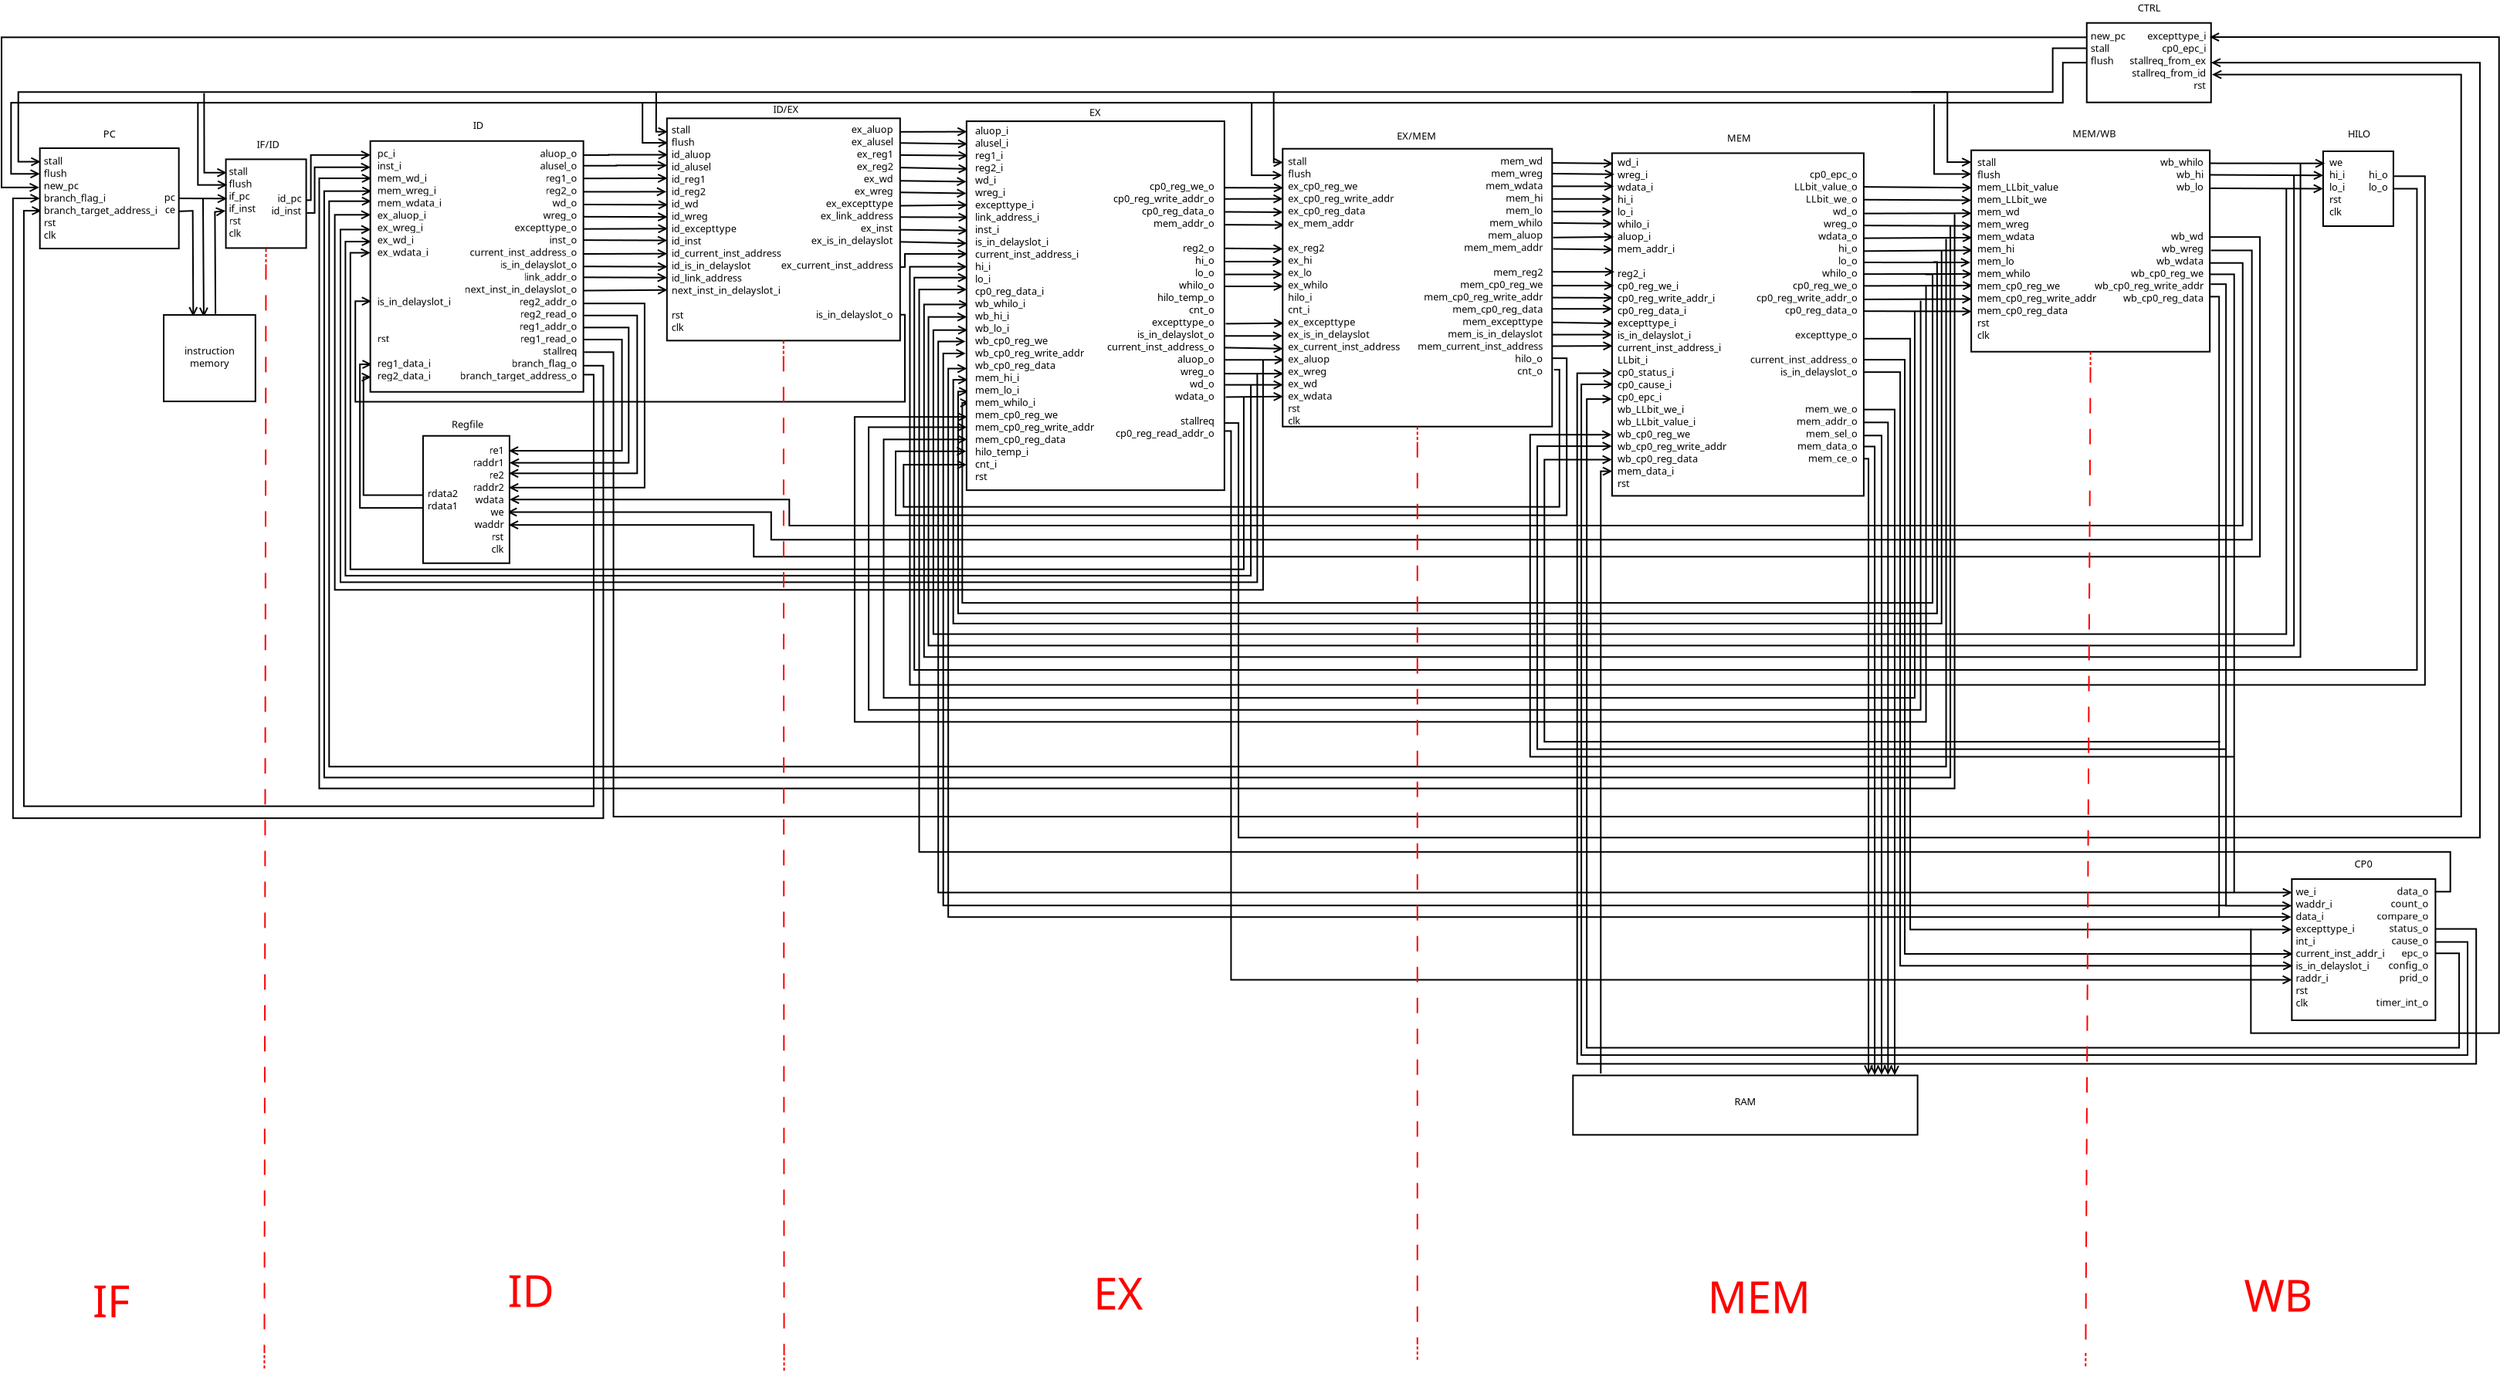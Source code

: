 <?xml version="1.0" encoding="UTF-8"?>
<dia:diagram xmlns:dia="http://www.lysator.liu.se/~alla/dia/">
  <dia:layer name="背景" visible="true" active="true">
    <dia:group>
      <dia:object type="Standard - Box" version="0" id="O0">
        <dia:attribute name="obj_pos">
          <dia:point val="74.485,22.245"/>
        </dia:attribute>
        <dia:attribute name="obj_bb">
          <dia:rectangle val="74.435,22.195;90.835,44.495"/>
        </dia:attribute>
        <dia:attribute name="elem_corner">
          <dia:point val="74.485,22.245"/>
        </dia:attribute>
        <dia:attribute name="elem_width">
          <dia:real val="16.3"/>
        </dia:attribute>
        <dia:attribute name="elem_height">
          <dia:real val="22.2"/>
        </dia:attribute>
        <dia:attribute name="show_background">
          <dia:boolean val="true"/>
        </dia:attribute>
      </dia:object>
      <dia:object type="Standard - Text" version="1" id="O1">
        <dia:attribute name="obj_pos">
          <dia:point val="74.835,23.066"/>
        </dia:attribute>
        <dia:attribute name="obj_bb">
          <dia:rectangle val="74.835,22.398;81.495,44.036"/>
        </dia:attribute>
        <dia:attribute name="text">
          <dia:composite type="text">
            <dia:attribute name="string">
              <dia:string>#wd_i
wreg_i
wdata_i
hi_i
lo_i
whilo_i
aluop_i
mem_addr_i

reg2_i
cp0_reg_we_i
cp0_reg_write_addr_i
cp0_reg_data_i
excepttype_i
is_in_delayslot_i
current_inst_address_i
LLbit_i
cp0_status_i
cp0_cause_i
cp0_epc_i
wb_LLbit_we_i
wb_LLbit_value_i
wb_cp0_reg_we
wb_cp0_reg_write_addr
wb_cp0_reg_data
mem_data_i
rst#</dia:string>
            </dia:attribute>
            <dia:attribute name="font">
              <dia:font family="sans" style="0" name="Helvetica"/>
            </dia:attribute>
            <dia:attribute name="height">
              <dia:real val="0.8"/>
            </dia:attribute>
            <dia:attribute name="pos">
              <dia:point val="74.835,23.066"/>
            </dia:attribute>
            <dia:attribute name="color">
              <dia:color val="#000000"/>
            </dia:attribute>
            <dia:attribute name="alignment">
              <dia:enum val="0"/>
            </dia:attribute>
          </dia:composite>
        </dia:attribute>
        <dia:attribute name="valign">
          <dia:enum val="3"/>
        </dia:attribute>
      </dia:object>
      <dia:object type="Standard - Text" version="1" id="O2">
        <dia:attribute name="obj_pos">
          <dia:point val="90.385,23.045"/>
        </dia:attribute>
        <dia:attribute name="obj_bb">
          <dia:rectangle val="83.787,22.377;90.385,42.415"/>
        </dia:attribute>
        <dia:attribute name="text">
          <dia:composite type="text">
            <dia:attribute name="string">
              <dia:string>#
cp0_epc_o
LLbit_value_o
LLbit_we_o
wd_o
wreg_o
wdata_o
hi_o
lo_o
whilo_o
cp0_reg_we_o
cp0_reg_write_addr_o
cp0_reg_data_o

excepttype_o

current_inst_address_o
is_in_delayslot_o


mem_we_o
mem_addr_o
mem_sel_o
mem_data_o
mem_ce_o#</dia:string>
            </dia:attribute>
            <dia:attribute name="font">
              <dia:font family="sans" style="0" name="Helvetica"/>
            </dia:attribute>
            <dia:attribute name="height">
              <dia:real val="0.8"/>
            </dia:attribute>
            <dia:attribute name="pos">
              <dia:point val="90.385,23.045"/>
            </dia:attribute>
            <dia:attribute name="color">
              <dia:color val="#000000"/>
            </dia:attribute>
            <dia:attribute name="alignment">
              <dia:enum val="2"/>
            </dia:attribute>
          </dia:composite>
        </dia:attribute>
        <dia:attribute name="valign">
          <dia:enum val="3"/>
        </dia:attribute>
      </dia:object>
      <dia:object type="Standard - Text" version="1" id="O3">
        <dia:attribute name="obj_pos">
          <dia:point val="81.935,21.495"/>
        </dia:attribute>
        <dia:attribute name="obj_bb">
          <dia:rectangle val="81.935,20.827;83.387,21.665"/>
        </dia:attribute>
        <dia:attribute name="text">
          <dia:composite type="text">
            <dia:attribute name="string">
              <dia:string>#MEM#</dia:string>
            </dia:attribute>
            <dia:attribute name="font">
              <dia:font family="sans" style="0" name="Helvetica"/>
            </dia:attribute>
            <dia:attribute name="height">
              <dia:real val="0.8"/>
            </dia:attribute>
            <dia:attribute name="pos">
              <dia:point val="81.935,21.495"/>
            </dia:attribute>
            <dia:attribute name="color">
              <dia:color val="#000000"/>
            </dia:attribute>
            <dia:attribute name="alignment">
              <dia:enum val="0"/>
            </dia:attribute>
          </dia:composite>
        </dia:attribute>
        <dia:attribute name="valign">
          <dia:enum val="3"/>
        </dia:attribute>
      </dia:object>
    </dia:group>
    <dia:object type="Standard - Text" version="1" id="O4">
      <dia:attribute name="obj_pos">
        <dia:point val="35.008,-24.261"/>
      </dia:attribute>
      <dia:attribute name="obj_bb">
        <dia:rectangle val="35.008,-24.928;35.008,-24.091"/>
      </dia:attribute>
      <dia:attribute name="text">
        <dia:composite type="text">
          <dia:attribute name="string">
            <dia:string>##</dia:string>
          </dia:attribute>
          <dia:attribute name="font">
            <dia:font family="sans" style="0" name="Helvetica"/>
          </dia:attribute>
          <dia:attribute name="height">
            <dia:real val="0.8"/>
          </dia:attribute>
          <dia:attribute name="pos">
            <dia:point val="35.008,-24.261"/>
          </dia:attribute>
          <dia:attribute name="color">
            <dia:color val="#000000"/>
          </dia:attribute>
          <dia:attribute name="alignment">
            <dia:enum val="0"/>
          </dia:attribute>
        </dia:composite>
      </dia:attribute>
      <dia:attribute name="valign">
        <dia:enum val="3"/>
      </dia:attribute>
    </dia:object>
    <dia:group>
      <dia:object type="Standard - Box" version="0" id="O5">
        <dia:attribute name="obj_pos">
          <dia:point val="118.507,69.271"/>
        </dia:attribute>
        <dia:attribute name="obj_bb">
          <dia:rectangle val="118.457,69.221;127.857,78.471"/>
        </dia:attribute>
        <dia:attribute name="elem_corner">
          <dia:point val="118.507,69.271"/>
        </dia:attribute>
        <dia:attribute name="elem_width">
          <dia:real val="9.3"/>
        </dia:attribute>
        <dia:attribute name="elem_height">
          <dia:real val="9.15"/>
        </dia:attribute>
        <dia:attribute name="show_background">
          <dia:boolean val="true"/>
        </dia:attribute>
      </dia:object>
      <dia:object type="Standard - Text" version="1" id="O6">
        <dia:attribute name="obj_pos">
          <dia:point val="118.757,70.321"/>
        </dia:attribute>
        <dia:attribute name="obj_bb">
          <dia:rectangle val="118.757,69.653;124.227,77.691"/>
        </dia:attribute>
        <dia:attribute name="text">
          <dia:composite type="text">
            <dia:attribute name="string">
              <dia:string>#we_i
waddr_i
data_i
excepttype_i
int_i
current_inst_addr_i
is_in_delayslot_i
raddr_i
rst
clk#</dia:string>
            </dia:attribute>
            <dia:attribute name="font">
              <dia:font family="sans" style="0" name="Helvetica"/>
            </dia:attribute>
            <dia:attribute name="height">
              <dia:real val="0.8"/>
            </dia:attribute>
            <dia:attribute name="pos">
              <dia:point val="118.757,70.321"/>
            </dia:attribute>
            <dia:attribute name="color">
              <dia:color val="#000000"/>
            </dia:attribute>
            <dia:attribute name="alignment">
              <dia:enum val="0"/>
            </dia:attribute>
          </dia:composite>
        </dia:attribute>
        <dia:attribute name="valign">
          <dia:enum val="3"/>
        </dia:attribute>
      </dia:object>
      <dia:object type="Standard - Text" version="1" id="O7">
        <dia:attribute name="obj_pos">
          <dia:point val="127.357,70.3"/>
        </dia:attribute>
        <dia:attribute name="obj_bb">
          <dia:rectangle val="124.15,69.632;127.357,77.67"/>
        </dia:attribute>
        <dia:attribute name="text">
          <dia:composite type="text">
            <dia:attribute name="string">
              <dia:string>#data_o
count_o
compare_o
status_o
cause_o
epc_o
config_o
prid_o

timer_int_o#</dia:string>
            </dia:attribute>
            <dia:attribute name="font">
              <dia:font family="sans" style="0" name="Helvetica"/>
            </dia:attribute>
            <dia:attribute name="height">
              <dia:real val="0.8"/>
            </dia:attribute>
            <dia:attribute name="pos">
              <dia:point val="127.357,70.3"/>
            </dia:attribute>
            <dia:attribute name="color">
              <dia:color val="#000000"/>
            </dia:attribute>
            <dia:attribute name="alignment">
              <dia:enum val="2"/>
            </dia:attribute>
          </dia:composite>
        </dia:attribute>
        <dia:attribute name="valign">
          <dia:enum val="3"/>
        </dia:attribute>
      </dia:object>
      <dia:object type="Standard - Text" version="1" id="O8">
        <dia:attribute name="obj_pos">
          <dia:point val="122.557,68.521"/>
        </dia:attribute>
        <dia:attribute name="obj_bb">
          <dia:rectangle val="122.557,67.853;123.665,68.691"/>
        </dia:attribute>
        <dia:attribute name="text">
          <dia:composite type="text">
            <dia:attribute name="string">
              <dia:string>#CP0#</dia:string>
            </dia:attribute>
            <dia:attribute name="font">
              <dia:font family="sans" style="0" name="Helvetica"/>
            </dia:attribute>
            <dia:attribute name="height">
              <dia:real val="0.8"/>
            </dia:attribute>
            <dia:attribute name="pos">
              <dia:point val="122.557,68.521"/>
            </dia:attribute>
            <dia:attribute name="color">
              <dia:color val="#000000"/>
            </dia:attribute>
            <dia:attribute name="alignment">
              <dia:enum val="0"/>
            </dia:attribute>
          </dia:composite>
        </dia:attribute>
        <dia:attribute name="valign">
          <dia:enum val="3"/>
        </dia:attribute>
      </dia:object>
    </dia:group>
    <dia:group>
      <dia:object type="Standard - Box" version="0" id="O9">
        <dia:attribute name="obj_pos">
          <dia:point val="120.534,22.122"/>
        </dia:attribute>
        <dia:attribute name="obj_bb">
          <dia:rectangle val="120.484,22.072;125.134,27.022"/>
        </dia:attribute>
        <dia:attribute name="elem_corner">
          <dia:point val="120.534,22.122"/>
        </dia:attribute>
        <dia:attribute name="elem_width">
          <dia:real val="4.55"/>
        </dia:attribute>
        <dia:attribute name="elem_height">
          <dia:real val="4.85"/>
        </dia:attribute>
        <dia:attribute name="show_background">
          <dia:boolean val="true"/>
        </dia:attribute>
      </dia:object>
      <dia:object type="Standard - Text" version="1" id="O10">
        <dia:attribute name="obj_pos">
          <dia:point val="120.934,23.072"/>
        </dia:attribute>
        <dia:attribute name="obj_bb">
          <dia:rectangle val="120.934,22.404;121.904,26.442"/>
        </dia:attribute>
        <dia:attribute name="text">
          <dia:composite type="text">
            <dia:attribute name="string">
              <dia:string>#we
hi_i
lo_i
rst
clk#</dia:string>
            </dia:attribute>
            <dia:attribute name="font">
              <dia:font family="sans" style="0" name="Helvetica"/>
            </dia:attribute>
            <dia:attribute name="height">
              <dia:real val="0.8"/>
            </dia:attribute>
            <dia:attribute name="pos">
              <dia:point val="120.934,23.072"/>
            </dia:attribute>
            <dia:attribute name="color">
              <dia:color val="#000000"/>
            </dia:attribute>
            <dia:attribute name="alignment">
              <dia:enum val="0"/>
            </dia:attribute>
          </dia:composite>
        </dia:attribute>
        <dia:attribute name="valign">
          <dia:enum val="3"/>
        </dia:attribute>
      </dia:object>
      <dia:object type="Standard - Text" version="1" id="O11">
        <dia:attribute name="obj_pos">
          <dia:point val="124.734,23.072"/>
        </dia:attribute>
        <dia:attribute name="obj_bb">
          <dia:rectangle val="123.559,22.404;124.734,24.842"/>
        </dia:attribute>
        <dia:attribute name="text">
          <dia:composite type="text">
            <dia:attribute name="string">
              <dia:string>#
hi_o
lo_o#</dia:string>
            </dia:attribute>
            <dia:attribute name="font">
              <dia:font family="sans" style="0" name="Helvetica"/>
            </dia:attribute>
            <dia:attribute name="height">
              <dia:real val="0.8"/>
            </dia:attribute>
            <dia:attribute name="pos">
              <dia:point val="124.734,23.072"/>
            </dia:attribute>
            <dia:attribute name="color">
              <dia:color val="#000000"/>
            </dia:attribute>
            <dia:attribute name="alignment">
              <dia:enum val="2"/>
            </dia:attribute>
          </dia:composite>
        </dia:attribute>
        <dia:attribute name="valign">
          <dia:enum val="3"/>
        </dia:attribute>
      </dia:object>
      <dia:object type="Standard - Text" version="1" id="O12">
        <dia:attribute name="obj_pos">
          <dia:point val="124.084,23.051"/>
        </dia:attribute>
        <dia:attribute name="obj_bb">
          <dia:rectangle val="124.084,22.383;124.084,23.221"/>
        </dia:attribute>
        <dia:attribute name="text">
          <dia:composite type="text">
            <dia:attribute name="string">
              <dia:string>##</dia:string>
            </dia:attribute>
            <dia:attribute name="font">
              <dia:font family="sans" style="0" name="Helvetica"/>
            </dia:attribute>
            <dia:attribute name="height">
              <dia:real val="0.8"/>
            </dia:attribute>
            <dia:attribute name="pos">
              <dia:point val="124.084,23.051"/>
            </dia:attribute>
            <dia:attribute name="color">
              <dia:color val="#000000"/>
            </dia:attribute>
            <dia:attribute name="alignment">
              <dia:enum val="0"/>
            </dia:attribute>
          </dia:composite>
        </dia:attribute>
        <dia:attribute name="valign">
          <dia:enum val="3"/>
        </dia:attribute>
      </dia:object>
      <dia:object type="Standard - Text" version="1" id="O13">
        <dia:attribute name="obj_pos">
          <dia:point val="124.934,25.822"/>
        </dia:attribute>
        <dia:attribute name="obj_bb">
          <dia:rectangle val="124.934,25.154;124.934,25.992"/>
        </dia:attribute>
        <dia:attribute name="text">
          <dia:composite type="text">
            <dia:attribute name="string">
              <dia:string>##</dia:string>
            </dia:attribute>
            <dia:attribute name="font">
              <dia:font family="sans" style="0" name="Helvetica"/>
            </dia:attribute>
            <dia:attribute name="height">
              <dia:real val="0.8"/>
            </dia:attribute>
            <dia:attribute name="pos">
              <dia:point val="124.934,25.822"/>
            </dia:attribute>
            <dia:attribute name="color">
              <dia:color val="#000000"/>
            </dia:attribute>
            <dia:attribute name="alignment">
              <dia:enum val="0"/>
            </dia:attribute>
          </dia:composite>
        </dia:attribute>
        <dia:attribute name="valign">
          <dia:enum val="3"/>
        </dia:attribute>
      </dia:object>
      <dia:object type="Standard - Text" version="1" id="O14">
        <dia:attribute name="obj_pos">
          <dia:point val="122.134,21.222"/>
        </dia:attribute>
        <dia:attribute name="obj_bb">
          <dia:rectangle val="122.134,20.554;123.584,21.392"/>
        </dia:attribute>
        <dia:attribute name="text">
          <dia:composite type="text">
            <dia:attribute name="string">
              <dia:string>#HILO#</dia:string>
            </dia:attribute>
            <dia:attribute name="font">
              <dia:font family="sans" style="0" name="Helvetica"/>
            </dia:attribute>
            <dia:attribute name="height">
              <dia:real val="0.8"/>
            </dia:attribute>
            <dia:attribute name="pos">
              <dia:point val="122.134,21.222"/>
            </dia:attribute>
            <dia:attribute name="color">
              <dia:color val="#000000"/>
            </dia:attribute>
            <dia:attribute name="alignment">
              <dia:enum val="0"/>
            </dia:attribute>
          </dia:composite>
        </dia:attribute>
        <dia:attribute name="valign">
          <dia:enum val="3"/>
        </dia:attribute>
      </dia:object>
    </dia:group>
    <dia:object type="Standard - Line" version="0" id="O15">
      <dia:attribute name="obj_pos">
        <dia:point val="70.588,22.874"/>
      </dia:attribute>
      <dia:attribute name="obj_bb">
        <dia:rectangle val="70.538,22.578;74.676,23.24"/>
      </dia:attribute>
      <dia:attribute name="conn_endpoints">
        <dia:point val="70.588,22.874"/>
        <dia:point val="74.564,22.915"/>
      </dia:attribute>
      <dia:attribute name="numcp">
        <dia:int val="1"/>
      </dia:attribute>
      <dia:attribute name="end_arrow">
        <dia:enum val="1"/>
      </dia:attribute>
      <dia:attribute name="end_arrow_length">
        <dia:real val="0.5"/>
      </dia:attribute>
      <dia:attribute name="end_arrow_width">
        <dia:real val="0.5"/>
      </dia:attribute>
    </dia:object>
    <dia:object type="Standard - Line" version="0" id="O16">
      <dia:attribute name="obj_pos">
        <dia:point val="70.623,23.571"/>
      </dia:attribute>
      <dia:attribute name="obj_bb">
        <dia:rectangle val="70.572,23.275;74.752,23.937"/>
      </dia:attribute>
      <dia:attribute name="conn_endpoints">
        <dia:point val="70.623,23.571"/>
        <dia:point val="74.64,23.612"/>
      </dia:attribute>
      <dia:attribute name="numcp">
        <dia:int val="1"/>
      </dia:attribute>
      <dia:attribute name="end_arrow">
        <dia:enum val="1"/>
      </dia:attribute>
      <dia:attribute name="end_arrow_length">
        <dia:real val="0.5"/>
      </dia:attribute>
      <dia:attribute name="end_arrow_width">
        <dia:real val="0.5"/>
      </dia:attribute>
    </dia:object>
    <dia:object type="Standard - Line" version="0" id="O17">
      <dia:attribute name="obj_pos">
        <dia:point val="70.623,24.391"/>
      </dia:attribute>
      <dia:attribute name="obj_bb">
        <dia:rectangle val="70.573,24.06;74.711,24.722"/>
      </dia:attribute>
      <dia:attribute name="conn_endpoints">
        <dia:point val="70.623,24.391"/>
        <dia:point val="74.599,24.391"/>
      </dia:attribute>
      <dia:attribute name="numcp">
        <dia:int val="1"/>
      </dia:attribute>
      <dia:attribute name="end_arrow">
        <dia:enum val="1"/>
      </dia:attribute>
      <dia:attribute name="end_arrow_length">
        <dia:real val="0.5"/>
      </dia:attribute>
      <dia:attribute name="end_arrow_width">
        <dia:real val="0.5"/>
      </dia:attribute>
    </dia:object>
    <dia:object type="Standard - Line" version="0" id="O18">
      <dia:attribute name="obj_pos">
        <dia:point val="70.623,25.21"/>
      </dia:attribute>
      <dia:attribute name="obj_bb">
        <dia:rectangle val="70.573,24.88;74.588,25.541"/>
      </dia:attribute>
      <dia:attribute name="conn_endpoints">
        <dia:point val="70.623,25.21"/>
        <dia:point val="74.476,25.21"/>
      </dia:attribute>
      <dia:attribute name="numcp">
        <dia:int val="1"/>
      </dia:attribute>
      <dia:attribute name="end_arrow">
        <dia:enum val="1"/>
      </dia:attribute>
      <dia:attribute name="end_arrow_length">
        <dia:real val="0.5"/>
      </dia:attribute>
      <dia:attribute name="end_arrow_width">
        <dia:real val="0.5"/>
      </dia:attribute>
    </dia:object>
    <dia:object type="Standard - Line" version="0" id="O19">
      <dia:attribute name="obj_pos">
        <dia:point val="70.664,26.03"/>
      </dia:attribute>
      <dia:attribute name="obj_bb">
        <dia:rectangle val="70.614,25.699;74.588,26.361"/>
      </dia:attribute>
      <dia:attribute name="conn_endpoints">
        <dia:point val="70.664,26.03"/>
        <dia:point val="74.476,26.03"/>
      </dia:attribute>
      <dia:attribute name="numcp">
        <dia:int val="1"/>
      </dia:attribute>
      <dia:attribute name="end_arrow">
        <dia:enum val="1"/>
      </dia:attribute>
      <dia:attribute name="end_arrow_length">
        <dia:real val="0.5"/>
      </dia:attribute>
      <dia:attribute name="end_arrow_width">
        <dia:real val="0.5"/>
      </dia:attribute>
    </dia:object>
    <dia:object type="Standard - Line" version="0" id="O20">
      <dia:attribute name="obj_pos">
        <dia:point val="70.664,26.768"/>
      </dia:attribute>
      <dia:attribute name="obj_bb">
        <dia:rectangle val="70.613,26.473;74.629,27.134"/>
      </dia:attribute>
      <dia:attribute name="conn_endpoints">
        <dia:point val="70.664,26.768"/>
        <dia:point val="74.517,26.809"/>
      </dia:attribute>
      <dia:attribute name="numcp">
        <dia:int val="1"/>
      </dia:attribute>
      <dia:attribute name="end_arrow">
        <dia:enum val="1"/>
      </dia:attribute>
      <dia:attribute name="end_arrow_length">
        <dia:real val="0.5"/>
      </dia:attribute>
      <dia:attribute name="end_arrow_width">
        <dia:real val="0.5"/>
      </dia:attribute>
    </dia:object>
    <dia:object type="Standard - Line" version="0" id="O21">
      <dia:attribute name="obj_pos">
        <dia:point val="70.664,27.711"/>
      </dia:attribute>
      <dia:attribute name="obj_bb">
        <dia:rectangle val="70.613,27.345;74.711,28.007"/>
      </dia:attribute>
      <dia:attribute name="conn_endpoints">
        <dia:point val="70.664,27.711"/>
        <dia:point val="74.599,27.67"/>
      </dia:attribute>
      <dia:attribute name="numcp">
        <dia:int val="1"/>
      </dia:attribute>
      <dia:attribute name="end_arrow">
        <dia:enum val="1"/>
      </dia:attribute>
      <dia:attribute name="end_arrow_length">
        <dia:real val="0.5"/>
      </dia:attribute>
      <dia:attribute name="end_arrow_width">
        <dia:real val="0.5"/>
      </dia:attribute>
    </dia:object>
    <dia:object type="Standard - Line" version="0" id="O22">
      <dia:attribute name="obj_pos">
        <dia:point val="70.664,28.449"/>
      </dia:attribute>
      <dia:attribute name="obj_bb">
        <dia:rectangle val="70.613,28.153;74.67,28.815"/>
      </dia:attribute>
      <dia:attribute name="conn_endpoints">
        <dia:point val="70.664,28.449"/>
        <dia:point val="74.558,28.49"/>
      </dia:attribute>
      <dia:attribute name="numcp">
        <dia:int val="1"/>
      </dia:attribute>
      <dia:attribute name="end_arrow">
        <dia:enum val="1"/>
      </dia:attribute>
      <dia:attribute name="end_arrow_length">
        <dia:real val="0.5"/>
      </dia:attribute>
      <dia:attribute name="end_arrow_width">
        <dia:real val="0.5"/>
      </dia:attribute>
    </dia:object>
    <dia:object type="Standard - Line" version="0" id="O23">
      <dia:attribute name="obj_pos">
        <dia:point val="90.79,26.153"/>
      </dia:attribute>
      <dia:attribute name="obj_bb">
        <dia:rectangle val="90.74,25.808;97.888,26.47"/>
      </dia:attribute>
      <dia:attribute name="conn_endpoints">
        <dia:point val="90.79,26.153"/>
        <dia:point val="97.776,26.138"/>
      </dia:attribute>
      <dia:attribute name="numcp">
        <dia:int val="1"/>
      </dia:attribute>
      <dia:attribute name="end_arrow">
        <dia:enum val="1"/>
      </dia:attribute>
      <dia:attribute name="end_arrow_length">
        <dia:real val="0.5"/>
      </dia:attribute>
      <dia:attribute name="end_arrow_width">
        <dia:real val="0.5"/>
      </dia:attribute>
    </dia:object>
    <dia:object type="Standard - Line" version="0" id="O24">
      <dia:attribute name="obj_pos">
        <dia:point val="90.79,26.932"/>
      </dia:attribute>
      <dia:attribute name="obj_bb">
        <dia:rectangle val="90.74,26.623;97.888,27.284"/>
      </dia:attribute>
      <dia:attribute name="conn_endpoints">
        <dia:point val="90.79,26.932"/>
        <dia:point val="97.776,26.955"/>
      </dia:attribute>
      <dia:attribute name="numcp">
        <dia:int val="1"/>
      </dia:attribute>
      <dia:attribute name="end_arrow">
        <dia:enum val="1"/>
      </dia:attribute>
      <dia:attribute name="end_arrow_length">
        <dia:real val="0.5"/>
      </dia:attribute>
      <dia:attribute name="end_arrow_width">
        <dia:real val="0.5"/>
      </dia:attribute>
    </dia:object>
    <dia:object type="Standard - Line" version="0" id="O25">
      <dia:attribute name="obj_pos">
        <dia:point val="90.831,27.752"/>
      </dia:attribute>
      <dia:attribute name="obj_bb">
        <dia:rectangle val="90.781,27.39;97.915,28.052"/>
      </dia:attribute>
      <dia:attribute name="conn_endpoints">
        <dia:point val="90.831,27.752"/>
        <dia:point val="97.803,27.718"/>
      </dia:attribute>
      <dia:attribute name="numcp">
        <dia:int val="1"/>
      </dia:attribute>
      <dia:attribute name="end_arrow">
        <dia:enum val="1"/>
      </dia:attribute>
      <dia:attribute name="end_arrow_length">
        <dia:real val="0.5"/>
      </dia:attribute>
      <dia:attribute name="end_arrow_width">
        <dia:real val="0.5"/>
      </dia:attribute>
    </dia:object>
    <dia:object type="Standard - ZigZagLine" version="1" id="O26">
      <dia:attribute name="obj_pos">
        <dia:point val="113.22,29.358"/>
      </dia:attribute>
      <dia:attribute name="obj_bb">
        <dia:rectangle val="2.973,29.308;115.375,46.421"/>
      </dia:attribute>
      <dia:attribute name="orth_points">
        <dia:point val="113.22,29.358"/>
        <dia:point val="115.325,29.358"/>
        <dia:point val="115.325,46.371"/>
        <dia:point val="21.203,46.371"/>
        <dia:point val="21.203,44.684"/>
        <dia:point val="3.085,44.684"/>
      </dia:attribute>
      <dia:attribute name="orth_orient">
        <dia:enum val="0"/>
        <dia:enum val="1"/>
        <dia:enum val="0"/>
        <dia:enum val="1"/>
        <dia:enum val="0"/>
      </dia:attribute>
      <dia:attribute name="autorouting">
        <dia:boolean val="false"/>
      </dia:attribute>
      <dia:attribute name="end_arrow">
        <dia:enum val="1"/>
      </dia:attribute>
      <dia:attribute name="end_arrow_length">
        <dia:real val="0.5"/>
      </dia:attribute>
      <dia:attribute name="end_arrow_width">
        <dia:real val="0.5"/>
      </dia:attribute>
      <dia:connections>
        <dia:connection handle="1" to="O142" connection="4"/>
      </dia:connections>
    </dia:object>
    <dia:object type="Standard - ZigZagLine" version="1" id="O27">
      <dia:attribute name="obj_pos">
        <dia:point val="113.273,28.545"/>
      </dia:attribute>
      <dia:attribute name="obj_bb">
        <dia:rectangle val="2.832,28.495;115.97,47.338"/>
      </dia:attribute>
      <dia:attribute name="orth_points">
        <dia:point val="113.273,28.545"/>
        <dia:point val="115.92,28.545"/>
        <dia:point val="115.92,47.288"/>
        <dia:point val="20.029,47.288"/>
        <dia:point val="20.029,45.498"/>
        <dia:point val="2.943,45.498"/>
      </dia:attribute>
      <dia:attribute name="orth_orient">
        <dia:enum val="0"/>
        <dia:enum val="1"/>
        <dia:enum val="0"/>
        <dia:enum val="1"/>
        <dia:enum val="0"/>
      </dia:attribute>
      <dia:attribute name="autorouting">
        <dia:boolean val="false"/>
      </dia:attribute>
      <dia:attribute name="end_arrow">
        <dia:enum val="1"/>
      </dia:attribute>
      <dia:attribute name="end_arrow_length">
        <dia:real val="0.5"/>
      </dia:attribute>
      <dia:attribute name="end_arrow_width">
        <dia:real val="0.5"/>
      </dia:attribute>
    </dia:object>
    <dia:object type="Standard - ZigZagLine" version="1" id="O28">
      <dia:attribute name="obj_pos">
        <dia:point val="113.22,27.679"/>
      </dia:attribute>
      <dia:attribute name="obj_bb">
        <dia:rectangle val="2.919,27.629;116.491,48.438"/>
      </dia:attribute>
      <dia:attribute name="orth_points">
        <dia:point val="113.22,27.679"/>
        <dia:point val="116.441,27.679"/>
        <dia:point val="116.441,48.388"/>
        <dia:point val="18.9,48.388"/>
        <dia:point val="18.9,46.33"/>
        <dia:point val="3.031,46.33"/>
      </dia:attribute>
      <dia:attribute name="orth_orient">
        <dia:enum val="0"/>
        <dia:enum val="1"/>
        <dia:enum val="0"/>
        <dia:enum val="1"/>
        <dia:enum val="0"/>
      </dia:attribute>
      <dia:attribute name="autorouting">
        <dia:boolean val="false"/>
      </dia:attribute>
      <dia:attribute name="end_arrow">
        <dia:enum val="1"/>
      </dia:attribute>
      <dia:attribute name="end_arrow_length">
        <dia:real val="0.5"/>
      </dia:attribute>
      <dia:attribute name="end_arrow_width">
        <dia:real val="0.5"/>
      </dia:attribute>
    </dia:object>
    <dia:object type="Standard - ZigZagLine" version="1" id="O29">
      <dia:attribute name="obj_pos">
        <dia:point val="96.117,27.795"/>
      </dia:attribute>
      <dia:attribute name="obj_bb">
        <dia:rectangle val="-8.648,25.025;96.167,62.038"/>
      </dia:attribute>
      <dia:attribute name="orth_points">
        <dia:point val="96.117,27.795"/>
        <dia:point val="96.117,61.988"/>
        <dia:point val="-8.598,61.988"/>
        <dia:point val="-8.598,25.356"/>
        <dia:point val="-5.861,25.356"/>
      </dia:attribute>
      <dia:attribute name="orth_orient">
        <dia:enum val="1"/>
        <dia:enum val="0"/>
        <dia:enum val="1"/>
        <dia:enum val="0"/>
      </dia:attribute>
      <dia:attribute name="autorouting">
        <dia:boolean val="false"/>
      </dia:attribute>
      <dia:attribute name="end_arrow">
        <dia:enum val="1"/>
      </dia:attribute>
      <dia:attribute name="end_arrow_length">
        <dia:real val="0.5"/>
      </dia:attribute>
      <dia:attribute name="end_arrow_width">
        <dia:real val="0.5"/>
      </dia:attribute>
    </dia:object>
    <dia:object type="Standard - ZigZagLine" version="1" id="O30">
      <dia:attribute name="obj_pos">
        <dia:point val="96.393,26.952"/>
      </dia:attribute>
      <dia:attribute name="obj_bb">
        <dia:rectangle val="-8.968,24.374;96.443,62.745"/>
      </dia:attribute>
      <dia:attribute name="orth_points">
        <dia:point val="96.393,26.952"/>
        <dia:point val="96.393,62.695"/>
        <dia:point val="-8.918,62.695"/>
        <dia:point val="-8.918,24.704"/>
        <dia:point val="-5.84,24.704"/>
      </dia:attribute>
      <dia:attribute name="orth_orient">
        <dia:enum val="1"/>
        <dia:enum val="0"/>
        <dia:enum val="1"/>
        <dia:enum val="0"/>
      </dia:attribute>
      <dia:attribute name="autorouting">
        <dia:boolean val="false"/>
      </dia:attribute>
      <dia:attribute name="end_arrow">
        <dia:enum val="1"/>
      </dia:attribute>
      <dia:attribute name="end_arrow_length">
        <dia:real val="0.5"/>
      </dia:attribute>
      <dia:attribute name="end_arrow_width">
        <dia:real val="0.5"/>
      </dia:attribute>
    </dia:object>
    <dia:object type="Standard - ZigZagLine" version="1" id="O31">
      <dia:attribute name="obj_pos">
        <dia:point val="96.668,26.19"/>
      </dia:attribute>
      <dia:attribute name="obj_bb">
        <dia:rectangle val="-9.289,23.542;96.718,63.452"/>
      </dia:attribute>
      <dia:attribute name="orth_points">
        <dia:point val="96.668,26.19"/>
        <dia:point val="96.668,63.402"/>
        <dia:point val="-9.239,63.402"/>
        <dia:point val="-9.239,23.873"/>
        <dia:point val="-5.857,23.873"/>
      </dia:attribute>
      <dia:attribute name="orth_orient">
        <dia:enum val="1"/>
        <dia:enum val="0"/>
        <dia:enum val="1"/>
        <dia:enum val="0"/>
      </dia:attribute>
      <dia:attribute name="autorouting">
        <dia:boolean val="false"/>
      </dia:attribute>
      <dia:attribute name="end_arrow">
        <dia:enum val="1"/>
      </dia:attribute>
      <dia:attribute name="end_arrow_length">
        <dia:real val="0.5"/>
      </dia:attribute>
      <dia:attribute name="end_arrow_width">
        <dia:real val="0.5"/>
      </dia:attribute>
    </dia:object>
    <dia:object type="Standard - Line" version="0" id="O32">
      <dia:attribute name="obj_pos">
        <dia:point val="113.229,22.9"/>
      </dia:attribute>
      <dia:attribute name="obj_bb">
        <dia:rectangle val="113.179,22.576;120.763,23.237"/>
      </dia:attribute>
      <dia:attribute name="conn_endpoints">
        <dia:point val="113.229,22.9"/>
        <dia:point val="120.651,22.907"/>
      </dia:attribute>
      <dia:attribute name="numcp">
        <dia:int val="1"/>
      </dia:attribute>
      <dia:attribute name="end_arrow">
        <dia:enum val="1"/>
      </dia:attribute>
      <dia:attribute name="end_arrow_length">
        <dia:real val="0.5"/>
      </dia:attribute>
      <dia:attribute name="end_arrow_width">
        <dia:real val="0.5"/>
      </dia:attribute>
    </dia:object>
    <dia:object type="Standard - Line" version="0" id="O33">
      <dia:attribute name="obj_pos">
        <dia:point val="113.22,23.649"/>
      </dia:attribute>
      <dia:attribute name="obj_bb">
        <dia:rectangle val="113.17,23.351;120.657,24.013"/>
      </dia:attribute>
      <dia:attribute name="conn_endpoints">
        <dia:point val="113.22,23.649"/>
        <dia:point val="120.545,23.685"/>
      </dia:attribute>
      <dia:attribute name="numcp">
        <dia:int val="1"/>
      </dia:attribute>
      <dia:attribute name="end_arrow">
        <dia:enum val="1"/>
      </dia:attribute>
      <dia:attribute name="end_arrow_length">
        <dia:real val="0.5"/>
      </dia:attribute>
      <dia:attribute name="end_arrow_width">
        <dia:real val="0.5"/>
      </dia:attribute>
    </dia:object>
    <dia:object type="Standard - Line" version="0" id="O34">
      <dia:attribute name="obj_pos">
        <dia:point val="113.25,24.519"/>
      </dia:attribute>
      <dia:attribute name="obj_bb">
        <dia:rectangle val="113.2,24.214;120.646,24.875"/>
      </dia:attribute>
      <dia:attribute name="conn_endpoints">
        <dia:point val="113.25,24.519"/>
        <dia:point val="120.534,24.547"/>
      </dia:attribute>
      <dia:attribute name="numcp">
        <dia:int val="1"/>
      </dia:attribute>
      <dia:attribute name="end_arrow">
        <dia:enum val="1"/>
      </dia:attribute>
      <dia:attribute name="end_arrow_length">
        <dia:real val="0.5"/>
      </dia:attribute>
      <dia:attribute name="end_arrow_width">
        <dia:real val="0.5"/>
      </dia:attribute>
      <dia:connections>
        <dia:connection handle="1" to="O9" connection="3"/>
      </dia:connections>
    </dia:object>
    <dia:object type="Standard - ZigZagLine" version="1" id="O35">
      <dia:attribute name="obj_pos">
        <dia:point val="125.084,24.547"/>
      </dia:attribute>
      <dia:attribute name="obj_bb">
        <dia:rectangle val="29.248,24.497;126.66,55.772"/>
      </dia:attribute>
      <dia:attribute name="orth_points">
        <dia:point val="125.084,24.547"/>
        <dia:point val="126.61,24.547"/>
        <dia:point val="126.61,55.722"/>
        <dia:point val="29.298,55.722"/>
        <dia:point val="29.298,30.307"/>
        <dia:point val="32.748,30.307"/>
      </dia:attribute>
      <dia:attribute name="orth_orient">
        <dia:enum val="0"/>
        <dia:enum val="1"/>
        <dia:enum val="0"/>
        <dia:enum val="1"/>
        <dia:enum val="0"/>
      </dia:attribute>
      <dia:attribute name="autorouting">
        <dia:boolean val="false"/>
      </dia:attribute>
      <dia:attribute name="end_arrow">
        <dia:enum val="1"/>
      </dia:attribute>
      <dia:attribute name="end_arrow_length">
        <dia:real val="0.5"/>
      </dia:attribute>
      <dia:attribute name="end_arrow_width">
        <dia:real val="0.5"/>
      </dia:attribute>
      <dia:connections>
        <dia:connection handle="0" to="O9" connection="4"/>
      </dia:connections>
    </dia:object>
    <dia:object type="Standard - ZigZagLine" version="1" id="O36">
      <dia:attribute name="obj_pos">
        <dia:point val="125.096,23.737"/>
      </dia:attribute>
      <dia:attribute name="obj_bb">
        <dia:rectangle val="28.961,23.687;127.179,56.744"/>
      </dia:attribute>
      <dia:attribute name="orth_points">
        <dia:point val="125.096,23.737"/>
        <dia:point val="127.129,23.737"/>
        <dia:point val="127.129,56.694"/>
        <dia:point val="29.011,56.694"/>
        <dia:point val="29.011,29.603"/>
        <dia:point val="32.719,29.603"/>
      </dia:attribute>
      <dia:attribute name="orth_orient">
        <dia:enum val="0"/>
        <dia:enum val="1"/>
        <dia:enum val="0"/>
        <dia:enum val="1"/>
        <dia:enum val="0"/>
      </dia:attribute>
      <dia:attribute name="autorouting">
        <dia:boolean val="false"/>
      </dia:attribute>
      <dia:attribute name="end_arrow">
        <dia:enum val="1"/>
      </dia:attribute>
      <dia:attribute name="end_arrow_length">
        <dia:real val="0.5"/>
      </dia:attribute>
      <dia:attribute name="end_arrow_width">
        <dia:real val="0.5"/>
      </dia:attribute>
    </dia:object>
    <dia:object type="Standard - ZigZagLine" version="1" id="O37">
      <dia:attribute name="obj_pos">
        <dia:point val="119.066,22.88"/>
      </dia:attribute>
      <dia:attribute name="obj_bb">
        <dia:rectangle val="29.878,22.83;119.116,54.938"/>
      </dia:attribute>
      <dia:attribute name="orth_points">
        <dia:point val="119.066,22.88"/>
        <dia:point val="119.066,54.888"/>
        <dia:point val="29.928,54.888"/>
        <dia:point val="29.928,32.046"/>
        <dia:point val="32.81,32.046"/>
      </dia:attribute>
      <dia:attribute name="orth_orient">
        <dia:enum val="1"/>
        <dia:enum val="0"/>
        <dia:enum val="1"/>
        <dia:enum val="0"/>
      </dia:attribute>
      <dia:attribute name="autorouting">
        <dia:boolean val="false"/>
      </dia:attribute>
      <dia:attribute name="end_arrow">
        <dia:enum val="1"/>
      </dia:attribute>
      <dia:attribute name="end_arrow_length">
        <dia:real val="0.5"/>
      </dia:attribute>
      <dia:attribute name="end_arrow_width">
        <dia:real val="0.5"/>
      </dia:attribute>
    </dia:object>
    <dia:object type="Standard - ZigZagLine" version="1" id="O38">
      <dia:attribute name="obj_pos">
        <dia:point val="94.771,30.097"/>
      </dia:attribute>
      <dia:attribute name="obj_bb">
        <dia:rectangle val="32.32,30.047;95.292,51.43"/>
      </dia:attribute>
      <dia:attribute name="orth_points">
        <dia:point val="94.771,30.097"/>
        <dia:point val="95.242,30.097"/>
        <dia:point val="95.242,51.38"/>
        <dia:point val="32.404,51.38"/>
        <dia:point val="32.404,38.422"/>
        <dia:point val="32.887,38.422"/>
      </dia:attribute>
      <dia:attribute name="orth_orient">
        <dia:enum val="0"/>
        <dia:enum val="1"/>
        <dia:enum val="0"/>
        <dia:enum val="1"/>
        <dia:enum val="0"/>
      </dia:attribute>
      <dia:attribute name="autorouting">
        <dia:boolean val="false"/>
      </dia:attribute>
      <dia:attribute name="end_arrow">
        <dia:enum val="1"/>
      </dia:attribute>
      <dia:attribute name="end_arrow_length">
        <dia:real val="0.5"/>
      </dia:attribute>
      <dia:attribute name="end_arrow_width">
        <dia:real val="0.5"/>
      </dia:attribute>
    </dia:object>
    <dia:object type="Standard - ZigZagLine" version="1" id="O39">
      <dia:attribute name="obj_pos">
        <dia:point val="95.291,29.295"/>
      </dia:attribute>
      <dia:attribute name="obj_bb">
        <dia:rectangle val="32.084,29.245;95.584,52.114"/>
      </dia:attribute>
      <dia:attribute name="orth_points">
        <dia:point val="95.291,29.295"/>
        <dia:point val="95.534,29.295"/>
        <dia:point val="95.534,52.063"/>
        <dia:point val="32.135,52.063"/>
        <dia:point val="32.135,37.687"/>
        <dia:point val="32.812,37.687"/>
      </dia:attribute>
      <dia:attribute name="orth_orient">
        <dia:enum val="0"/>
        <dia:enum val="1"/>
        <dia:enum val="0"/>
        <dia:enum val="1"/>
        <dia:enum val="0"/>
      </dia:attribute>
      <dia:attribute name="autorouting">
        <dia:boolean val="false"/>
      </dia:attribute>
      <dia:attribute name="end_arrow">
        <dia:enum val="1"/>
      </dia:attribute>
      <dia:attribute name="end_arrow_length">
        <dia:real val="0.5"/>
      </dia:attribute>
      <dia:attribute name="end_arrow_width">
        <dia:real val="0.5"/>
      </dia:attribute>
    </dia:object>
    <dia:object type="Standard - ZigZagLine" version="1" id="O40">
      <dia:attribute name="obj_pos">
        <dia:point val="95.858,28.589"/>
      </dia:attribute>
      <dia:attribute name="obj_bb">
        <dia:rectangle val="31.77,28.539;95.908,52.768"/>
      </dia:attribute>
      <dia:attribute name="orth_points">
        <dia:point val="95.858,28.589"/>
        <dia:point val="95.825,28.589"/>
        <dia:point val="95.825,52.718"/>
        <dia:point val="31.82,52.718"/>
        <dia:point val="31.82,36.927"/>
        <dia:point val="32.762,36.927"/>
      </dia:attribute>
      <dia:attribute name="orth_orient">
        <dia:enum val="0"/>
        <dia:enum val="1"/>
        <dia:enum val="0"/>
        <dia:enum val="1"/>
        <dia:enum val="0"/>
      </dia:attribute>
      <dia:attribute name="autorouting">
        <dia:boolean val="false"/>
      </dia:attribute>
      <dia:attribute name="end_arrow">
        <dia:enum val="1"/>
      </dia:attribute>
      <dia:attribute name="end_arrow_length">
        <dia:real val="0.5"/>
      </dia:attribute>
      <dia:attribute name="end_arrow_width">
        <dia:real val="0.5"/>
      </dia:attribute>
    </dia:object>
    <dia:object type="Standard - ZigZagLine" version="1" id="O41">
      <dia:attribute name="obj_pos">
        <dia:point val="118.152,24.537"/>
      </dia:attribute>
      <dia:attribute name="obj_bb">
        <dia:rectangle val="30.481,24.487;118.202,53.451"/>
      </dia:attribute>
      <dia:attribute name="orth_points">
        <dia:point val="118.152,24.537"/>
        <dia:point val="118.152,53.401"/>
        <dia:point val="30.531,53.401"/>
        <dia:point val="30.531,33.707"/>
        <dia:point val="32.754,33.707"/>
      </dia:attribute>
      <dia:attribute name="orth_orient">
        <dia:enum val="1"/>
        <dia:enum val="0"/>
        <dia:enum val="1"/>
        <dia:enum val="0"/>
      </dia:attribute>
      <dia:attribute name="autorouting">
        <dia:boolean val="false"/>
      </dia:attribute>
      <dia:attribute name="end_arrow">
        <dia:enum val="1"/>
      </dia:attribute>
      <dia:attribute name="end_arrow_length">
        <dia:real val="0.5"/>
      </dia:attribute>
      <dia:attribute name="end_arrow_width">
        <dia:real val="0.5"/>
      </dia:attribute>
    </dia:object>
    <dia:object type="Standard - ZigZagLine" version="1" id="O42">
      <dia:attribute name="obj_pos">
        <dia:point val="118.646,23.72"/>
      </dia:attribute>
      <dia:attribute name="obj_bb">
        <dia:rectangle val="30.165,23.67;118.696,54.195"/>
      </dia:attribute>
      <dia:attribute name="orth_points">
        <dia:point val="118.646,23.72"/>
        <dia:point val="118.646,54.145"/>
        <dia:point val="30.215,54.145"/>
        <dia:point val="30.215,32.855"/>
        <dia:point val="32.707,32.855"/>
      </dia:attribute>
      <dia:attribute name="orth_orient">
        <dia:enum val="1"/>
        <dia:enum val="0"/>
        <dia:enum val="1"/>
        <dia:enum val="0"/>
      </dia:attribute>
      <dia:attribute name="autorouting">
        <dia:boolean val="false"/>
      </dia:attribute>
      <dia:attribute name="end_arrow">
        <dia:enum val="1"/>
      </dia:attribute>
      <dia:attribute name="end_arrow_length">
        <dia:real val="0.5"/>
      </dia:attribute>
      <dia:attribute name="end_arrow_width">
        <dia:real val="0.5"/>
      </dia:attribute>
    </dia:object>
    <dia:object type="Standard - Line" version="0" id="O43">
      <dia:attribute name="obj_pos">
        <dia:point val="90.798,28.589"/>
      </dia:attribute>
      <dia:attribute name="obj_bb">
        <dia:rectangle val="90.747,28.209;97.942,28.871"/>
      </dia:attribute>
      <dia:attribute name="conn_endpoints">
        <dia:point val="90.798,28.589"/>
        <dia:point val="97.831,28.536"/>
      </dia:attribute>
      <dia:attribute name="numcp">
        <dia:int val="1"/>
      </dia:attribute>
      <dia:attribute name="end_arrow">
        <dia:enum val="1"/>
      </dia:attribute>
      <dia:attribute name="end_arrow_length">
        <dia:real val="0.5"/>
      </dia:attribute>
      <dia:attribute name="end_arrow_width">
        <dia:real val="0.5"/>
      </dia:attribute>
    </dia:object>
    <dia:object type="Standard - Line" version="0" id="O44">
      <dia:attribute name="obj_pos">
        <dia:point val="90.752,29.323"/>
      </dia:attribute>
      <dia:attribute name="obj_bb">
        <dia:rectangle val="90.702,28.996;97.806,29.657"/>
      </dia:attribute>
      <dia:attribute name="conn_endpoints">
        <dia:point val="90.752,29.323"/>
        <dia:point val="97.694,29.327"/>
      </dia:attribute>
      <dia:attribute name="numcp">
        <dia:int val="1"/>
      </dia:attribute>
      <dia:attribute name="end_arrow">
        <dia:enum val="1"/>
      </dia:attribute>
      <dia:attribute name="end_arrow_length">
        <dia:real val="0.5"/>
      </dia:attribute>
      <dia:attribute name="end_arrow_width">
        <dia:real val="0.5"/>
      </dia:attribute>
    </dia:object>
    <dia:object type="Standard - Line" version="0" id="O45">
      <dia:attribute name="obj_pos">
        <dia:point val="90.752,30.079"/>
      </dia:attribute>
      <dia:attribute name="obj_bb">
        <dia:rectangle val="90.702,29.739;97.912,30.4"/>
      </dia:attribute>
      <dia:attribute name="conn_endpoints">
        <dia:point val="90.752,30.079"/>
        <dia:point val="97.8,30.069"/>
      </dia:attribute>
      <dia:attribute name="numcp">
        <dia:int val="1"/>
      </dia:attribute>
      <dia:attribute name="end_arrow">
        <dia:enum val="1"/>
      </dia:attribute>
      <dia:attribute name="end_arrow_length">
        <dia:real val="0.5"/>
      </dia:attribute>
      <dia:attribute name="end_arrow_width">
        <dia:real val="0.5"/>
      </dia:attribute>
    </dia:object>
    <dia:object type="Standard - Line" version="0" id="O46">
      <dia:attribute name="obj_pos">
        <dia:point val="90.795,30.843"/>
      </dia:attribute>
      <dia:attribute name="obj_bb">
        <dia:rectangle val="90.745,30.496;97.935,31.157"/>
      </dia:attribute>
      <dia:attribute name="conn_endpoints">
        <dia:point val="90.795,30.843"/>
        <dia:point val="97.823,30.825"/>
      </dia:attribute>
      <dia:attribute name="numcp">
        <dia:int val="1"/>
      </dia:attribute>
      <dia:attribute name="end_arrow">
        <dia:enum val="1"/>
      </dia:attribute>
      <dia:attribute name="end_arrow_length">
        <dia:real val="0.5"/>
      </dia:attribute>
      <dia:attribute name="end_arrow_width">
        <dia:real val="0.5"/>
      </dia:attribute>
    </dia:object>
    <dia:object type="Standard - Line" version="0" id="O47">
      <dia:attribute name="obj_pos">
        <dia:point val="90.779,31.719"/>
      </dia:attribute>
      <dia:attribute name="obj_bb">
        <dia:rectangle val="90.729,31.367;97.889,32.029"/>
      </dia:attribute>
      <dia:attribute name="conn_endpoints">
        <dia:point val="90.779,31.719"/>
        <dia:point val="97.777,31.696"/>
      </dia:attribute>
      <dia:attribute name="numcp">
        <dia:int val="1"/>
      </dia:attribute>
      <dia:attribute name="end_arrow">
        <dia:enum val="1"/>
      </dia:attribute>
      <dia:attribute name="end_arrow_length">
        <dia:real val="0.5"/>
      </dia:attribute>
      <dia:attribute name="end_arrow_width">
        <dia:real val="0.5"/>
      </dia:attribute>
    </dia:object>
    <dia:object type="Standard - Line" version="0" id="O48">
      <dia:attribute name="obj_pos">
        <dia:point val="90.779,32.48"/>
      </dia:attribute>
      <dia:attribute name="obj_bb">
        <dia:rectangle val="90.729,32.166;97.889,32.828"/>
      </dia:attribute>
      <dia:attribute name="conn_endpoints">
        <dia:point val="90.779,32.48"/>
        <dia:point val="97.777,32.498"/>
      </dia:attribute>
      <dia:attribute name="numcp">
        <dia:int val="1"/>
      </dia:attribute>
      <dia:attribute name="end_arrow">
        <dia:enum val="1"/>
      </dia:attribute>
      <dia:attribute name="end_arrow_length">
        <dia:real val="0.5"/>
      </dia:attribute>
      <dia:attribute name="end_arrow_width">
        <dia:real val="0.5"/>
      </dia:attribute>
    </dia:object>
    <dia:object type="Standard - ZigZagLine" version="1" id="O49">
      <dia:attribute name="obj_pos">
        <dia:point val="105.232,15.447"/>
      </dia:attribute>
      <dia:attribute name="obj_bb">
        <dia:rectangle val="-28.777,15.396;105.282,23.13"/>
      </dia:attribute>
      <dia:attribute name="orth_points">
        <dia:point val="105.232,15.447"/>
        <dia:point val="103.021,15.447"/>
        <dia:point val="103.021,18.285"/>
        <dia:point val="-28.727,18.285"/>
        <dia:point val="-28.727,22.799"/>
        <dia:point val="-27.282,22.799"/>
      </dia:attribute>
      <dia:attribute name="orth_orient">
        <dia:enum val="0"/>
        <dia:enum val="1"/>
        <dia:enum val="0"/>
        <dia:enum val="1"/>
        <dia:enum val="0"/>
      </dia:attribute>
      <dia:attribute name="autorouting">
        <dia:boolean val="false"/>
      </dia:attribute>
      <dia:attribute name="end_arrow">
        <dia:enum val="1"/>
      </dia:attribute>
      <dia:attribute name="end_arrow_length">
        <dia:real val="0.5"/>
      </dia:attribute>
      <dia:attribute name="end_arrow_width">
        <dia:real val="0.5"/>
      </dia:attribute>
    </dia:object>
    <dia:object type="Standard - ZigZagLine" version="1" id="O50">
      <dia:attribute name="obj_pos">
        <dia:point val="93.858,18.279"/>
      </dia:attribute>
      <dia:attribute name="obj_bb">
        <dia:rectangle val="93.808,18.229;97.874,23.157"/>
      </dia:attribute>
      <dia:attribute name="orth_points">
        <dia:point val="93.858,18.279"/>
        <dia:point val="96.201,18.279"/>
        <dia:point val="96.201,22.826"/>
        <dia:point val="97.762,22.826"/>
      </dia:attribute>
      <dia:attribute name="orth_orient">
        <dia:enum val="0"/>
        <dia:enum val="1"/>
        <dia:enum val="0"/>
      </dia:attribute>
      <dia:attribute name="autorouting">
        <dia:boolean val="false"/>
      </dia:attribute>
      <dia:attribute name="end_arrow">
        <dia:enum val="1"/>
      </dia:attribute>
      <dia:attribute name="end_arrow_length">
        <dia:real val="0.5"/>
      </dia:attribute>
      <dia:attribute name="end_arrow_width">
        <dia:real val="0.5"/>
      </dia:attribute>
    </dia:object>
    <dia:group>
      <dia:object type="Standard - Box" version="0" id="O51">
        <dia:attribute name="obj_pos">
          <dia:point val="105.226,13.807"/>
        </dia:attribute>
        <dia:attribute name="obj_bb">
          <dia:rectangle val="105.176,13.757;113.326,19.007"/>
        </dia:attribute>
        <dia:attribute name="elem_corner">
          <dia:point val="105.226,13.807"/>
        </dia:attribute>
        <dia:attribute name="elem_width">
          <dia:real val="8.05"/>
        </dia:attribute>
        <dia:attribute name="elem_height">
          <dia:real val="5.15"/>
        </dia:attribute>
        <dia:attribute name="show_background">
          <dia:boolean val="true"/>
        </dia:attribute>
      </dia:object>
      <dia:object type="Standard - Text" version="1" id="O52">
        <dia:attribute name="obj_pos">
          <dia:point val="112.946,14.88"/>
        </dia:attribute>
        <dia:attribute name="obj_bb">
          <dia:rectangle val="108.201,14.212;112.946,18.25"/>
        </dia:attribute>
        <dia:attribute name="text">
          <dia:composite type="text">
            <dia:attribute name="string">
              <dia:string>#excepttype_i
cp0_epc_i
stallreq_from_ex
stallreq_from_id
rst#</dia:string>
            </dia:attribute>
            <dia:attribute name="font">
              <dia:font family="sans" style="0" name="Helvetica"/>
            </dia:attribute>
            <dia:attribute name="height">
              <dia:real val="0.8"/>
            </dia:attribute>
            <dia:attribute name="pos">
              <dia:point val="112.946,14.88"/>
            </dia:attribute>
            <dia:attribute name="color">
              <dia:color val="#000000"/>
            </dia:attribute>
            <dia:attribute name="alignment">
              <dia:enum val="2"/>
            </dia:attribute>
          </dia:composite>
        </dia:attribute>
        <dia:attribute name="valign">
          <dia:enum val="3"/>
        </dia:attribute>
      </dia:object>
      <dia:object type="Standard - Text" version="1" id="O53">
        <dia:attribute name="obj_pos">
          <dia:point val="105.478,14.88"/>
        </dia:attribute>
        <dia:attribute name="obj_bb">
          <dia:rectangle val="105.478,14.212;107.61,16.649"/>
        </dia:attribute>
        <dia:attribute name="text">
          <dia:composite type="text">
            <dia:attribute name="string">
              <dia:string>#new_pc
stall
flush#</dia:string>
            </dia:attribute>
            <dia:attribute name="font">
              <dia:font family="sans" style="0" name="Helvetica"/>
            </dia:attribute>
            <dia:attribute name="height">
              <dia:real val="0.8"/>
            </dia:attribute>
            <dia:attribute name="pos">
              <dia:point val="105.478,14.88"/>
            </dia:attribute>
            <dia:attribute name="color">
              <dia:color val="#000000"/>
            </dia:attribute>
            <dia:attribute name="alignment">
              <dia:enum val="0"/>
            </dia:attribute>
          </dia:composite>
        </dia:attribute>
        <dia:attribute name="valign">
          <dia:enum val="3"/>
        </dia:attribute>
      </dia:object>
      <dia:object type="Standard - Text" version="1" id="O54">
        <dia:attribute name="obj_pos">
          <dia:point val="108.526,13.057"/>
        </dia:attribute>
        <dia:attribute name="obj_bb">
          <dia:rectangle val="108.526,12.389;109.936,13.227"/>
        </dia:attribute>
        <dia:attribute name="text">
          <dia:composite type="text">
            <dia:attribute name="string">
              <dia:string>#CTRL#</dia:string>
            </dia:attribute>
            <dia:attribute name="font">
              <dia:font family="sans" style="0" name="Helvetica"/>
            </dia:attribute>
            <dia:attribute name="height">
              <dia:real val="0.8"/>
            </dia:attribute>
            <dia:attribute name="pos">
              <dia:point val="108.526,13.057"/>
            </dia:attribute>
            <dia:attribute name="color">
              <dia:color val="#000000"/>
            </dia:attribute>
            <dia:attribute name="alignment">
              <dia:enum val="0"/>
            </dia:attribute>
          </dia:composite>
        </dia:attribute>
        <dia:attribute name="valign">
          <dia:enum val="3"/>
        </dia:attribute>
      </dia:object>
    </dia:group>
    <dia:object type="Standard - ZigZagLine" version="1" id="O55">
      <dia:attribute name="obj_pos">
        <dia:point val="113.276,16.382"/>
      </dia:attribute>
      <dia:attribute name="obj_bb">
        <dia:rectangle val="49.318,16.051;130.739,66.635"/>
      </dia:attribute>
      <dia:attribute name="orth_points">
        <dia:point val="113.276,16.382"/>
        <dia:point val="130.689,16.382"/>
        <dia:point val="130.689,66.585"/>
        <dia:point val="50.293,66.585"/>
        <dia:point val="50.293,39.728"/>
        <dia:point val="49.368,39.728"/>
      </dia:attribute>
      <dia:attribute name="orth_orient">
        <dia:enum val="0"/>
        <dia:enum val="1"/>
        <dia:enum val="0"/>
        <dia:enum val="1"/>
        <dia:enum val="0"/>
      </dia:attribute>
      <dia:attribute name="autorouting">
        <dia:boolean val="false"/>
      </dia:attribute>
      <dia:attribute name="start_arrow">
        <dia:enum val="1"/>
      </dia:attribute>
      <dia:attribute name="start_arrow_length">
        <dia:real val="0.5"/>
      </dia:attribute>
      <dia:attribute name="start_arrow_width">
        <dia:real val="0.5"/>
      </dia:attribute>
      <dia:connections>
        <dia:connection handle="0" to="O51" connection="4"/>
      </dia:connections>
    </dia:object>
    <dia:object type="Standard - ZigZagLine" version="1" id="O56">
      <dia:attribute name="obj_pos">
        <dia:point val="113.334,17.153"/>
      </dia:attribute>
      <dia:attribute name="obj_bb">
        <dia:rectangle val="7.868,16.822;129.523,65.278"/>
      </dia:attribute>
      <dia:attribute name="orth_points">
        <dia:point val="113.334,17.153"/>
        <dia:point val="129.473,17.153"/>
        <dia:point val="129.473,65.228"/>
        <dia:point val="9.816,65.228"/>
        <dia:point val="9.816,35.136"/>
        <dia:point val="7.918,35.136"/>
      </dia:attribute>
      <dia:attribute name="orth_orient">
        <dia:enum val="0"/>
        <dia:enum val="1"/>
        <dia:enum val="0"/>
        <dia:enum val="1"/>
        <dia:enum val="0"/>
      </dia:attribute>
      <dia:attribute name="autorouting">
        <dia:boolean val="false"/>
      </dia:attribute>
      <dia:attribute name="start_arrow">
        <dia:enum val="1"/>
      </dia:attribute>
      <dia:attribute name="start_arrow_length">
        <dia:real val="0.5"/>
      </dia:attribute>
      <dia:attribute name="start_arrow_width">
        <dia:real val="0.5"/>
      </dia:attribute>
    </dia:object>
    <dia:object type="Standard - Line" version="0" id="O57">
      <dia:attribute name="obj_pos">
        <dia:point val="70.578,29.931"/>
      </dia:attribute>
      <dia:attribute name="obj_bb">
        <dia:rectangle val="70.528,29.6;74.755,30.262"/>
      </dia:attribute>
      <dia:attribute name="conn_endpoints">
        <dia:point val="70.578,29.931"/>
        <dia:point val="74.643,29.931"/>
      </dia:attribute>
      <dia:attribute name="numcp">
        <dia:int val="1"/>
      </dia:attribute>
      <dia:attribute name="end_arrow">
        <dia:enum val="1"/>
      </dia:attribute>
      <dia:attribute name="end_arrow_length">
        <dia:real val="0.5"/>
      </dia:attribute>
      <dia:attribute name="end_arrow_width">
        <dia:real val="0.5"/>
      </dia:attribute>
    </dia:object>
    <dia:object type="Standard - Line" version="0" id="O58">
      <dia:attribute name="obj_pos">
        <dia:point val="70.641,30.827"/>
      </dia:attribute>
      <dia:attribute name="obj_bb">
        <dia:rectangle val="70.591,30.496;74.712,31.158"/>
      </dia:attribute>
      <dia:attribute name="conn_endpoints">
        <dia:point val="70.641,30.827"/>
        <dia:point val="74.6,30.827"/>
      </dia:attribute>
      <dia:attribute name="numcp">
        <dia:int val="1"/>
      </dia:attribute>
      <dia:attribute name="end_arrow">
        <dia:enum val="1"/>
      </dia:attribute>
      <dia:attribute name="end_arrow_length">
        <dia:real val="0.5"/>
      </dia:attribute>
      <dia:attribute name="end_arrow_width">
        <dia:real val="0.5"/>
      </dia:attribute>
    </dia:object>
    <dia:object type="Standard - Line" version="0" id="O59">
      <dia:attribute name="obj_pos">
        <dia:point val="70.62,31.602"/>
      </dia:attribute>
      <dia:attribute name="obj_bb">
        <dia:rectangle val="70.57,31.285;74.67,31.947"/>
      </dia:attribute>
      <dia:attribute name="conn_endpoints">
        <dia:point val="70.62,31.602"/>
        <dia:point val="74.558,31.618"/>
      </dia:attribute>
      <dia:attribute name="numcp">
        <dia:int val="1"/>
      </dia:attribute>
      <dia:attribute name="end_arrow">
        <dia:enum val="1"/>
      </dia:attribute>
      <dia:attribute name="end_arrow_length">
        <dia:real val="0.5"/>
      </dia:attribute>
      <dia:attribute name="end_arrow_width">
        <dia:real val="0.5"/>
      </dia:attribute>
    </dia:object>
    <dia:object type="Standard - Line" version="0" id="O60">
      <dia:attribute name="obj_pos">
        <dia:point val="70.571,32.331"/>
      </dia:attribute>
      <dia:attribute name="obj_bb">
        <dia:rectangle val="70.521,32.001;74.622,32.662"/>
      </dia:attribute>
      <dia:attribute name="conn_endpoints">
        <dia:point val="70.571,32.331"/>
        <dia:point val="74.51,32.331"/>
      </dia:attribute>
      <dia:attribute name="numcp">
        <dia:int val="1"/>
      </dia:attribute>
      <dia:attribute name="end_arrow">
        <dia:enum val="1"/>
      </dia:attribute>
      <dia:attribute name="end_arrow_length">
        <dia:real val="0.5"/>
      </dia:attribute>
      <dia:attribute name="end_arrow_width">
        <dia:real val="0.5"/>
      </dia:attribute>
    </dia:object>
    <dia:object type="Standard - Line" version="0" id="O61">
      <dia:attribute name="obj_pos">
        <dia:point val="70.587,33.207"/>
      </dia:attribute>
      <dia:attribute name="obj_bb">
        <dia:rectangle val="70.537,32.932;74.686,33.593"/>
      </dia:attribute>
      <dia:attribute name="conn_endpoints">
        <dia:point val="70.587,33.207"/>
        <dia:point val="74.575,33.272"/>
      </dia:attribute>
      <dia:attribute name="numcp">
        <dia:int val="1"/>
      </dia:attribute>
      <dia:attribute name="end_arrow">
        <dia:enum val="1"/>
      </dia:attribute>
      <dia:attribute name="end_arrow_length">
        <dia:real val="0.5"/>
      </dia:attribute>
      <dia:attribute name="end_arrow_width">
        <dia:real val="0.5"/>
      </dia:attribute>
    </dia:object>
    <dia:object type="Standard - Line" version="0" id="O62">
      <dia:attribute name="obj_pos">
        <dia:point val="70.636,34.001"/>
      </dia:attribute>
      <dia:attribute name="obj_bb">
        <dia:rectangle val="70.586,33.67;74.606,34.332"/>
      </dia:attribute>
      <dia:attribute name="conn_endpoints">
        <dia:point val="70.636,34.001"/>
        <dia:point val="74.494,34.001"/>
      </dia:attribute>
      <dia:attribute name="numcp">
        <dia:int val="1"/>
      </dia:attribute>
      <dia:attribute name="end_arrow">
        <dia:enum val="1"/>
      </dia:attribute>
      <dia:attribute name="end_arrow_length">
        <dia:real val="0.5"/>
      </dia:attribute>
      <dia:attribute name="end_arrow_width">
        <dia:real val="0.5"/>
      </dia:attribute>
    </dia:object>
    <dia:object type="Standard - Line" version="0" id="O63">
      <dia:attribute name="obj_pos">
        <dia:point val="70.604,34.746"/>
      </dia:attribute>
      <dia:attribute name="obj_bb">
        <dia:rectangle val="70.553,34.402;74.638,35.063"/>
      </dia:attribute>
      <dia:attribute name="conn_endpoints">
        <dia:point val="70.604,34.746"/>
        <dia:point val="74.526,34.73"/>
      </dia:attribute>
      <dia:attribute name="numcp">
        <dia:int val="1"/>
      </dia:attribute>
      <dia:attribute name="end_arrow">
        <dia:enum val="1"/>
      </dia:attribute>
      <dia:attribute name="end_arrow_length">
        <dia:real val="0.5"/>
      </dia:attribute>
      <dia:attribute name="end_arrow_width">
        <dia:real val="0.5"/>
      </dia:attribute>
    </dia:object>
    <dia:object type="Standard - ZigZagLine" version="1" id="O64">
      <dia:attribute name="obj_pos">
        <dia:point val="90.818,38.875"/>
      </dia:attribute>
      <dia:attribute name="obj_bb">
        <dia:rectangle val="90.768,38.805;93.118,82.097"/>
      </dia:attribute>
      <dia:attribute name="orth_points">
        <dia:point val="90.818,38.875"/>
        <dia:point val="90.818,38.855"/>
        <dia:point val="92.787,38.855"/>
        <dia:point val="92.787,81.985"/>
      </dia:attribute>
      <dia:attribute name="orth_orient">
        <dia:enum val="1"/>
        <dia:enum val="0"/>
        <dia:enum val="1"/>
      </dia:attribute>
      <dia:attribute name="autorouting">
        <dia:boolean val="false"/>
      </dia:attribute>
      <dia:attribute name="end_arrow">
        <dia:enum val="1"/>
      </dia:attribute>
      <dia:attribute name="end_arrow_length">
        <dia:real val="0.5"/>
      </dia:attribute>
      <dia:attribute name="end_arrow_width">
        <dia:real val="0.5"/>
      </dia:attribute>
    </dia:object>
    <dia:object type="Standard - ZigZagLine" version="1" id="O65">
      <dia:attribute name="obj_pos">
        <dia:point val="90.771,39.689"/>
      </dia:attribute>
      <dia:attribute name="obj_bb">
        <dia:rectangle val="90.721,39.639;92.686,82.067"/>
      </dia:attribute>
      <dia:attribute name="orth_points">
        <dia:point val="90.771,39.689"/>
        <dia:point val="92.356,39.689"/>
        <dia:point val="92.356,81.956"/>
      </dia:attribute>
      <dia:attribute name="orth_orient">
        <dia:enum val="0"/>
        <dia:enum val="1"/>
      </dia:attribute>
      <dia:attribute name="autorouting">
        <dia:boolean val="false"/>
      </dia:attribute>
      <dia:attribute name="end_arrow">
        <dia:enum val="1"/>
      </dia:attribute>
      <dia:attribute name="end_arrow_length">
        <dia:real val="0.5"/>
      </dia:attribute>
      <dia:attribute name="end_arrow_width">
        <dia:real val="0.5"/>
      </dia:attribute>
    </dia:object>
    <dia:object type="Standard - ZigZagLine" version="1" id="O66">
      <dia:attribute name="obj_pos">
        <dia:point val="90.796,40.538"/>
      </dia:attribute>
      <dia:attribute name="obj_bb">
        <dia:rectangle val="90.746,40.487;92.27,82.067"/>
      </dia:attribute>
      <dia:attribute name="orth_points">
        <dia:point val="90.796,40.538"/>
        <dia:point val="91.939,40.538"/>
        <dia:point val="91.939,81.956"/>
      </dia:attribute>
      <dia:attribute name="orth_orient">
        <dia:enum val="0"/>
        <dia:enum val="1"/>
      </dia:attribute>
      <dia:attribute name="autorouting">
        <dia:boolean val="false"/>
      </dia:attribute>
      <dia:attribute name="end_arrow">
        <dia:enum val="1"/>
      </dia:attribute>
      <dia:attribute name="end_arrow_length">
        <dia:real val="0.5"/>
      </dia:attribute>
      <dia:attribute name="end_arrow_width">
        <dia:real val="0.5"/>
      </dia:attribute>
    </dia:object>
    <dia:object type="Standard - ZigZagLine" version="1" id="O67">
      <dia:attribute name="obj_pos">
        <dia:point val="90.79,41.249"/>
      </dia:attribute>
      <dia:attribute name="obj_bb">
        <dia:rectangle val="90.74,41.199;91.824,82.082"/>
      </dia:attribute>
      <dia:attribute name="orth_points">
        <dia:point val="90.79,41.249"/>
        <dia:point val="91.493,41.249"/>
        <dia:point val="91.493,81.971"/>
      </dia:attribute>
      <dia:attribute name="orth_orient">
        <dia:enum val="0"/>
        <dia:enum val="1"/>
      </dia:attribute>
      <dia:attribute name="autorouting">
        <dia:boolean val="false"/>
      </dia:attribute>
      <dia:attribute name="end_arrow">
        <dia:enum val="1"/>
      </dia:attribute>
      <dia:attribute name="end_arrow_length">
        <dia:real val="0.5"/>
      </dia:attribute>
      <dia:attribute name="end_arrow_width">
        <dia:real val="0.5"/>
      </dia:attribute>
    </dia:object>
    <dia:object type="Standard - ZigZagLine" version="1" id="O68">
      <dia:attribute name="obj_pos">
        <dia:point val="90.788,42.04"/>
      </dia:attribute>
      <dia:attribute name="obj_bb">
        <dia:rectangle val="90.738,41.99;91.423,82.067"/>
      </dia:attribute>
      <dia:attribute name="orth_points">
        <dia:point val="90.788,42.04"/>
        <dia:point val="91.092,42.04"/>
        <dia:point val="91.092,81.956"/>
      </dia:attribute>
      <dia:attribute name="orth_orient">
        <dia:enum val="0"/>
        <dia:enum val="1"/>
      </dia:attribute>
      <dia:attribute name="autorouting">
        <dia:boolean val="false"/>
      </dia:attribute>
      <dia:attribute name="end_arrow">
        <dia:enum val="1"/>
      </dia:attribute>
      <dia:attribute name="end_arrow_length">
        <dia:real val="0.5"/>
      </dia:attribute>
      <dia:attribute name="end_arrow_width">
        <dia:real val="0.5"/>
      </dia:attribute>
    </dia:object>
    <dia:object type="Standard - ZigZagLine" version="1" id="O69">
      <dia:attribute name="obj_pos">
        <dia:point val="73.754,81.873"/>
      </dia:attribute>
      <dia:attribute name="obj_bb">
        <dia:rectangle val="73.704,42.52;74.61,81.922"/>
      </dia:attribute>
      <dia:attribute name="orth_points">
        <dia:point val="73.754,81.873"/>
        <dia:point val="73.754,42.851"/>
        <dia:point val="74.498,42.851"/>
      </dia:attribute>
      <dia:attribute name="orth_orient">
        <dia:enum val="1"/>
        <dia:enum val="0"/>
      </dia:attribute>
      <dia:attribute name="autorouting">
        <dia:boolean val="false"/>
      </dia:attribute>
      <dia:attribute name="end_arrow">
        <dia:enum val="1"/>
      </dia:attribute>
      <dia:attribute name="end_arrow_length">
        <dia:real val="0.5"/>
      </dia:attribute>
      <dia:attribute name="end_arrow_width">
        <dia:real val="0.5"/>
      </dia:attribute>
    </dia:object>
    <dia:object type="Standard - Line" version="0" id="O70">
      <dia:attribute name="obj_pos">
        <dia:point val="90.764,24.428"/>
      </dia:attribute>
      <dia:attribute name="obj_bb">
        <dia:rectangle val="90.713,24.149;97.901,24.811"/>
      </dia:attribute>
      <dia:attribute name="conn_endpoints">
        <dia:point val="90.764,24.428"/>
        <dia:point val="97.79,24.485"/>
      </dia:attribute>
      <dia:attribute name="numcp">
        <dia:int val="1"/>
      </dia:attribute>
      <dia:attribute name="end_arrow">
        <dia:enum val="1"/>
      </dia:attribute>
      <dia:attribute name="end_arrow_length">
        <dia:real val="0.5"/>
      </dia:attribute>
      <dia:attribute name="end_arrow_width">
        <dia:real val="0.5"/>
      </dia:attribute>
    </dia:object>
    <dia:object type="Standard - Line" version="0" id="O71">
      <dia:attribute name="obj_pos">
        <dia:point val="90.821,25.259"/>
      </dia:attribute>
      <dia:attribute name="obj_bb">
        <dia:rectangle val="90.771,24.96;97.865,25.622"/>
      </dia:attribute>
      <dia:attribute name="conn_endpoints">
        <dia:point val="90.821,25.259"/>
        <dia:point val="97.753,25.294"/>
      </dia:attribute>
      <dia:attribute name="numcp">
        <dia:int val="1"/>
      </dia:attribute>
      <dia:attribute name="end_arrow">
        <dia:enum val="1"/>
      </dia:attribute>
      <dia:attribute name="end_arrow_length">
        <dia:real val="0.5"/>
      </dia:attribute>
      <dia:attribute name="end_arrow_width">
        <dia:real val="0.5"/>
      </dia:attribute>
    </dia:object>
    <dia:group>
      <dia:object type="Standard - Box" version="0" id="O72">
        <dia:attribute name="obj_pos">
          <dia:point val="71.954,81.994"/>
        </dia:attribute>
        <dia:attribute name="obj_bb">
          <dia:rectangle val="71.904,81.944;94.32,85.893"/>
        </dia:attribute>
        <dia:attribute name="elem_corner">
          <dia:point val="71.954,81.994"/>
        </dia:attribute>
        <dia:attribute name="elem_width">
          <dia:real val="22.317"/>
        </dia:attribute>
        <dia:attribute name="elem_height">
          <dia:real val="3.849"/>
        </dia:attribute>
        <dia:attribute name="border_width">
          <dia:real val="0.1"/>
        </dia:attribute>
        <dia:attribute name="show_background">
          <dia:boolean val="true"/>
        </dia:attribute>
      </dia:object>
      <dia:object type="Standard - Text" version="1" id="O73">
        <dia:attribute name="obj_pos">
          <dia:point val="83.112,83.919"/>
        </dia:attribute>
        <dia:attribute name="obj_bb">
          <dia:rectangle val="82.45,83.251;83.775,84.089"/>
        </dia:attribute>
        <dia:attribute name="text">
          <dia:composite type="text">
            <dia:attribute name="string">
              <dia:string>#RAM#</dia:string>
            </dia:attribute>
            <dia:attribute name="font">
              <dia:font family="sans" style="0" name="Helvetica"/>
            </dia:attribute>
            <dia:attribute name="height">
              <dia:real val="0.8"/>
            </dia:attribute>
            <dia:attribute name="pos">
              <dia:point val="83.112,83.919"/>
            </dia:attribute>
            <dia:attribute name="color">
              <dia:color val="#000000"/>
            </dia:attribute>
            <dia:attribute name="alignment">
              <dia:enum val="1"/>
            </dia:attribute>
          </dia:composite>
        </dia:attribute>
        <dia:attribute name="valign">
          <dia:enum val="3"/>
        </dia:attribute>
        <dia:connections>
          <dia:connection handle="0" to="O72" connection="8"/>
        </dia:connections>
      </dia:object>
    </dia:group>
    <dia:object type="Standard - Line" version="0" id="O74">
      <dia:attribute name="obj_pos">
        <dia:point val="49.464,38.045"/>
      </dia:attribute>
      <dia:attribute name="obj_bb">
        <dia:rectangle val="49.414,37.684;53.295,38.346"/>
      </dia:attribute>
      <dia:attribute name="conn_endpoints">
        <dia:point val="49.464,38.045"/>
        <dia:point val="53.183,38.01"/>
      </dia:attribute>
      <dia:attribute name="numcp">
        <dia:int val="1"/>
      </dia:attribute>
      <dia:attribute name="end_arrow">
        <dia:enum val="1"/>
      </dia:attribute>
      <dia:attribute name="end_arrow_length">
        <dia:real val="0.5"/>
      </dia:attribute>
      <dia:attribute name="end_arrow_width">
        <dia:real val="0.5"/>
      </dia:attribute>
    </dia:object>
    <dia:object type="Standard - Line" version="0" id="O75">
      <dia:attribute name="obj_pos">
        <dia:point val="49.43,37.253"/>
      </dia:attribute>
      <dia:attribute name="obj_bb">
        <dia:rectangle val="49.38,36.922;53.295,37.584"/>
      </dia:attribute>
      <dia:attribute name="conn_endpoints">
        <dia:point val="49.43,37.253"/>
        <dia:point val="53.183,37.253"/>
      </dia:attribute>
      <dia:attribute name="numcp">
        <dia:int val="1"/>
      </dia:attribute>
      <dia:attribute name="end_arrow">
        <dia:enum val="1"/>
      </dia:attribute>
      <dia:attribute name="end_arrow_length">
        <dia:real val="0.5"/>
      </dia:attribute>
      <dia:attribute name="end_arrow_width">
        <dia:real val="0.5"/>
      </dia:attribute>
    </dia:object>
    <dia:object type="Standard - Line" version="0" id="O76">
      <dia:attribute name="obj_pos">
        <dia:point val="49.395,36.53"/>
      </dia:attribute>
      <dia:attribute name="obj_bb">
        <dia:rectangle val="49.346,36.199;53.329,36.861"/>
      </dia:attribute>
      <dia:attribute name="conn_endpoints">
        <dia:point val="49.395,36.53"/>
        <dia:point val="53.217,36.53"/>
      </dia:attribute>
      <dia:attribute name="numcp">
        <dia:int val="1"/>
      </dia:attribute>
      <dia:attribute name="end_arrow">
        <dia:enum val="1"/>
      </dia:attribute>
      <dia:attribute name="end_arrow_length">
        <dia:real val="0.5"/>
      </dia:attribute>
      <dia:attribute name="end_arrow_width">
        <dia:real val="0.5"/>
      </dia:attribute>
    </dia:object>
    <dia:object type="Standard - Line" version="0" id="O77">
      <dia:attribute name="obj_pos">
        <dia:point val="49.361,35.635"/>
      </dia:attribute>
      <dia:attribute name="obj_bb">
        <dia:rectangle val="49.311,35.304;53.364,35.965"/>
      </dia:attribute>
      <dia:attribute name="conn_endpoints">
        <dia:point val="49.361,35.635"/>
        <dia:point val="53.252,35.635"/>
      </dia:attribute>
      <dia:attribute name="numcp">
        <dia:int val="1"/>
      </dia:attribute>
      <dia:attribute name="end_arrow">
        <dia:enum val="1"/>
      </dia:attribute>
      <dia:attribute name="end_arrow_length">
        <dia:real val="0.5"/>
      </dia:attribute>
      <dia:attribute name="end_arrow_width">
        <dia:real val="0.5"/>
      </dia:attribute>
    </dia:object>
    <dia:object type="Standard - Line" version="0" id="O78">
      <dia:attribute name="obj_pos">
        <dia:point val="49.361,34.843"/>
      </dia:attribute>
      <dia:attribute name="obj_bb">
        <dia:rectangle val="49.31,34.571;53.295,35.233"/>
      </dia:attribute>
      <dia:attribute name="conn_endpoints">
        <dia:point val="49.361,34.843"/>
        <dia:point val="53.183,34.912"/>
      </dia:attribute>
      <dia:attribute name="numcp">
        <dia:int val="1"/>
      </dia:attribute>
      <dia:attribute name="end_arrow">
        <dia:enum val="1"/>
      </dia:attribute>
      <dia:attribute name="end_arrow_length">
        <dia:real val="0.5"/>
      </dia:attribute>
      <dia:attribute name="end_arrow_width">
        <dia:real val="0.5"/>
      </dia:attribute>
    </dia:object>
    <dia:object type="Standard - Line" version="0" id="O79">
      <dia:attribute name="obj_pos">
        <dia:point val="49.395,34.085"/>
      </dia:attribute>
      <dia:attribute name="obj_bb">
        <dia:rectangle val="49.346,33.754;53.26,34.416"/>
      </dia:attribute>
      <dia:attribute name="conn_endpoints">
        <dia:point val="49.395,34.085"/>
        <dia:point val="53.148,34.085"/>
      </dia:attribute>
      <dia:attribute name="numcp">
        <dia:int val="1"/>
      </dia:attribute>
      <dia:attribute name="end_arrow">
        <dia:enum val="1"/>
      </dia:attribute>
      <dia:attribute name="end_arrow_length">
        <dia:real val="0.5"/>
      </dia:attribute>
      <dia:attribute name="end_arrow_width">
        <dia:real val="0.5"/>
      </dia:attribute>
    </dia:object>
    <dia:object type="Standard - Line" version="0" id="O80">
      <dia:attribute name="obj_pos">
        <dia:point val="49.464,33.293"/>
      </dia:attribute>
      <dia:attribute name="obj_bb">
        <dia:rectangle val="49.414,32.933;53.329,33.595"/>
      </dia:attribute>
      <dia:attribute name="conn_endpoints">
        <dia:point val="49.464,33.293"/>
        <dia:point val="53.217,33.259"/>
      </dia:attribute>
      <dia:attribute name="numcp">
        <dia:int val="1"/>
      </dia:attribute>
      <dia:attribute name="end_arrow">
        <dia:enum val="1"/>
      </dia:attribute>
      <dia:attribute name="end_arrow_length">
        <dia:real val="0.5"/>
      </dia:attribute>
      <dia:attribute name="end_arrow_width">
        <dia:real val="0.5"/>
      </dia:attribute>
    </dia:object>
    <dia:object type="Standard - Line" version="0" id="O81">
      <dia:attribute name="obj_pos">
        <dia:point val="49.413,30.874"/>
      </dia:attribute>
      <dia:attribute name="obj_bb">
        <dia:rectangle val="49.363,30.543;53.3,31.205"/>
      </dia:attribute>
      <dia:attribute name="conn_endpoints">
        <dia:point val="49.413,30.874"/>
        <dia:point val="53.188,30.874"/>
      </dia:attribute>
      <dia:attribute name="numcp">
        <dia:int val="1"/>
      </dia:attribute>
      <dia:attribute name="end_arrow">
        <dia:enum val="1"/>
      </dia:attribute>
      <dia:attribute name="end_arrow_length">
        <dia:real val="0.5"/>
      </dia:attribute>
      <dia:attribute name="end_arrow_width">
        <dia:real val="0.5"/>
      </dia:attribute>
    </dia:object>
    <dia:object type="Standard - Line" version="0" id="O82">
      <dia:attribute name="obj_pos">
        <dia:point val="49.383,30.101"/>
      </dia:attribute>
      <dia:attribute name="obj_bb">
        <dia:rectangle val="49.333,29.77;53.27,30.432"/>
      </dia:attribute>
      <dia:attribute name="conn_endpoints">
        <dia:point val="49.383,30.101"/>
        <dia:point val="53.158,30.101"/>
      </dia:attribute>
      <dia:attribute name="numcp">
        <dia:int val="1"/>
      </dia:attribute>
      <dia:attribute name="end_arrow">
        <dia:enum val="1"/>
      </dia:attribute>
      <dia:attribute name="end_arrow_length">
        <dia:real val="0.5"/>
      </dia:attribute>
      <dia:attribute name="end_arrow_width">
        <dia:real val="0.5"/>
      </dia:attribute>
    </dia:object>
    <dia:object type="Standard - Line" version="0" id="O83">
      <dia:attribute name="obj_pos">
        <dia:point val="49.442,29.269"/>
      </dia:attribute>
      <dia:attribute name="obj_bb">
        <dia:rectangle val="49.392,28.938;53.24,29.6"/>
      </dia:attribute>
      <dia:attribute name="conn_endpoints">
        <dia:point val="49.442,29.269"/>
        <dia:point val="53.129,29.269"/>
      </dia:attribute>
      <dia:attribute name="numcp">
        <dia:int val="1"/>
      </dia:attribute>
      <dia:attribute name="end_arrow">
        <dia:enum val="1"/>
      </dia:attribute>
      <dia:attribute name="end_arrow_length">
        <dia:real val="0.5"/>
      </dia:attribute>
      <dia:attribute name="end_arrow_width">
        <dia:real val="0.5"/>
      </dia:attribute>
    </dia:object>
    <dia:object type="Standard - PolyLine" version="0" id="O84">
      <dia:attribute name="obj_pos">
        <dia:point val="52.572,18.282"/>
      </dia:attribute>
      <dia:attribute name="obj_bb">
        <dia:rectangle val="52.522,18.232;53.299,23.174"/>
      </dia:attribute>
      <dia:attribute name="poly_points">
        <dia:point val="52.572,18.282"/>
        <dia:point val="52.577,22.843"/>
        <dia:point val="53.187,22.846"/>
      </dia:attribute>
      <dia:attribute name="end_arrow">
        <dia:enum val="1"/>
      </dia:attribute>
      <dia:attribute name="end_arrow_length">
        <dia:real val="0.5"/>
      </dia:attribute>
      <dia:attribute name="end_arrow_width">
        <dia:real val="0.5"/>
      </dia:attribute>
    </dia:object>
    <dia:object type="Standard - Line" version="0" id="O85">
      <dia:attribute name="obj_pos">
        <dia:point val="49.429,26.881"/>
      </dia:attribute>
      <dia:attribute name="obj_bb">
        <dia:rectangle val="49.379,26.565;53.368,27.227"/>
      </dia:attribute>
      <dia:attribute name="conn_endpoints">
        <dia:point val="49.429,26.881"/>
        <dia:point val="53.257,26.898"/>
      </dia:attribute>
      <dia:attribute name="numcp">
        <dia:int val="1"/>
      </dia:attribute>
      <dia:attribute name="end_arrow">
        <dia:enum val="1"/>
      </dia:attribute>
      <dia:attribute name="end_arrow_length">
        <dia:real val="0.5"/>
      </dia:attribute>
      <dia:attribute name="end_arrow_width">
        <dia:real val="0.5"/>
      </dia:attribute>
    </dia:object>
    <dia:object type="Standard - Line" version="0" id="O86">
      <dia:attribute name="obj_pos">
        <dia:point val="49.422,28.411"/>
      </dia:attribute>
      <dia:attribute name="obj_bb">
        <dia:rectangle val="49.372,28.11;53.281,28.772"/>
      </dia:attribute>
      <dia:attribute name="conn_endpoints">
        <dia:point val="49.422,28.411"/>
        <dia:point val="53.17,28.447"/>
      </dia:attribute>
      <dia:attribute name="numcp">
        <dia:int val="1"/>
      </dia:attribute>
      <dia:attribute name="end_arrow">
        <dia:enum val="1"/>
      </dia:attribute>
      <dia:attribute name="end_arrow_length">
        <dia:real val="0.5"/>
      </dia:attribute>
      <dia:attribute name="end_arrow_width">
        <dia:real val="0.5"/>
      </dia:attribute>
    </dia:object>
    <dia:object type="Standard - ZigZagLine" version="1" id="O87">
      <dia:attribute name="obj_pos">
        <dia:point val="50.635,38.033"/>
      </dia:attribute>
      <dia:attribute name="obj_bb">
        <dia:rectangle val="-7.272,28.368;50.685,49.256"/>
      </dia:attribute>
      <dia:attribute name="orth_points">
        <dia:point val="50.635,38.033"/>
        <dia:point val="50.635,49.206"/>
        <dia:point val="-7.222,49.206"/>
        <dia:point val="-7.222,28.699"/>
        <dia:point val="-5.926,28.699"/>
      </dia:attribute>
      <dia:attribute name="orth_orient">
        <dia:enum val="1"/>
        <dia:enum val="0"/>
        <dia:enum val="1"/>
        <dia:enum val="0"/>
      </dia:attribute>
      <dia:attribute name="autorouting">
        <dia:boolean val="false"/>
      </dia:attribute>
      <dia:attribute name="end_arrow">
        <dia:enum val="1"/>
      </dia:attribute>
      <dia:attribute name="end_arrow_length">
        <dia:real val="0.5"/>
      </dia:attribute>
      <dia:attribute name="end_arrow_width">
        <dia:real val="0.5"/>
      </dia:attribute>
    </dia:object>
    <dia:object type="Standard - ZigZagLine" version="1" id="O88">
      <dia:attribute name="obj_pos">
        <dia:point val="51.093,37.265"/>
      </dia:attribute>
      <dia:attribute name="obj_bb">
        <dia:rectangle val="-7.593,27.643;51.144,49.667"/>
      </dia:attribute>
      <dia:attribute name="orth_points">
        <dia:point val="51.093,37.265"/>
        <dia:point val="51.093,49.617"/>
        <dia:point val="-7.543,49.617"/>
        <dia:point val="-7.543,27.974"/>
        <dia:point val="-5.867,27.974"/>
      </dia:attribute>
      <dia:attribute name="orth_orient">
        <dia:enum val="1"/>
        <dia:enum val="0"/>
        <dia:enum val="1"/>
        <dia:enum val="0"/>
      </dia:attribute>
      <dia:attribute name="autorouting">
        <dia:boolean val="false"/>
      </dia:attribute>
      <dia:attribute name="end_arrow">
        <dia:enum val="1"/>
      </dia:attribute>
      <dia:attribute name="end_arrow_length">
        <dia:real val="0.5"/>
      </dia:attribute>
      <dia:attribute name="end_arrow_width">
        <dia:real val="0.5"/>
      </dia:attribute>
    </dia:object>
    <dia:object type="Standard - ZigZagLine" version="1" id="O89">
      <dia:attribute name="obj_pos">
        <dia:point val="51.508,36.499"/>
      </dia:attribute>
      <dia:attribute name="obj_bb">
        <dia:rectangle val="-7.914,26.862;51.558,50.091"/>
      </dia:attribute>
      <dia:attribute name="orth_points">
        <dia:point val="51.508,36.499"/>
        <dia:point val="51.508,50.041"/>
        <dia:point val="-7.864,50.041"/>
        <dia:point val="-7.864,27.193"/>
        <dia:point val="-5.902,27.193"/>
      </dia:attribute>
      <dia:attribute name="orth_orient">
        <dia:enum val="1"/>
        <dia:enum val="0"/>
        <dia:enum val="1"/>
        <dia:enum val="0"/>
      </dia:attribute>
      <dia:attribute name="autorouting">
        <dia:boolean val="false"/>
      </dia:attribute>
      <dia:attribute name="end_arrow">
        <dia:enum val="1"/>
      </dia:attribute>
      <dia:attribute name="end_arrow_length">
        <dia:real val="0.5"/>
      </dia:attribute>
      <dia:attribute name="end_arrow_width">
        <dia:real val="0.5"/>
      </dia:attribute>
    </dia:object>
    <dia:object type="Standard - ZigZagLine" version="1" id="O90">
      <dia:attribute name="obj_pos">
        <dia:point val="51.884,35.672"/>
      </dia:attribute>
      <dia:attribute name="obj_bb">
        <dia:rectangle val="-8.281,25.907;51.934,50.586"/>
      </dia:attribute>
      <dia:attribute name="orth_points">
        <dia:point val="51.884,35.672"/>
        <dia:point val="51.884,50.536"/>
        <dia:point val="-8.231,50.536"/>
        <dia:point val="-8.231,26.238"/>
        <dia:point val="-5.906,26.238"/>
      </dia:attribute>
      <dia:attribute name="orth_orient">
        <dia:enum val="1"/>
        <dia:enum val="0"/>
        <dia:enum val="1"/>
        <dia:enum val="0"/>
      </dia:attribute>
      <dia:attribute name="autorouting">
        <dia:boolean val="false"/>
      </dia:attribute>
      <dia:attribute name="end_arrow">
        <dia:enum val="1"/>
      </dia:attribute>
      <dia:attribute name="end_arrow_length">
        <dia:real val="0.5"/>
      </dia:attribute>
      <dia:attribute name="end_arrow_width">
        <dia:real val="0.5"/>
      </dia:attribute>
    </dia:object>
    <dia:object type="Standard - Line" version="0" id="O91">
      <dia:attribute name="obj_pos">
        <dia:point val="28.402,20.864"/>
      </dia:attribute>
      <dia:attribute name="obj_bb">
        <dia:rectangle val="28.352,20.525;32.825,21.186"/>
      </dia:attribute>
      <dia:attribute name="conn_endpoints">
        <dia:point val="28.402,20.864"/>
        <dia:point val="32.713,20.854"/>
      </dia:attribute>
      <dia:attribute name="numcp">
        <dia:int val="1"/>
      </dia:attribute>
      <dia:attribute name="end_arrow">
        <dia:enum val="1"/>
      </dia:attribute>
      <dia:attribute name="end_arrow_length">
        <dia:real val="0.5"/>
      </dia:attribute>
      <dia:attribute name="end_arrow_width">
        <dia:real val="0.5"/>
      </dia:attribute>
    </dia:object>
    <dia:object type="Standard - Line" version="0" id="O92">
      <dia:attribute name="obj_pos">
        <dia:point val="28.236,21.583"/>
      </dia:attribute>
      <dia:attribute name="obj_bb">
        <dia:rectangle val="28.186,21.308;32.859,21.969"/>
      </dia:attribute>
      <dia:attribute name="conn_endpoints">
        <dia:point val="28.236,21.583"/>
        <dia:point val="32.748,21.646"/>
      </dia:attribute>
      <dia:attribute name="numcp">
        <dia:int val="1"/>
      </dia:attribute>
      <dia:attribute name="end_arrow">
        <dia:enum val="1"/>
      </dia:attribute>
      <dia:attribute name="end_arrow_length">
        <dia:real val="0.5"/>
      </dia:attribute>
      <dia:attribute name="end_arrow_width">
        <dia:real val="0.5"/>
      </dia:attribute>
    </dia:object>
    <dia:object type="Standard - Line" version="0" id="O93">
      <dia:attribute name="obj_pos">
        <dia:point val="28.391,22.368"/>
      </dia:attribute>
      <dia:attribute name="obj_bb">
        <dia:rectangle val="28.341,22.068;32.894,22.73"/>
      </dia:attribute>
      <dia:attribute name="conn_endpoints">
        <dia:point val="28.391,22.368"/>
        <dia:point val="32.782,22.404"/>
      </dia:attribute>
      <dia:attribute name="numcp">
        <dia:int val="1"/>
      </dia:attribute>
      <dia:attribute name="end_arrow">
        <dia:enum val="1"/>
      </dia:attribute>
      <dia:attribute name="end_arrow_length">
        <dia:real val="0.5"/>
      </dia:attribute>
      <dia:attribute name="end_arrow_width">
        <dia:real val="0.5"/>
      </dia:attribute>
    </dia:object>
    <dia:object type="Standard - Line" version="0" id="O94">
      <dia:attribute name="obj_pos">
        <dia:point val="28.365,23.179"/>
      </dia:attribute>
      <dia:attribute name="obj_bb">
        <dia:rectangle val="28.314,22.923;32.894,23.585"/>
      </dia:attribute>
      <dia:attribute name="conn_endpoints">
        <dia:point val="28.365,23.179"/>
        <dia:point val="32.782,23.264"/>
      </dia:attribute>
      <dia:attribute name="numcp">
        <dia:int val="1"/>
      </dia:attribute>
      <dia:attribute name="end_arrow">
        <dia:enum val="1"/>
      </dia:attribute>
      <dia:attribute name="end_arrow_length">
        <dia:real val="0.5"/>
      </dia:attribute>
      <dia:attribute name="end_arrow_width">
        <dia:real val="0.5"/>
      </dia:attribute>
    </dia:object>
    <dia:object type="Standard - Line" version="0" id="O95">
      <dia:attribute name="obj_pos">
        <dia:point val="28.279,24.032"/>
      </dia:attribute>
      <dia:attribute name="obj_bb">
        <dia:rectangle val="28.229,23.753;32.791,24.414"/>
      </dia:attribute>
      <dia:attribute name="conn_endpoints">
        <dia:point val="28.279,24.032"/>
        <dia:point val="32.679,24.091"/>
      </dia:attribute>
      <dia:attribute name="numcp">
        <dia:int val="1"/>
      </dia:attribute>
      <dia:attribute name="end_arrow">
        <dia:enum val="1"/>
      </dia:attribute>
      <dia:attribute name="end_arrow_length">
        <dia:real val="0.5"/>
      </dia:attribute>
      <dia:attribute name="end_arrow_width">
        <dia:real val="0.5"/>
      </dia:attribute>
    </dia:object>
    <dia:object type="Standard - Line" version="0" id="O96">
      <dia:attribute name="obj_pos">
        <dia:point val="28.228,24.782"/>
      </dia:attribute>
      <dia:attribute name="obj_bb">
        <dia:rectangle val="28.177,24.509;32.791,25.171"/>
      </dia:attribute>
      <dia:attribute name="conn_endpoints">
        <dia:point val="28.228,24.782"/>
        <dia:point val="32.679,24.848"/>
      </dia:attribute>
      <dia:attribute name="numcp">
        <dia:int val="1"/>
      </dia:attribute>
      <dia:attribute name="end_arrow">
        <dia:enum val="1"/>
      </dia:attribute>
      <dia:attribute name="end_arrow_length">
        <dia:real val="0.5"/>
      </dia:attribute>
      <dia:attribute name="end_arrow_width">
        <dia:real val="0.5"/>
      </dia:attribute>
    </dia:object>
    <dia:object type="Standard - Line" version="0" id="O97">
      <dia:attribute name="obj_pos">
        <dia:point val="28.279,25.651"/>
      </dia:attribute>
      <dia:attribute name="obj_bb">
        <dia:rectangle val="28.229,25.28;32.859,25.942"/>
      </dia:attribute>
      <dia:attribute name="conn_endpoints">
        <dia:point val="28.279,25.651"/>
        <dia:point val="32.748,25.606"/>
      </dia:attribute>
      <dia:attribute name="numcp">
        <dia:int val="1"/>
      </dia:attribute>
      <dia:attribute name="end_arrow">
        <dia:enum val="1"/>
      </dia:attribute>
      <dia:attribute name="end_arrow_length">
        <dia:real val="0.5"/>
      </dia:attribute>
      <dia:attribute name="end_arrow_width">
        <dia:real val="0.5"/>
      </dia:attribute>
    </dia:object>
    <dia:object type="Standard - Line" version="0" id="O98">
      <dia:attribute name="obj_pos">
        <dia:point val="28.177,26.385"/>
      </dia:attribute>
      <dia:attribute name="obj_bb">
        <dia:rectangle val="28.127,26.065;32.894,26.727"/>
      </dia:attribute>
      <dia:attribute name="conn_endpoints">
        <dia:point val="28.177,26.385"/>
        <dia:point val="32.782,26.398"/>
      </dia:attribute>
      <dia:attribute name="numcp">
        <dia:int val="1"/>
      </dia:attribute>
      <dia:attribute name="end_arrow">
        <dia:enum val="1"/>
      </dia:attribute>
      <dia:attribute name="end_arrow_length">
        <dia:real val="0.5"/>
      </dia:attribute>
      <dia:attribute name="end_arrow_width">
        <dia:real val="0.5"/>
      </dia:attribute>
    </dia:object>
    <dia:object type="Standard - Line" version="0" id="O99">
      <dia:attribute name="obj_pos">
        <dia:point val="28.126,27.203"/>
      </dia:attribute>
      <dia:attribute name="obj_bb">
        <dia:rectangle val="28.075,26.921;32.894,27.583"/>
      </dia:attribute>
      <dia:attribute name="conn_endpoints">
        <dia:point val="28.126,27.203"/>
        <dia:point val="32.782,27.258"/>
      </dia:attribute>
      <dia:attribute name="numcp">
        <dia:int val="1"/>
      </dia:attribute>
      <dia:attribute name="end_arrow">
        <dia:enum val="1"/>
      </dia:attribute>
      <dia:attribute name="end_arrow_length">
        <dia:real val="0.5"/>
      </dia:attribute>
      <dia:attribute name="end_arrow_width">
        <dia:real val="0.5"/>
      </dia:attribute>
    </dia:object>
    <dia:object type="Standard - Line" version="0" id="O100">
      <dia:attribute name="obj_pos">
        <dia:point val="28.279,27.987"/>
      </dia:attribute>
      <dia:attribute name="obj_bb">
        <dia:rectangle val="28.228,27.742;32.825,28.403"/>
      </dia:attribute>
      <dia:attribute name="conn_endpoints">
        <dia:point val="28.279,27.987"/>
        <dia:point val="32.713,28.085"/>
      </dia:attribute>
      <dia:attribute name="numcp">
        <dia:int val="1"/>
      </dia:attribute>
      <dia:attribute name="end_arrow">
        <dia:enum val="1"/>
      </dia:attribute>
      <dia:attribute name="end_arrow_length">
        <dia:real val="0.5"/>
      </dia:attribute>
      <dia:attribute name="end_arrow_width">
        <dia:real val="0.5"/>
      </dia:attribute>
    </dia:object>
    <dia:object type="Standard - ZigZagLine" version="1" id="O101">
      <dia:attribute name="obj_pos">
        <dia:point val="28.092,29.624"/>
      </dia:attribute>
      <dia:attribute name="obj_bb">
        <dia:rectangle val="28.042,28.442;32.859,29.674"/>
      </dia:attribute>
      <dia:attribute name="orth_points">
        <dia:point val="28.092,29.624"/>
        <dia:point val="28.689,29.624"/>
        <dia:point val="28.689,28.773"/>
        <dia:point val="32.748,28.773"/>
      </dia:attribute>
      <dia:attribute name="orth_orient">
        <dia:enum val="0"/>
        <dia:enum val="1"/>
        <dia:enum val="0"/>
      </dia:attribute>
      <dia:attribute name="autorouting">
        <dia:boolean val="false"/>
      </dia:attribute>
      <dia:attribute name="end_arrow">
        <dia:enum val="1"/>
      </dia:attribute>
      <dia:attribute name="end_arrow_length">
        <dia:real val="0.5"/>
      </dia:attribute>
      <dia:attribute name="end_arrow_width">
        <dia:real val="0.5"/>
      </dia:attribute>
    </dia:object>
    <dia:object type="Standard - Text" version="1" id="O102">
      <dia:attribute name="obj_pos">
        <dia:point val="-22.829,25.173"/>
      </dia:attribute>
      <dia:attribute name="obj_bb">
        <dia:rectangle val="-22.829,24.505;-22.829,25.343"/>
      </dia:attribute>
      <dia:attribute name="text">
        <dia:composite type="text">
          <dia:attribute name="string">
            <dia:string>##</dia:string>
          </dia:attribute>
          <dia:attribute name="font">
            <dia:font family="sans" style="0" name="Helvetica"/>
          </dia:attribute>
          <dia:attribute name="height">
            <dia:real val="0.8"/>
          </dia:attribute>
          <dia:attribute name="pos">
            <dia:point val="-22.829,25.173"/>
          </dia:attribute>
          <dia:attribute name="color">
            <dia:color val="#000000"/>
          </dia:attribute>
          <dia:attribute name="alignment">
            <dia:enum val="0"/>
          </dia:attribute>
        </dia:composite>
      </dia:attribute>
      <dia:attribute name="valign">
        <dia:enum val="3"/>
      </dia:attribute>
      <dia:connections>
        <dia:connection handle="0" to="O210" connection="8"/>
      </dia:connections>
    </dia:object>
    <dia:object type="Standard - Text" version="1" id="O103">
      <dia:attribute name="obj_pos">
        <dia:point val="-22.829,25.173"/>
      </dia:attribute>
      <dia:attribute name="obj_bb">
        <dia:rectangle val="-22.829,24.505;-22.829,25.343"/>
      </dia:attribute>
      <dia:attribute name="text">
        <dia:composite type="text">
          <dia:attribute name="string">
            <dia:string>##</dia:string>
          </dia:attribute>
          <dia:attribute name="font">
            <dia:font family="sans" style="0" name="Helvetica"/>
          </dia:attribute>
          <dia:attribute name="height">
            <dia:real val="0.8"/>
          </dia:attribute>
          <dia:attribute name="pos">
            <dia:point val="-22.829,25.173"/>
          </dia:attribute>
          <dia:attribute name="color">
            <dia:color val="#000000"/>
          </dia:attribute>
          <dia:attribute name="alignment">
            <dia:enum val="0"/>
          </dia:attribute>
        </dia:composite>
      </dia:attribute>
      <dia:attribute name="valign">
        <dia:enum val="3"/>
      </dia:attribute>
      <dia:connections>
        <dia:connection handle="0" to="O210" connection="8"/>
      </dia:connections>
    </dia:object>
    <dia:object type="Standard - Text" version="1" id="O104">
      <dia:attribute name="obj_pos">
        <dia:point val="-27.13,27.34"/>
      </dia:attribute>
      <dia:attribute name="obj_bb">
        <dia:rectangle val="-27.13,26.673;-27.13,27.51"/>
      </dia:attribute>
      <dia:attribute name="text">
        <dia:composite type="text">
          <dia:attribute name="string">
            <dia:string>##</dia:string>
          </dia:attribute>
          <dia:attribute name="font">
            <dia:font family="sans" style="0" name="Helvetica"/>
          </dia:attribute>
          <dia:attribute name="height">
            <dia:real val="0.8"/>
          </dia:attribute>
          <dia:attribute name="pos">
            <dia:point val="-27.13,27.34"/>
          </dia:attribute>
          <dia:attribute name="color">
            <dia:color val="#000000"/>
          </dia:attribute>
          <dia:attribute name="alignment">
            <dia:enum val="0"/>
          </dia:attribute>
        </dia:composite>
      </dia:attribute>
      <dia:attribute name="valign">
        <dia:enum val="3"/>
      </dia:attribute>
    </dia:object>
    <dia:object type="Standard - Text" version="1" id="O105">
      <dia:attribute name="obj_pos">
        <dia:point val="-22.829,25.173"/>
      </dia:attribute>
      <dia:attribute name="obj_bb">
        <dia:rectangle val="-22.829,24.505;-22.829,25.343"/>
      </dia:attribute>
      <dia:attribute name="text">
        <dia:composite type="text">
          <dia:attribute name="string">
            <dia:string>##</dia:string>
          </dia:attribute>
          <dia:attribute name="font">
            <dia:font family="sans" style="0" name="Helvetica"/>
          </dia:attribute>
          <dia:attribute name="height">
            <dia:real val="0.8"/>
          </dia:attribute>
          <dia:attribute name="pos">
            <dia:point val="-22.829,25.173"/>
          </dia:attribute>
          <dia:attribute name="color">
            <dia:color val="#000000"/>
          </dia:attribute>
          <dia:attribute name="alignment">
            <dia:enum val="0"/>
          </dia:attribute>
        </dia:composite>
      </dia:attribute>
      <dia:attribute name="valign">
        <dia:enum val="3"/>
      </dia:attribute>
      <dia:connections>
        <dia:connection handle="0" to="O210" connection="8"/>
      </dia:connections>
    </dia:object>
    <dia:object type="Standard - Text" version="1" id="O106">
      <dia:attribute name="obj_pos">
        <dia:point val="-26.13,22.34"/>
      </dia:attribute>
      <dia:attribute name="obj_bb">
        <dia:rectangle val="-26.13,21.673;-26.13,23.31"/>
      </dia:attribute>
      <dia:attribute name="text">
        <dia:composite type="text">
          <dia:attribute name="string">
            <dia:string>#
#</dia:string>
          </dia:attribute>
          <dia:attribute name="font">
            <dia:font family="sans" style="0" name="Helvetica"/>
          </dia:attribute>
          <dia:attribute name="height">
            <dia:real val="0.8"/>
          </dia:attribute>
          <dia:attribute name="pos">
            <dia:point val="-26.13,22.34"/>
          </dia:attribute>
          <dia:attribute name="color">
            <dia:color val="#000000"/>
          </dia:attribute>
          <dia:attribute name="alignment">
            <dia:enum val="0"/>
          </dia:attribute>
        </dia:composite>
      </dia:attribute>
      <dia:attribute name="valign">
        <dia:enum val="3"/>
      </dia:attribute>
    </dia:object>
    <dia:object type="Standard - Text" version="1" id="O107">
      <dia:attribute name="obj_pos">
        <dia:point val="-22.829,25.173"/>
      </dia:attribute>
      <dia:attribute name="obj_bb">
        <dia:rectangle val="-22.829,24.505;-22.829,25.343"/>
      </dia:attribute>
      <dia:attribute name="text">
        <dia:composite type="text">
          <dia:attribute name="string">
            <dia:string>##</dia:string>
          </dia:attribute>
          <dia:attribute name="font">
            <dia:font family="sans" style="0" name="Helvetica"/>
          </dia:attribute>
          <dia:attribute name="height">
            <dia:real val="0.8"/>
          </dia:attribute>
          <dia:attribute name="pos">
            <dia:point val="-22.829,25.173"/>
          </dia:attribute>
          <dia:attribute name="color">
            <dia:color val="#000000"/>
          </dia:attribute>
          <dia:attribute name="alignment">
            <dia:enum val="0"/>
          </dia:attribute>
        </dia:composite>
      </dia:attribute>
      <dia:attribute name="valign">
        <dia:enum val="3"/>
      </dia:attribute>
      <dia:connections>
        <dia:connection handle="0" to="O210" connection="8"/>
      </dia:connections>
    </dia:object>
    <dia:object type="Standard - Text" version="1" id="O108">
      <dia:attribute name="obj_pos">
        <dia:point val="-18.567,25.373"/>
      </dia:attribute>
      <dia:attribute name="obj_bb">
        <dia:rectangle val="-18.567,24.705;-18.567,25.543"/>
      </dia:attribute>
      <dia:attribute name="text">
        <dia:composite type="text">
          <dia:attribute name="string">
            <dia:string>##</dia:string>
          </dia:attribute>
          <dia:attribute name="font">
            <dia:font family="sans" style="0" name="Helvetica"/>
          </dia:attribute>
          <dia:attribute name="height">
            <dia:real val="0.8"/>
          </dia:attribute>
          <dia:attribute name="pos">
            <dia:point val="-18.567,25.373"/>
          </dia:attribute>
          <dia:attribute name="color">
            <dia:color val="#000000"/>
          </dia:attribute>
          <dia:attribute name="alignment">
            <dia:enum val="0"/>
          </dia:attribute>
        </dia:composite>
      </dia:attribute>
      <dia:attribute name="valign">
        <dia:enum val="3"/>
      </dia:attribute>
    </dia:object>
    <dia:group>
      <dia:object type="Standard - Box" version="0" id="O109">
        <dia:attribute name="obj_pos">
          <dia:point val="-15.283,22.642"/>
        </dia:attribute>
        <dia:attribute name="obj_bb">
          <dia:rectangle val="-15.333,22.592;-10.033,28.442"/>
        </dia:attribute>
        <dia:attribute name="elem_corner">
          <dia:point val="-15.283,22.642"/>
        </dia:attribute>
        <dia:attribute name="elem_width">
          <dia:real val="5.2"/>
        </dia:attribute>
        <dia:attribute name="elem_height">
          <dia:real val="5.75"/>
        </dia:attribute>
        <dia:attribute name="show_background">
          <dia:boolean val="true"/>
        </dia:attribute>
      </dia:object>
      <dia:object type="Standard - Text" version="1" id="O110">
        <dia:attribute name="obj_pos">
          <dia:point val="-13.883,23.01"/>
        </dia:attribute>
        <dia:attribute name="obj_bb">
          <dia:rectangle val="-13.883,22.342;-13.883,23.18"/>
        </dia:attribute>
        <dia:attribute name="text">
          <dia:composite type="text">
            <dia:attribute name="string">
              <dia:string>##</dia:string>
            </dia:attribute>
            <dia:attribute name="font">
              <dia:font family="sans" style="0" name="Helvetica"/>
            </dia:attribute>
            <dia:attribute name="height">
              <dia:real val="0.8"/>
            </dia:attribute>
            <dia:attribute name="pos">
              <dia:point val="-13.883,23.01"/>
            </dia:attribute>
            <dia:attribute name="color">
              <dia:color val="#000000"/>
            </dia:attribute>
            <dia:attribute name="alignment">
              <dia:enum val="0"/>
            </dia:attribute>
          </dia:composite>
        </dia:attribute>
        <dia:attribute name="valign">
          <dia:enum val="3"/>
        </dia:attribute>
      </dia:object>
      <dia:object type="Standard - Text" version="1" id="O111">
        <dia:attribute name="obj_pos">
          <dia:point val="-15.083,23.66"/>
        </dia:attribute>
        <dia:attribute name="obj_bb">
          <dia:rectangle val="-15.083,22.992;-13.396,27.83"/>
        </dia:attribute>
        <dia:attribute name="text">
          <dia:composite type="text">
            <dia:attribute name="string">
              <dia:string>#stall
flush
if_pc
if_inst
rst
clk#</dia:string>
            </dia:attribute>
            <dia:attribute name="font">
              <dia:font family="sans" style="0" name="Helvetica"/>
            </dia:attribute>
            <dia:attribute name="height">
              <dia:real val="0.8"/>
            </dia:attribute>
            <dia:attribute name="pos">
              <dia:point val="-15.083,23.66"/>
            </dia:attribute>
            <dia:attribute name="color">
              <dia:color val="#000000"/>
            </dia:attribute>
            <dia:attribute name="alignment">
              <dia:enum val="0"/>
            </dia:attribute>
          </dia:composite>
        </dia:attribute>
        <dia:attribute name="valign">
          <dia:enum val="3"/>
        </dia:attribute>
      </dia:object>
      <dia:object type="Standard - Text" version="1" id="O112">
        <dia:attribute name="obj_pos">
          <dia:point val="-14.083,24.51"/>
        </dia:attribute>
        <dia:attribute name="obj_bb">
          <dia:rectangle val="-14.083,23.842;-14.083,24.68"/>
        </dia:attribute>
        <dia:attribute name="text">
          <dia:composite type="text">
            <dia:attribute name="string">
              <dia:string>##</dia:string>
            </dia:attribute>
            <dia:attribute name="font">
              <dia:font family="sans" style="0" name="Helvetica"/>
            </dia:attribute>
            <dia:attribute name="height">
              <dia:real val="0.8"/>
            </dia:attribute>
            <dia:attribute name="pos">
              <dia:point val="-14.083,24.51"/>
            </dia:attribute>
            <dia:attribute name="color">
              <dia:color val="#000000"/>
            </dia:attribute>
            <dia:attribute name="alignment">
              <dia:enum val="0"/>
            </dia:attribute>
          </dia:composite>
        </dia:attribute>
        <dia:attribute name="valign">
          <dia:enum val="3"/>
        </dia:attribute>
      </dia:object>
      <dia:object type="Standard - Text" version="1" id="O113">
        <dia:attribute name="obj_pos">
          <dia:point val="-14.083,24.51"/>
        </dia:attribute>
        <dia:attribute name="obj_bb">
          <dia:rectangle val="-14.083,23.842;-14.083,24.68"/>
        </dia:attribute>
        <dia:attribute name="text">
          <dia:composite type="text">
            <dia:attribute name="string">
              <dia:string>##</dia:string>
            </dia:attribute>
            <dia:attribute name="font">
              <dia:font family="sans" style="0" name="Helvetica"/>
            </dia:attribute>
            <dia:attribute name="height">
              <dia:real val="0.8"/>
            </dia:attribute>
            <dia:attribute name="pos">
              <dia:point val="-14.083,24.51"/>
            </dia:attribute>
            <dia:attribute name="color">
              <dia:color val="#000000"/>
            </dia:attribute>
            <dia:attribute name="alignment">
              <dia:enum val="0"/>
            </dia:attribute>
          </dia:composite>
        </dia:attribute>
        <dia:attribute name="valign">
          <dia:enum val="3"/>
        </dia:attribute>
      </dia:object>
      <dia:object type="Standard - Text" version="1" id="O114">
        <dia:attribute name="obj_pos">
          <dia:point val="-10.383,25.41"/>
        </dia:attribute>
        <dia:attribute name="obj_bb">
          <dia:rectangle val="-12.236,24.742;-10.383,26.38"/>
        </dia:attribute>
        <dia:attribute name="text">
          <dia:composite type="text">
            <dia:attribute name="string">
              <dia:string>#id_pc
id_inst#</dia:string>
            </dia:attribute>
            <dia:attribute name="font">
              <dia:font family="sans" style="0" name="Helvetica"/>
            </dia:attribute>
            <dia:attribute name="height">
              <dia:real val="0.8"/>
            </dia:attribute>
            <dia:attribute name="pos">
              <dia:point val="-10.383,25.41"/>
            </dia:attribute>
            <dia:attribute name="color">
              <dia:color val="#000000"/>
            </dia:attribute>
            <dia:attribute name="alignment">
              <dia:enum val="2"/>
            </dia:attribute>
          </dia:composite>
        </dia:attribute>
        <dia:attribute name="valign">
          <dia:enum val="3"/>
        </dia:attribute>
      </dia:object>
      <dia:object type="Standard - Text" version="1" id="O115">
        <dia:attribute name="obj_pos">
          <dia:point val="-13.283,21.91"/>
        </dia:attribute>
        <dia:attribute name="obj_bb">
          <dia:rectangle val="-13.283,21.242;-11.856,22.08"/>
        </dia:attribute>
        <dia:attribute name="text">
          <dia:composite type="text">
            <dia:attribute name="string">
              <dia:string>#IF/ID#</dia:string>
            </dia:attribute>
            <dia:attribute name="font">
              <dia:font family="sans" style="0" name="Helvetica"/>
            </dia:attribute>
            <dia:attribute name="height">
              <dia:real val="0.8"/>
            </dia:attribute>
            <dia:attribute name="pos">
              <dia:point val="-13.283,21.91"/>
            </dia:attribute>
            <dia:attribute name="color">
              <dia:color val="#000000"/>
            </dia:attribute>
            <dia:attribute name="alignment">
              <dia:enum val="0"/>
            </dia:attribute>
          </dia:composite>
        </dia:attribute>
        <dia:attribute name="valign">
          <dia:enum val="3"/>
        </dia:attribute>
      </dia:object>
      <dia:object type="Standard - Text" version="1" id="O116">
        <dia:attribute name="obj_pos">
          <dia:point val="-14.171,23.242"/>
        </dia:attribute>
        <dia:attribute name="obj_bb">
          <dia:rectangle val="-14.171,22.575;-14.171,23.412"/>
        </dia:attribute>
        <dia:attribute name="text">
          <dia:composite type="text">
            <dia:attribute name="string">
              <dia:string>##</dia:string>
            </dia:attribute>
            <dia:attribute name="font">
              <dia:font family="sans" style="0" name="Helvetica"/>
            </dia:attribute>
            <dia:attribute name="height">
              <dia:real val="0.8"/>
            </dia:attribute>
            <dia:attribute name="pos">
              <dia:point val="-14.171,23.242"/>
            </dia:attribute>
            <dia:attribute name="color">
              <dia:color val="#000000"/>
            </dia:attribute>
            <dia:attribute name="alignment">
              <dia:enum val="0"/>
            </dia:attribute>
          </dia:composite>
        </dia:attribute>
        <dia:attribute name="valign">
          <dia:enum val="3"/>
        </dia:attribute>
      </dia:object>
      <dia:object type="Standard - Text" version="1" id="O117">
        <dia:attribute name="obj_pos">
          <dia:point val="-11.571,25.392"/>
        </dia:attribute>
        <dia:attribute name="obj_bb">
          <dia:rectangle val="-11.571,24.725;-11.571,25.562"/>
        </dia:attribute>
        <dia:attribute name="text">
          <dia:composite type="text">
            <dia:attribute name="string">
              <dia:string>##</dia:string>
            </dia:attribute>
            <dia:attribute name="font">
              <dia:font family="sans" style="0" name="Helvetica"/>
            </dia:attribute>
            <dia:attribute name="height">
              <dia:real val="0.8"/>
            </dia:attribute>
            <dia:attribute name="pos">
              <dia:point val="-11.571,25.392"/>
            </dia:attribute>
            <dia:attribute name="color">
              <dia:color val="#000000"/>
            </dia:attribute>
            <dia:attribute name="alignment">
              <dia:enum val="0"/>
            </dia:attribute>
          </dia:composite>
        </dia:attribute>
        <dia:attribute name="valign">
          <dia:enum val="3"/>
        </dia:attribute>
      </dia:object>
    </dia:group>
    <dia:object type="Standard - Line" version="0" id="O118">
      <dia:attribute name="obj_pos">
        <dia:point val="-18.329,25.173"/>
      </dia:attribute>
      <dia:attribute name="obj_bb">
        <dia:rectangle val="-18.38,24.855;-15.089,25.516"/>
      </dia:attribute>
      <dia:attribute name="conn_endpoints">
        <dia:point val="-18.329,25.173"/>
        <dia:point val="-15.201,25.188"/>
      </dia:attribute>
      <dia:attribute name="numcp">
        <dia:int val="1"/>
      </dia:attribute>
      <dia:attribute name="end_arrow">
        <dia:enum val="1"/>
      </dia:attribute>
      <dia:attribute name="end_arrow_length">
        <dia:real val="0.5"/>
      </dia:attribute>
      <dia:attribute name="end_arrow_width">
        <dia:real val="0.5"/>
      </dia:attribute>
    </dia:object>
    <dia:object type="Standard - Line" version="0" id="O119">
      <dia:attribute name="obj_pos">
        <dia:point val="-16.765,25.18"/>
      </dia:attribute>
      <dia:attribute name="obj_bb">
        <dia:rectangle val="-17.05,25.13;-16.388,32.978"/>
      </dia:attribute>
      <dia:attribute name="conn_endpoints">
        <dia:point val="-16.765,25.18"/>
        <dia:point val="-16.716,32.866"/>
      </dia:attribute>
      <dia:attribute name="numcp">
        <dia:int val="1"/>
      </dia:attribute>
      <dia:attribute name="end_arrow">
        <dia:enum val="1"/>
      </dia:attribute>
      <dia:attribute name="end_arrow_length">
        <dia:real val="0.5"/>
      </dia:attribute>
      <dia:attribute name="end_arrow_width">
        <dia:real val="0.5"/>
      </dia:attribute>
      <dia:connections>
        <dia:connection handle="0" to="O118" connection="0"/>
      </dia:connections>
    </dia:object>
    <dia:object type="Standard - PolyLine" version="0" id="O120">
      <dia:attribute name="obj_pos">
        <dia:point val="-18.36,26.015"/>
      </dia:attribute>
      <dia:attribute name="obj_bb">
        <dia:rectangle val="-18.412,25.93;-17.068,32.944"/>
      </dia:attribute>
      <dia:attribute name="poly_points">
        <dia:point val="-18.36,26.015"/>
        <dia:point val="-17.43,25.98"/>
        <dia:point val="-17.396,32.832"/>
      </dia:attribute>
      <dia:attribute name="end_arrow">
        <dia:enum val="1"/>
      </dia:attribute>
      <dia:attribute name="end_arrow_length">
        <dia:real val="0.5"/>
      </dia:attribute>
      <dia:attribute name="end_arrow_width">
        <dia:real val="0.5"/>
      </dia:attribute>
    </dia:object>
    <dia:object type="Standard - PolyLine" version="0" id="O121">
      <dia:attribute name="obj_pos">
        <dia:point val="-15.958,32.66"/>
      </dia:attribute>
      <dia:attribute name="obj_bb">
        <dia:rectangle val="-16.043,25.706;-15.193,32.71"/>
      </dia:attribute>
      <dia:attribute name="poly_points">
        <dia:point val="-15.958,32.66"/>
        <dia:point val="-15.993,26.049"/>
        <dia:point val="-15.304,25.98"/>
      </dia:attribute>
      <dia:attribute name="end_arrow">
        <dia:enum val="1"/>
      </dia:attribute>
      <dia:attribute name="end_arrow_length">
        <dia:real val="0.5"/>
      </dia:attribute>
      <dia:attribute name="end_arrow_width">
        <dia:real val="0.5"/>
      </dia:attribute>
    </dia:object>
    <dia:object type="Standard - ZigZagLine" version="1" id="O122">
      <dia:attribute name="obj_pos">
        <dia:point val="-10.079,25.291"/>
      </dia:attribute>
      <dia:attribute name="obj_bb">
        <dia:rectangle val="-10.079,22.034;-5.801,25.341"/>
      </dia:attribute>
      <dia:attribute name="orth_points">
        <dia:point val="-10.079,25.291"/>
        <dia:point val="-10.079,25.291"/>
        <dia:point val="-9.781,25.291"/>
        <dia:point val="-9.781,22.365"/>
        <dia:point val="-5.913,22.365"/>
        <dia:point val="-5.913,22.365"/>
      </dia:attribute>
      <dia:attribute name="orth_orient">
        <dia:enum val="1"/>
        <dia:enum val="0"/>
        <dia:enum val="1"/>
        <dia:enum val="0"/>
        <dia:enum val="1"/>
      </dia:attribute>
      <dia:attribute name="autorouting">
        <dia:boolean val="false"/>
      </dia:attribute>
      <dia:attribute name="end_arrow">
        <dia:enum val="1"/>
      </dia:attribute>
      <dia:attribute name="end_arrow_length">
        <dia:real val="0.5"/>
      </dia:attribute>
      <dia:attribute name="end_arrow_width">
        <dia:real val="0.5"/>
      </dia:attribute>
    </dia:object>
    <dia:object type="Standard - ZigZagLine" version="1" id="O123">
      <dia:attribute name="obj_pos">
        <dia:point val="-10.045,26.118"/>
      </dia:attribute>
      <dia:attribute name="obj_bb">
        <dia:rectangle val="-10.045,22.826;-5.801,26.168"/>
      </dia:attribute>
      <dia:attribute name="orth_points">
        <dia:point val="-10.045,26.118"/>
        <dia:point val="-10.045,26.118"/>
        <dia:point val="-9.536,26.118"/>
        <dia:point val="-9.536,23.157"/>
        <dia:point val="-5.913,23.157"/>
        <dia:point val="-5.913,23.157"/>
      </dia:attribute>
      <dia:attribute name="orth_orient">
        <dia:enum val="1"/>
        <dia:enum val="0"/>
        <dia:enum val="1"/>
        <dia:enum val="0"/>
        <dia:enum val="1"/>
      </dia:attribute>
      <dia:attribute name="autorouting">
        <dia:boolean val="false"/>
      </dia:attribute>
      <dia:attribute name="end_arrow">
        <dia:enum val="1"/>
      </dia:attribute>
      <dia:attribute name="end_arrow_length">
        <dia:real val="0.5"/>
      </dia:attribute>
      <dia:attribute name="end_arrow_width">
        <dia:real val="0.5"/>
      </dia:attribute>
    </dia:object>
    <dia:object type="Standard - ZigZagLine" version="1" id="O124">
      <dia:attribute name="obj_pos">
        <dia:point val="-2.565,44.399"/>
      </dia:attribute>
      <dia:attribute name="obj_bb">
        <dia:rectangle val="-6.443,36.423;-2.515,44.449"/>
      </dia:attribute>
      <dia:attribute name="orth_points">
        <dia:point val="-2.565,44.399"/>
        <dia:point val="-6.373,44.399"/>
        <dia:point val="-6.373,36.754"/>
        <dia:point val="-5.876,36.754"/>
      </dia:attribute>
      <dia:attribute name="orth_orient">
        <dia:enum val="0"/>
        <dia:enum val="1"/>
        <dia:enum val="0"/>
      </dia:attribute>
      <dia:attribute name="autorouting">
        <dia:boolean val="false"/>
      </dia:attribute>
      <dia:attribute name="end_arrow">
        <dia:enum val="1"/>
      </dia:attribute>
      <dia:attribute name="end_arrow_length">
        <dia:real val="0.5"/>
      </dia:attribute>
      <dia:attribute name="end_arrow_width">
        <dia:real val="0.5"/>
      </dia:attribute>
    </dia:object>
    <dia:object type="Standard - ZigZagLine" version="1" id="O125">
      <dia:attribute name="obj_pos">
        <dia:point val="-2.516,45.227"/>
      </dia:attribute>
      <dia:attribute name="obj_bb">
        <dia:rectangle val="-6.654,35.595;-2.466,45.276"/>
      </dia:attribute>
      <dia:attribute name="orth_points">
        <dia:point val="-2.516,45.227"/>
        <dia:point val="-6.604,45.227"/>
        <dia:point val="-6.604,35.926"/>
        <dia:point val="-5.827,35.926"/>
      </dia:attribute>
      <dia:attribute name="orth_orient">
        <dia:enum val="0"/>
        <dia:enum val="1"/>
        <dia:enum val="0"/>
      </dia:attribute>
      <dia:attribute name="autorouting">
        <dia:boolean val="false"/>
      </dia:attribute>
      <dia:attribute name="end_arrow">
        <dia:enum val="1"/>
      </dia:attribute>
      <dia:attribute name="end_arrow_length">
        <dia:real val="0.5"/>
      </dia:attribute>
      <dia:attribute name="end_arrow_width">
        <dia:real val="0.5"/>
      </dia:attribute>
    </dia:object>
    <dia:object type="Standard - ZigZagLine" version="1" id="O126">
      <dia:attribute name="obj_pos">
        <dia:point val="7.904,34.319"/>
      </dia:attribute>
      <dia:attribute name="obj_bb">
        <dia:rectangle val="2.923,34.27;10.416,41.857"/>
      </dia:attribute>
      <dia:attribute name="orth_points">
        <dia:point val="7.904,34.319"/>
        <dia:point val="10.366,34.319"/>
        <dia:point val="10.366,41.526"/>
        <dia:point val="3.034,41.526"/>
      </dia:attribute>
      <dia:attribute name="orth_orient">
        <dia:enum val="0"/>
        <dia:enum val="1"/>
        <dia:enum val="0"/>
      </dia:attribute>
      <dia:attribute name="autorouting">
        <dia:boolean val="false"/>
      </dia:attribute>
      <dia:attribute name="end_arrow">
        <dia:enum val="1"/>
      </dia:attribute>
      <dia:attribute name="end_arrow_length">
        <dia:real val="0.5"/>
      </dia:attribute>
      <dia:attribute name="end_arrow_width">
        <dia:real val="0.5"/>
      </dia:attribute>
    </dia:object>
    <dia:object type="Standard - ZigZagLine" version="1" id="O127">
      <dia:attribute name="obj_pos">
        <dia:point val="7.855,33.54"/>
      </dia:attribute>
      <dia:attribute name="obj_bb">
        <dia:rectangle val="2.971,33.49;10.852,42.636"/>
      </dia:attribute>
      <dia:attribute name="orth_points">
        <dia:point val="7.855,33.54"/>
        <dia:point val="10.802,33.54"/>
        <dia:point val="10.802,42.305"/>
        <dia:point val="3.083,42.305"/>
      </dia:attribute>
      <dia:attribute name="orth_orient">
        <dia:enum val="0"/>
        <dia:enum val="1"/>
        <dia:enum val="0"/>
      </dia:attribute>
      <dia:attribute name="autorouting">
        <dia:boolean val="false"/>
      </dia:attribute>
      <dia:attribute name="end_arrow">
        <dia:enum val="1"/>
      </dia:attribute>
      <dia:attribute name="end_arrow_length">
        <dia:real val="0.5"/>
      </dia:attribute>
      <dia:attribute name="end_arrow_width">
        <dia:real val="0.5"/>
      </dia:attribute>
    </dia:object>
    <dia:object type="Standard - ZigZagLine" version="1" id="O128">
      <dia:attribute name="obj_pos">
        <dia:point val="7.904,32.761"/>
      </dia:attribute>
      <dia:attribute name="obj_bb">
        <dia:rectangle val="2.923,32.711;11.402,43.318"/>
      </dia:attribute>
      <dia:attribute name="orth_points">
        <dia:point val="7.904,32.761"/>
        <dia:point val="11.352,32.761"/>
        <dia:point val="11.352,42.987"/>
        <dia:point val="3.034,42.987"/>
      </dia:attribute>
      <dia:attribute name="orth_orient">
        <dia:enum val="0"/>
        <dia:enum val="1"/>
        <dia:enum val="0"/>
      </dia:attribute>
      <dia:attribute name="autorouting">
        <dia:boolean val="false"/>
      </dia:attribute>
      <dia:attribute name="end_arrow">
        <dia:enum val="1"/>
      </dia:attribute>
      <dia:attribute name="end_arrow_length">
        <dia:real val="0.5"/>
      </dia:attribute>
      <dia:attribute name="end_arrow_width">
        <dia:real val="0.5"/>
      </dia:attribute>
    </dia:object>
    <dia:object type="Standard - ZigZagLine" version="1" id="O129">
      <dia:attribute name="obj_pos">
        <dia:point val="7.855,31.982"/>
      </dia:attribute>
      <dia:attribute name="obj_bb">
        <dia:rectangle val="2.923,31.932;11.883,44.243"/>
      </dia:attribute>
      <dia:attribute name="orth_points">
        <dia:point val="7.855,31.982"/>
        <dia:point val="11.833,31.982"/>
        <dia:point val="11.833,43.912"/>
        <dia:point val="3.034,43.912"/>
      </dia:attribute>
      <dia:attribute name="orth_orient">
        <dia:enum val="0"/>
        <dia:enum val="1"/>
        <dia:enum val="0"/>
      </dia:attribute>
      <dia:attribute name="autorouting">
        <dia:boolean val="false"/>
      </dia:attribute>
      <dia:attribute name="end_arrow">
        <dia:enum val="1"/>
      </dia:attribute>
      <dia:attribute name="end_arrow_length">
        <dia:real val="0.5"/>
      </dia:attribute>
      <dia:attribute name="end_arrow_width">
        <dia:real val="0.5"/>
      </dia:attribute>
    </dia:object>
    <dia:object type="Standard - ZigZagLine" version="1" id="O130">
      <dia:attribute name="obj_pos">
        <dia:point val="7.837,22.369"/>
      </dia:attribute>
      <dia:attribute name="obj_bb">
        <dia:rectangle val="7.787,22.018;13.454,22.679"/>
      </dia:attribute>
      <dia:attribute name="orth_points">
        <dia:point val="7.837,22.369"/>
        <dia:point val="9.49,22.369"/>
        <dia:point val="9.49,22.349"/>
        <dia:point val="13.342,22.349"/>
      </dia:attribute>
      <dia:attribute name="orth_orient">
        <dia:enum val="0"/>
        <dia:enum val="1"/>
        <dia:enum val="0"/>
      </dia:attribute>
      <dia:attribute name="autorouting">
        <dia:boolean val="false"/>
      </dia:attribute>
      <dia:attribute name="end_arrow">
        <dia:enum val="1"/>
      </dia:attribute>
      <dia:attribute name="end_arrow_length">
        <dia:real val="0.5"/>
      </dia:attribute>
      <dia:attribute name="end_arrow_width">
        <dia:real val="0.5"/>
      </dia:attribute>
    </dia:object>
    <dia:object type="Standard - ZigZagLine" version="1" id="O131">
      <dia:attribute name="obj_pos">
        <dia:point val="7.872,23.058"/>
      </dia:attribute>
      <dia:attribute name="obj_bb">
        <dia:rectangle val="7.822,22.706;13.411,23.368"/>
      </dia:attribute>
      <dia:attribute name="orth_points">
        <dia:point val="7.872,23.058"/>
        <dia:point val="10.006,23.058"/>
        <dia:point val="10.006,23.037"/>
        <dia:point val="13.299,23.037"/>
      </dia:attribute>
      <dia:attribute name="orth_orient">
        <dia:enum val="0"/>
        <dia:enum val="1"/>
        <dia:enum val="0"/>
      </dia:attribute>
      <dia:attribute name="autorouting">
        <dia:boolean val="false"/>
      </dia:attribute>
      <dia:attribute name="end_arrow">
        <dia:enum val="1"/>
      </dia:attribute>
      <dia:attribute name="end_arrow_length">
        <dia:real val="0.5"/>
      </dia:attribute>
      <dia:attribute name="end_arrow_width">
        <dia:real val="0.5"/>
      </dia:attribute>
    </dia:object>
    <dia:object type="Standard - Line" version="0" id="O132">
      <dia:attribute name="obj_pos">
        <dia:point val="7.872,23.884"/>
      </dia:attribute>
      <dia:attribute name="obj_bb">
        <dia:rectangle val="7.821,23.539;13.425,24.201"/>
      </dia:attribute>
      <dia:attribute name="conn_endpoints">
        <dia:point val="7.872,23.884"/>
        <dia:point val="13.313,23.868"/>
      </dia:attribute>
      <dia:attribute name="numcp">
        <dia:int val="1"/>
      </dia:attribute>
      <dia:attribute name="end_arrow">
        <dia:enum val="1"/>
      </dia:attribute>
      <dia:attribute name="end_arrow_length">
        <dia:real val="0.5"/>
      </dia:attribute>
      <dia:attribute name="end_arrow_width">
        <dia:real val="0.5"/>
      </dia:attribute>
    </dia:object>
    <dia:object type="Standard - Line" version="0" id="O133">
      <dia:attribute name="obj_pos">
        <dia:point val="7.872,24.745"/>
      </dia:attribute>
      <dia:attribute name="obj_bb">
        <dia:rectangle val="7.822,24.412;13.354,25.074"/>
      </dia:attribute>
      <dia:attribute name="conn_endpoints">
        <dia:point val="7.872,24.745"/>
        <dia:point val="13.242,24.743"/>
      </dia:attribute>
      <dia:attribute name="numcp">
        <dia:int val="1"/>
      </dia:attribute>
      <dia:attribute name="end_arrow">
        <dia:enum val="1"/>
      </dia:attribute>
      <dia:attribute name="end_arrow_length">
        <dia:real val="0.5"/>
      </dia:attribute>
      <dia:attribute name="end_arrow_width">
        <dia:real val="0.5"/>
      </dia:attribute>
    </dia:object>
    <dia:object type="Standard - Line" version="0" id="O134">
      <dia:attribute name="obj_pos">
        <dia:point val="7.906,25.571"/>
      </dia:attribute>
      <dia:attribute name="obj_bb">
        <dia:rectangle val="7.856,25.256;13.454,25.918"/>
      </dia:attribute>
      <dia:attribute name="conn_endpoints">
        <dia:point val="7.906,25.571"/>
        <dia:point val="13.342,25.589"/>
      </dia:attribute>
      <dia:attribute name="numcp">
        <dia:int val="1"/>
      </dia:attribute>
      <dia:attribute name="end_arrow">
        <dia:enum val="1"/>
      </dia:attribute>
      <dia:attribute name="end_arrow_length">
        <dia:real val="0.5"/>
      </dia:attribute>
      <dia:attribute name="end_arrow_width">
        <dia:real val="0.5"/>
      </dia:attribute>
    </dia:object>
    <dia:object type="Standard - Line" version="0" id="O135">
      <dia:attribute name="obj_pos">
        <dia:point val="7.872,26.363"/>
      </dia:attribute>
      <dia:attribute name="obj_bb">
        <dia:rectangle val="7.821,26.045;13.425,26.707"/>
      </dia:attribute>
      <dia:attribute name="conn_endpoints">
        <dia:point val="7.872,26.363"/>
        <dia:point val="13.313,26.377"/>
      </dia:attribute>
      <dia:attribute name="numcp">
        <dia:int val="1"/>
      </dia:attribute>
      <dia:attribute name="end_arrow">
        <dia:enum val="1"/>
      </dia:attribute>
      <dia:attribute name="end_arrow_length">
        <dia:real val="0.5"/>
      </dia:attribute>
      <dia:attribute name="end_arrow_width">
        <dia:real val="0.5"/>
      </dia:attribute>
    </dia:object>
    <dia:object type="Standard - Line" version="0" id="O136">
      <dia:attribute name="obj_pos">
        <dia:point val="7.906,27.155"/>
      </dia:attribute>
      <dia:attribute name="obj_bb">
        <dia:rectangle val="7.856,26.808;13.44,27.47"/>
      </dia:attribute>
      <dia:attribute name="conn_endpoints">
        <dia:point val="7.906,27.155"/>
        <dia:point val="13.328,27.137"/>
      </dia:attribute>
      <dia:attribute name="numcp">
        <dia:int val="1"/>
      </dia:attribute>
      <dia:attribute name="end_arrow">
        <dia:enum val="1"/>
      </dia:attribute>
      <dia:attribute name="end_arrow_length">
        <dia:real val="0.5"/>
      </dia:attribute>
      <dia:attribute name="end_arrow_width">
        <dia:real val="0.5"/>
      </dia:attribute>
    </dia:object>
    <dia:object type="Standard - Line" version="0" id="O137">
      <dia:attribute name="obj_pos">
        <dia:point val="7.837,27.878"/>
      </dia:attribute>
      <dia:attribute name="obj_bb">
        <dia:rectangle val="7.787,27.564;13.411,28.226"/>
      </dia:attribute>
      <dia:attribute name="conn_endpoints">
        <dia:point val="7.837,27.878"/>
        <dia:point val="13.299,27.897"/>
      </dia:attribute>
      <dia:attribute name="numcp">
        <dia:int val="1"/>
      </dia:attribute>
      <dia:attribute name="end_arrow">
        <dia:enum val="1"/>
      </dia:attribute>
      <dia:attribute name="end_arrow_length">
        <dia:real val="0.5"/>
      </dia:attribute>
      <dia:attribute name="end_arrow_width">
        <dia:real val="0.5"/>
      </dia:attribute>
    </dia:object>
    <dia:object type="Standard - Line" version="0" id="O138">
      <dia:attribute name="obj_pos">
        <dia:point val="7.872,28.773"/>
      </dia:attribute>
      <dia:attribute name="obj_bb">
        <dia:rectangle val="7.821,28.428;13.411,29.09"/>
      </dia:attribute>
      <dia:attribute name="conn_endpoints">
        <dia:point val="7.872,28.773"/>
        <dia:point val="13.299,28.757"/>
      </dia:attribute>
      <dia:attribute name="numcp">
        <dia:int val="1"/>
      </dia:attribute>
      <dia:attribute name="end_arrow">
        <dia:enum val="1"/>
      </dia:attribute>
      <dia:attribute name="end_arrow_length">
        <dia:real val="0.5"/>
      </dia:attribute>
      <dia:attribute name="end_arrow_width">
        <dia:real val="0.5"/>
      </dia:attribute>
    </dia:object>
    <dia:object type="Standard - Line" version="0" id="O139">
      <dia:attribute name="obj_pos">
        <dia:point val="7.87,29.584"/>
      </dia:attribute>
      <dia:attribute name="obj_bb">
        <dia:rectangle val="7.82,29.27;13.425,29.932"/>
      </dia:attribute>
      <dia:attribute name="conn_endpoints">
        <dia:point val="7.87,29.584"/>
        <dia:point val="13.313,29.603"/>
      </dia:attribute>
      <dia:attribute name="numcp">
        <dia:int val="1"/>
      </dia:attribute>
      <dia:attribute name="end_arrow">
        <dia:enum val="1"/>
      </dia:attribute>
      <dia:attribute name="end_arrow_length">
        <dia:real val="0.5"/>
      </dia:attribute>
      <dia:attribute name="end_arrow_width">
        <dia:real val="0.5"/>
      </dia:attribute>
    </dia:object>
    <dia:object type="Standard - Line" version="0" id="O140">
      <dia:attribute name="obj_pos">
        <dia:point val="7.872,30.288"/>
      </dia:attribute>
      <dia:attribute name="obj_bb">
        <dia:rectangle val="7.821,29.973;13.397,30.634"/>
      </dia:attribute>
      <dia:attribute name="conn_endpoints">
        <dia:point val="7.872,30.288"/>
        <dia:point val="13.285,30.305"/>
      </dia:attribute>
      <dia:attribute name="numcp">
        <dia:int val="1"/>
      </dia:attribute>
      <dia:attribute name="end_arrow">
        <dia:enum val="1"/>
      </dia:attribute>
      <dia:attribute name="end_arrow_length">
        <dia:real val="0.5"/>
      </dia:attribute>
      <dia:attribute name="end_arrow_width">
        <dia:real val="0.5"/>
      </dia:attribute>
    </dia:object>
    <dia:object type="Standard - Line" version="0" id="O141">
      <dia:attribute name="obj_pos">
        <dia:point val="7.872,31.149"/>
      </dia:attribute>
      <dia:attribute name="obj_bb">
        <dia:rectangle val="7.821,30.781;13.425,31.443"/>
      </dia:attribute>
      <dia:attribute name="conn_endpoints">
        <dia:point val="7.872,31.149"/>
        <dia:point val="13.313,31.108"/>
      </dia:attribute>
      <dia:attribute name="numcp">
        <dia:int val="1"/>
      </dia:attribute>
      <dia:attribute name="end_arrow">
        <dia:enum val="1"/>
      </dia:attribute>
      <dia:attribute name="end_arrow_length">
        <dia:real val="0.5"/>
      </dia:attribute>
      <dia:attribute name="end_arrow_width">
        <dia:real val="0.5"/>
      </dia:attribute>
    </dia:object>
    <dia:group>
      <dia:object type="Standard - Box" version="0" id="O142">
        <dia:attribute name="obj_pos">
          <dia:point val="-2.515,40.559"/>
        </dia:attribute>
        <dia:attribute name="obj_bb">
          <dia:rectangle val="-2.565,40.509;3.135,48.859"/>
        </dia:attribute>
        <dia:attribute name="elem_corner">
          <dia:point val="-2.515,40.559"/>
        </dia:attribute>
        <dia:attribute name="elem_width">
          <dia:real val="5.6"/>
        </dia:attribute>
        <dia:attribute name="elem_height">
          <dia:real val="8.25"/>
        </dia:attribute>
        <dia:attribute name="show_background">
          <dia:boolean val="true"/>
        </dia:attribute>
      </dia:object>
      <dia:object type="Standard - Text" version="1" id="O143">
        <dia:attribute name="obj_pos">
          <dia:point val="2.716,41.726"/>
        </dia:attribute>
        <dia:attribute name="obj_bb">
          <dia:rectangle val="0.771,41.058;2.716,48.296"/>
        </dia:attribute>
        <dia:attribute name="text">
          <dia:composite type="text">
            <dia:attribute name="string">
              <dia:string>#re1
raddr1
re2
raddr2
wdata
we
waddr
rst
clk#</dia:string>
            </dia:attribute>
            <dia:attribute name="font">
              <dia:font family="sans" style="0" name="Helvetica"/>
            </dia:attribute>
            <dia:attribute name="height">
              <dia:real val="0.8"/>
            </dia:attribute>
            <dia:attribute name="pos">
              <dia:point val="2.716,41.726"/>
            </dia:attribute>
            <dia:attribute name="color">
              <dia:color val="#000000"/>
            </dia:attribute>
            <dia:attribute name="alignment">
              <dia:enum val="2"/>
            </dia:attribute>
          </dia:composite>
        </dia:attribute>
        <dia:attribute name="valign">
          <dia:enum val="3"/>
        </dia:attribute>
      </dia:object>
      <dia:object type="Standard - Text" version="1" id="O144">
        <dia:attribute name="obj_pos">
          <dia:point val="-1.215,44.839"/>
        </dia:attribute>
        <dia:attribute name="obj_bb">
          <dia:rectangle val="-1.215,44.171;-1.215,45.009"/>
        </dia:attribute>
        <dia:attribute name="text">
          <dia:composite type="text">
            <dia:attribute name="string">
              <dia:string>##</dia:string>
            </dia:attribute>
            <dia:attribute name="font">
              <dia:font family="sans" style="0" name="Helvetica"/>
            </dia:attribute>
            <dia:attribute name="height">
              <dia:real val="0.8"/>
            </dia:attribute>
            <dia:attribute name="pos">
              <dia:point val="-1.215,44.839"/>
            </dia:attribute>
            <dia:attribute name="color">
              <dia:color val="#000000"/>
            </dia:attribute>
            <dia:attribute name="alignment">
              <dia:enum val="0"/>
            </dia:attribute>
          </dia:composite>
        </dia:attribute>
        <dia:attribute name="valign">
          <dia:enum val="3"/>
        </dia:attribute>
      </dia:object>
      <dia:object type="Standard - Text" version="1" id="O145">
        <dia:attribute name="obj_pos">
          <dia:point val="-2.227,44.526"/>
        </dia:attribute>
        <dia:attribute name="obj_bb">
          <dia:rectangle val="-2.227,43.858;-0.347,45.496"/>
        </dia:attribute>
        <dia:attribute name="text">
          <dia:composite type="text">
            <dia:attribute name="string">
              <dia:string>#rdata2
rdata1#</dia:string>
            </dia:attribute>
            <dia:attribute name="font">
              <dia:font family="sans" style="0" name="Helvetica"/>
            </dia:attribute>
            <dia:attribute name="height">
              <dia:real val="0.8"/>
            </dia:attribute>
            <dia:attribute name="pos">
              <dia:point val="-2.227,44.526"/>
            </dia:attribute>
            <dia:attribute name="color">
              <dia:color val="#000000"/>
            </dia:attribute>
            <dia:attribute name="alignment">
              <dia:enum val="0"/>
            </dia:attribute>
          </dia:composite>
        </dia:attribute>
        <dia:attribute name="valign">
          <dia:enum val="3"/>
        </dia:attribute>
      </dia:object>
      <dia:object type="Standard - Text" version="1" id="O146">
        <dia:attribute name="obj_pos">
          <dia:point val="-0.661,40.047"/>
        </dia:attribute>
        <dia:attribute name="obj_bb">
          <dia:rectangle val="-0.661,39.38;1.274,40.217"/>
        </dia:attribute>
        <dia:attribute name="text">
          <dia:composite type="text">
            <dia:attribute name="string">
              <dia:string>#Regfile#</dia:string>
            </dia:attribute>
            <dia:attribute name="font">
              <dia:font family="sans" style="0" name="Helvetica"/>
            </dia:attribute>
            <dia:attribute name="height">
              <dia:real val="0.8"/>
            </dia:attribute>
            <dia:attribute name="pos">
              <dia:point val="-0.661,40.047"/>
            </dia:attribute>
            <dia:attribute name="color">
              <dia:color val="#000000"/>
            </dia:attribute>
            <dia:attribute name="alignment">
              <dia:enum val="0"/>
            </dia:attribute>
          </dia:composite>
        </dia:attribute>
        <dia:attribute name="valign">
          <dia:enum val="3"/>
        </dia:attribute>
      </dia:object>
      <dia:object type="Standard - Text" version="1" id="O147">
        <dia:attribute name="obj_pos">
          <dia:point val="-0.764,44.496"/>
        </dia:attribute>
        <dia:attribute name="obj_bb">
          <dia:rectangle val="-0.764,43.829;-0.764,44.666"/>
        </dia:attribute>
        <dia:attribute name="text">
          <dia:composite type="text">
            <dia:attribute name="string">
              <dia:string>##</dia:string>
            </dia:attribute>
            <dia:attribute name="font">
              <dia:font family="sans" style="0" name="Helvetica"/>
            </dia:attribute>
            <dia:attribute name="height">
              <dia:real val="0.8"/>
            </dia:attribute>
            <dia:attribute name="pos">
              <dia:point val="-0.764,44.496"/>
            </dia:attribute>
            <dia:attribute name="color">
              <dia:color val="#000000"/>
            </dia:attribute>
            <dia:attribute name="alignment">
              <dia:enum val="0"/>
            </dia:attribute>
          </dia:composite>
        </dia:attribute>
        <dia:attribute name="valign">
          <dia:enum val="3"/>
        </dia:attribute>
      </dia:object>
      <dia:object type="Standard - Text" version="1" id="O148">
        <dia:attribute name="obj_pos">
          <dia:point val="1.962,44.591"/>
        </dia:attribute>
        <dia:attribute name="obj_bb">
          <dia:rectangle val="1.962,43.924;1.962,44.761"/>
        </dia:attribute>
        <dia:attribute name="text">
          <dia:composite type="text">
            <dia:attribute name="string">
              <dia:string>##</dia:string>
            </dia:attribute>
            <dia:attribute name="font">
              <dia:font family="sans" style="0" name="Helvetica"/>
            </dia:attribute>
            <dia:attribute name="height">
              <dia:real val="0.8"/>
            </dia:attribute>
            <dia:attribute name="pos">
              <dia:point val="1.962,44.591"/>
            </dia:attribute>
            <dia:attribute name="color">
              <dia:color val="#000000"/>
            </dia:attribute>
            <dia:attribute name="alignment">
              <dia:enum val="0"/>
            </dia:attribute>
          </dia:composite>
        </dia:attribute>
        <dia:attribute name="valign">
          <dia:enum val="3"/>
        </dia:attribute>
      </dia:object>
      <dia:object type="Standard - Text" version="1" id="O149">
        <dia:attribute name="obj_pos">
          <dia:point val="1.962,44.386"/>
        </dia:attribute>
        <dia:attribute name="obj_bb">
          <dia:rectangle val="1.962,43.719;1.962,44.556"/>
        </dia:attribute>
        <dia:attribute name="text">
          <dia:composite type="text">
            <dia:attribute name="string">
              <dia:string>##</dia:string>
            </dia:attribute>
            <dia:attribute name="font">
              <dia:font family="sans" style="0" name="Helvetica"/>
            </dia:attribute>
            <dia:attribute name="height">
              <dia:real val="0.8"/>
            </dia:attribute>
            <dia:attribute name="pos">
              <dia:point val="1.962,44.386"/>
            </dia:attribute>
            <dia:attribute name="color">
              <dia:color val="#000000"/>
            </dia:attribute>
            <dia:attribute name="alignment">
              <dia:enum val="0"/>
            </dia:attribute>
          </dia:composite>
        </dia:attribute>
        <dia:attribute name="valign">
          <dia:enum val="3"/>
        </dia:attribute>
      </dia:object>
    </dia:group>
    <dia:group>
      <dia:object type="Standard - Box" version="0" id="O150">
        <dia:attribute name="obj_pos">
          <dia:point val="-5.93,21.459"/>
        </dia:attribute>
        <dia:attribute name="obj_bb">
          <dia:rectangle val="-5.98,21.409;7.92,37.759"/>
        </dia:attribute>
        <dia:attribute name="elem_corner">
          <dia:point val="-5.93,21.459"/>
        </dia:attribute>
        <dia:attribute name="elem_width">
          <dia:real val="13.8"/>
        </dia:attribute>
        <dia:attribute name="elem_height">
          <dia:real val="16.25"/>
        </dia:attribute>
        <dia:attribute name="show_background">
          <dia:boolean val="true"/>
        </dia:attribute>
      </dia:object>
      <dia:object type="Standard - Text" version="1" id="O151">
        <dia:attribute name="obj_pos">
          <dia:point val="-5.474,22.495"/>
        </dia:attribute>
        <dia:attribute name="obj_bb">
          <dia:rectangle val="-5.474,21.827;-0.946,37.065"/>
        </dia:attribute>
        <dia:attribute name="text">
          <dia:composite type="text">
            <dia:attribute name="string">
              <dia:string>#pc_i
inst_i
mem_wd_i
mem_wreg_i
mem_wdata_i
ex_aluop_i
ex_wreg_i
ex_wd_i
ex_wdata_i



is_in_delayslot_i


rst

reg1_data_i
reg2_data_i#</dia:string>
            </dia:attribute>
            <dia:attribute name="font">
              <dia:font family="sans" style="0" name="Helvetica"/>
            </dia:attribute>
            <dia:attribute name="height">
              <dia:real val="0.8"/>
            </dia:attribute>
            <dia:attribute name="pos">
              <dia:point val="-5.474,22.495"/>
            </dia:attribute>
            <dia:attribute name="color">
              <dia:color val="#000000"/>
            </dia:attribute>
            <dia:attribute name="alignment">
              <dia:enum val="0"/>
            </dia:attribute>
          </dia:composite>
        </dia:attribute>
        <dia:attribute name="valign">
          <dia:enum val="3"/>
        </dia:attribute>
      </dia:object>
      <dia:object type="Standard - Text" version="1" id="O152">
        <dia:attribute name="obj_pos">
          <dia:point val="7.464,22.495"/>
        </dia:attribute>
        <dia:attribute name="obj_bb">
          <dia:rectangle val="0.326,21.827;7.464,37.065"/>
        </dia:attribute>
        <dia:attribute name="text">
          <dia:composite type="text">
            <dia:attribute name="string">
              <dia:string>#aluop_o
alusel_o
reg1_o
reg2_o
wd_o
wreg_o
excepttype_o
inst_o
current_inst_address_o
is_in_delayslot_o
link_addr_o
next_inst_in_delayslot_o
reg2_addr_o
reg2_read_o
reg1_addr_o
reg1_read_o
stallreq
branch_flag_o
branch_target_address_o#</dia:string>
            </dia:attribute>
            <dia:attribute name="font">
              <dia:font family="sans" style="0" name="Helvetica"/>
            </dia:attribute>
            <dia:attribute name="height">
              <dia:real val="0.8"/>
            </dia:attribute>
            <dia:attribute name="pos">
              <dia:point val="7.464,22.495"/>
            </dia:attribute>
            <dia:attribute name="color">
              <dia:color val="#000000"/>
            </dia:attribute>
            <dia:attribute name="alignment">
              <dia:enum val="2"/>
            </dia:attribute>
          </dia:composite>
        </dia:attribute>
        <dia:attribute name="valign">
          <dia:enum val="3"/>
        </dia:attribute>
      </dia:object>
      <dia:object type="Standard - Text" version="1" id="O153">
        <dia:attribute name="obj_pos">
          <dia:point val="0.72,20.676"/>
        </dia:attribute>
        <dia:attribute name="obj_bb">
          <dia:rectangle val="0.72,20.009;1.375,20.846"/>
        </dia:attribute>
        <dia:attribute name="text">
          <dia:composite type="text">
            <dia:attribute name="string">
              <dia:string>#ID#</dia:string>
            </dia:attribute>
            <dia:attribute name="font">
              <dia:font family="sans" style="0" name="Helvetica"/>
            </dia:attribute>
            <dia:attribute name="height">
              <dia:real val="0.8"/>
            </dia:attribute>
            <dia:attribute name="pos">
              <dia:point val="0.72,20.676"/>
            </dia:attribute>
            <dia:attribute name="color">
              <dia:color val="#000000"/>
            </dia:attribute>
            <dia:attribute name="alignment">
              <dia:enum val="0"/>
            </dia:attribute>
          </dia:composite>
        </dia:attribute>
        <dia:attribute name="valign">
          <dia:enum val="3"/>
        </dia:attribute>
      </dia:object>
      <dia:object type="Standard - Text" version="1" id="O154">
        <dia:attribute name="obj_pos">
          <dia:point val="-5.068,21.359"/>
        </dia:attribute>
        <dia:attribute name="obj_bb">
          <dia:rectangle val="-5.068,20.691;-5.068,21.529"/>
        </dia:attribute>
        <dia:attribute name="text">
          <dia:composite type="text">
            <dia:attribute name="string">
              <dia:string>##</dia:string>
            </dia:attribute>
            <dia:attribute name="font">
              <dia:font family="sans" style="0" name="Helvetica"/>
            </dia:attribute>
            <dia:attribute name="height">
              <dia:real val="0.8"/>
            </dia:attribute>
            <dia:attribute name="pos">
              <dia:point val="-5.068,21.359"/>
            </dia:attribute>
            <dia:attribute name="color">
              <dia:color val="#000000"/>
            </dia:attribute>
            <dia:attribute name="alignment">
              <dia:enum val="0"/>
            </dia:attribute>
          </dia:composite>
        </dia:attribute>
        <dia:attribute name="valign">
          <dia:enum val="3"/>
        </dia:attribute>
      </dia:object>
      <dia:object type="Standard - Text" version="1" id="O155">
        <dia:attribute name="obj_pos">
          <dia:point val="5.81,33.93"/>
        </dia:attribute>
        <dia:attribute name="obj_bb">
          <dia:rectangle val="5.81,33.263;5.81,34.1"/>
        </dia:attribute>
        <dia:attribute name="text">
          <dia:composite type="text">
            <dia:attribute name="string">
              <dia:string>##</dia:string>
            </dia:attribute>
            <dia:attribute name="font">
              <dia:font family="sans" style="0" name="Helvetica"/>
            </dia:attribute>
            <dia:attribute name="height">
              <dia:real val="0.8"/>
            </dia:attribute>
            <dia:attribute name="pos">
              <dia:point val="5.81,33.93"/>
            </dia:attribute>
            <dia:attribute name="color">
              <dia:color val="#000000"/>
            </dia:attribute>
            <dia:attribute name="alignment">
              <dia:enum val="0"/>
            </dia:attribute>
          </dia:composite>
        </dia:attribute>
        <dia:attribute name="valign">
          <dia:enum val="3"/>
        </dia:attribute>
      </dia:object>
      <dia:object type="Standard - Text" version="1" id="O156">
        <dia:attribute name="obj_pos">
          <dia:point val="-4.072,24.164"/>
        </dia:attribute>
        <dia:attribute name="obj_bb">
          <dia:rectangle val="-4.072,23.496;-4.072,24.334"/>
        </dia:attribute>
        <dia:attribute name="text">
          <dia:composite type="text">
            <dia:attribute name="string">
              <dia:string>##</dia:string>
            </dia:attribute>
            <dia:attribute name="font">
              <dia:font family="sans" style="0" name="Helvetica"/>
            </dia:attribute>
            <dia:attribute name="height">
              <dia:real val="0.8"/>
            </dia:attribute>
            <dia:attribute name="pos">
              <dia:point val="-4.072,24.164"/>
            </dia:attribute>
            <dia:attribute name="color">
              <dia:color val="#000000"/>
            </dia:attribute>
            <dia:attribute name="alignment">
              <dia:enum val="0"/>
            </dia:attribute>
          </dia:composite>
        </dia:attribute>
        <dia:attribute name="valign">
          <dia:enum val="3"/>
        </dia:attribute>
      </dia:object>
      <dia:object type="Standard - Text" version="1" id="O157">
        <dia:attribute name="obj_pos">
          <dia:point val="-4.088,24.731"/>
        </dia:attribute>
        <dia:attribute name="obj_bb">
          <dia:rectangle val="-4.088,24.064;-4.088,24.901"/>
        </dia:attribute>
        <dia:attribute name="text">
          <dia:composite type="text">
            <dia:attribute name="string">
              <dia:string>##</dia:string>
            </dia:attribute>
            <dia:attribute name="font">
              <dia:font family="sans" style="0" name="Helvetica"/>
            </dia:attribute>
            <dia:attribute name="height">
              <dia:real val="0.8"/>
            </dia:attribute>
            <dia:attribute name="pos">
              <dia:point val="-4.088,24.731"/>
            </dia:attribute>
            <dia:attribute name="color">
              <dia:color val="#000000"/>
            </dia:attribute>
            <dia:attribute name="alignment">
              <dia:enum val="0"/>
            </dia:attribute>
          </dia:composite>
        </dia:attribute>
        <dia:attribute name="valign">
          <dia:enum val="3"/>
        </dia:attribute>
      </dia:object>
    </dia:group>
    <dia:object type="Standard - PolyLine" version="0" id="O158">
      <dia:attribute name="obj_pos">
        <dia:point val="-16.695,18.351"/>
      </dia:attribute>
      <dia:attribute name="obj_bb">
        <dia:rectangle val="-16.745,18.301;-15.117,23.839"/>
      </dia:attribute>
      <dia:attribute name="poly_points">
        <dia:point val="-16.695,18.351"/>
        <dia:point val="-16.686,23.51"/>
        <dia:point val="-15.229,23.508"/>
      </dia:attribute>
      <dia:attribute name="end_arrow">
        <dia:enum val="1"/>
      </dia:attribute>
      <dia:attribute name="end_arrow_length">
        <dia:real val="0.5"/>
      </dia:attribute>
      <dia:attribute name="end_arrow_width">
        <dia:real val="0.5"/>
      </dia:attribute>
    </dia:object>
    <dia:object type="Standard - ZigZagLine" version="1" id="O159">
      <dia:attribute name="obj_pos">
        <dia:point val="7.86,36.012"/>
      </dia:attribute>
      <dia:attribute name="obj_bb">
        <dia:rectangle val="-29.122,24.842;9.21,65.379"/>
      </dia:attribute>
      <dia:attribute name="orth_points">
        <dia:point val="7.86,36.012"/>
        <dia:point val="9.16,36.012"/>
        <dia:point val="9.16,65.329"/>
        <dia:point val="-29.072,65.329"/>
        <dia:point val="-29.072,25.173"/>
        <dia:point val="-27.329,25.173"/>
      </dia:attribute>
      <dia:attribute name="orth_orient">
        <dia:enum val="0"/>
        <dia:enum val="1"/>
        <dia:enum val="0"/>
        <dia:enum val="1"/>
        <dia:enum val="0"/>
      </dia:attribute>
      <dia:attribute name="autorouting">
        <dia:boolean val="false"/>
      </dia:attribute>
      <dia:attribute name="end_arrow">
        <dia:enum val="1"/>
      </dia:attribute>
      <dia:attribute name="end_arrow_length">
        <dia:real val="0.5"/>
      </dia:attribute>
      <dia:attribute name="end_arrow_width">
        <dia:real val="0.5"/>
      </dia:attribute>
    </dia:object>
    <dia:object type="Standard - ZigZagLine" version="1" id="O160">
      <dia:attribute name="obj_pos">
        <dia:point val="7.903,36.594"/>
      </dia:attribute>
      <dia:attribute name="obj_bb">
        <dia:rectangle val="-28.417,25.641;8.584,64.603"/>
      </dia:attribute>
      <dia:attribute name="orth_points">
        <dia:point val="7.903,36.594"/>
        <dia:point val="8.534,36.594"/>
        <dia:point val="8.534,64.553"/>
        <dia:point val="-28.367,64.553"/>
        <dia:point val="-28.367,25.971"/>
        <dia:point val="-27.227,25.971"/>
      </dia:attribute>
      <dia:attribute name="orth_orient">
        <dia:enum val="0"/>
        <dia:enum val="1"/>
        <dia:enum val="0"/>
        <dia:enum val="1"/>
        <dia:enum val="0"/>
      </dia:attribute>
      <dia:attribute name="autorouting">
        <dia:boolean val="false"/>
      </dia:attribute>
      <dia:attribute name="end_arrow">
        <dia:enum val="1"/>
      </dia:attribute>
      <dia:attribute name="end_arrow_length">
        <dia:real val="0.5"/>
      </dia:attribute>
      <dia:attribute name="end_arrow_width">
        <dia:real val="0.5"/>
      </dia:attribute>
    </dia:object>
    <dia:object type="Standard - ZigZagLine" version="1" id="O161">
      <dia:attribute name="obj_pos">
        <dia:point val="28.382,32.71"/>
      </dia:attribute>
      <dia:attribute name="obj_bb">
        <dia:rectangle val="-6.951,31.505;28.738,38.398"/>
      </dia:attribute>
      <dia:attribute name="orth_points">
        <dia:point val="28.382,32.71"/>
        <dia:point val="28.689,32.71"/>
        <dia:point val="28.689,38.349"/>
        <dia:point val="-6.901,38.349"/>
        <dia:point val="-6.901,31.836"/>
        <dia:point val="-5.863,31.836"/>
      </dia:attribute>
      <dia:attribute name="orth_orient">
        <dia:enum val="0"/>
        <dia:enum val="1"/>
        <dia:enum val="0"/>
        <dia:enum val="1"/>
        <dia:enum val="0"/>
      </dia:attribute>
      <dia:attribute name="autorouting">
        <dia:boolean val="false"/>
      </dia:attribute>
      <dia:attribute name="end_arrow">
        <dia:enum val="1"/>
      </dia:attribute>
      <dia:attribute name="end_arrow_length">
        <dia:real val="0.5"/>
      </dia:attribute>
      <dia:attribute name="end_arrow_width">
        <dia:real val="0.5"/>
      </dia:attribute>
    </dia:object>
    <dia:group>
      <dia:object type="Standard - Box" version="0" id="O162">
        <dia:attribute name="obj_pos">
          <dia:point val="-19.311,32.726"/>
        </dia:attribute>
        <dia:attribute name="obj_bb">
          <dia:rectangle val="-19.361,32.676;-13.321,38.376"/>
        </dia:attribute>
        <dia:attribute name="elem_corner">
          <dia:point val="-19.311,32.726"/>
        </dia:attribute>
        <dia:attribute name="elem_width">
          <dia:real val="5.94"/>
        </dia:attribute>
        <dia:attribute name="elem_height">
          <dia:real val="5.6"/>
        </dia:attribute>
        <dia:attribute name="border_width">
          <dia:real val="0.1"/>
        </dia:attribute>
        <dia:attribute name="show_background">
          <dia:boolean val="true"/>
        </dia:attribute>
      </dia:object>
      <dia:object type="Standard - Text" version="1" id="O163">
        <dia:attribute name="obj_pos">
          <dia:point val="-16.341,35.283"/>
        </dia:attribute>
        <dia:attribute name="obj_bb">
          <dia:rectangle val="-17.896,34.615;-14.786,36.253"/>
        </dia:attribute>
        <dia:attribute name="text">
          <dia:composite type="text">
            <dia:attribute name="string">
              <dia:string>#instruction
memory#</dia:string>
            </dia:attribute>
            <dia:attribute name="font">
              <dia:font family="sans" style="0" name="Helvetica"/>
            </dia:attribute>
            <dia:attribute name="height">
              <dia:real val="0.8"/>
            </dia:attribute>
            <dia:attribute name="pos">
              <dia:point val="-16.341,35.283"/>
            </dia:attribute>
            <dia:attribute name="color">
              <dia:color val="#000000"/>
            </dia:attribute>
            <dia:attribute name="alignment">
              <dia:enum val="1"/>
            </dia:attribute>
          </dia:composite>
        </dia:attribute>
        <dia:attribute name="valign">
          <dia:enum val="3"/>
        </dia:attribute>
      </dia:object>
    </dia:group>
    <dia:object type="Standard - ZigZagLine" version="1" id="O164">
      <dia:attribute name="obj_pos">
        <dia:point val="32.706,31.078"/>
      </dia:attribute>
      <dia:attribute name="obj_bb">
        <dia:rectangle val="29.563,30.747;128.822,70.14"/>
      </dia:attribute>
      <dia:attribute name="orth_points">
        <dia:point val="32.706,31.078"/>
        <dia:point val="29.613,31.078"/>
        <dia:point val="29.613,67.513"/>
        <dia:point val="128.772,67.513"/>
        <dia:point val="128.772,70.09"/>
        <dia:point val="127.766,70.09"/>
      </dia:attribute>
      <dia:attribute name="orth_orient">
        <dia:enum val="0"/>
        <dia:enum val="1"/>
        <dia:enum val="0"/>
        <dia:enum val="1"/>
        <dia:enum val="0"/>
      </dia:attribute>
      <dia:attribute name="autorouting">
        <dia:boolean val="false"/>
      </dia:attribute>
      <dia:attribute name="start_arrow">
        <dia:enum val="1"/>
      </dia:attribute>
      <dia:attribute name="start_arrow_length">
        <dia:real val="0.5"/>
      </dia:attribute>
      <dia:attribute name="start_arrow_width">
        <dia:real val="0.5"/>
      </dia:attribute>
    </dia:object>
    <dia:object type="Standard - ZigZagLine" version="1" id="O165">
      <dia:attribute name="obj_pos">
        <dia:point val="49.368,40.245"/>
      </dia:attribute>
      <dia:attribute name="obj_bb">
        <dia:rectangle val="49.318,40.196;118.637,76.13"/>
      </dia:attribute>
      <dia:attribute name="orth_points">
        <dia:point val="49.368,40.245"/>
        <dia:point val="49.81,40.245"/>
        <dia:point val="49.81,75.799"/>
        <dia:point val="118.525,75.799"/>
      </dia:attribute>
      <dia:attribute name="orth_orient">
        <dia:enum val="0"/>
        <dia:enum val="1"/>
        <dia:enum val="0"/>
      </dia:attribute>
      <dia:attribute name="autorouting">
        <dia:boolean val="false"/>
      </dia:attribute>
      <dia:attribute name="end_arrow">
        <dia:enum val="1"/>
      </dia:attribute>
      <dia:attribute name="end_arrow_length">
        <dia:real val="0.5"/>
      </dia:attribute>
      <dia:attribute name="end_arrow_width">
        <dia:real val="0.5"/>
      </dia:attribute>
    </dia:object>
    <dia:object type="Standard - ZigZagLine" version="1" id="O166">
      <dia:attribute name="obj_pos">
        <dia:point val="113.234,31.541"/>
      </dia:attribute>
      <dia:attribute name="obj_bb">
        <dia:rectangle val="113.184,31.491;118.586,72.059"/>
      </dia:attribute>
      <dia:attribute name="orth_points">
        <dia:point val="113.234,31.541"/>
        <dia:point val="113.797,31.541"/>
        <dia:point val="113.797,71.729"/>
        <dia:point val="118.474,71.729"/>
      </dia:attribute>
      <dia:attribute name="orth_orient">
        <dia:enum val="0"/>
        <dia:enum val="1"/>
        <dia:enum val="0"/>
      </dia:attribute>
      <dia:attribute name="autorouting">
        <dia:boolean val="false"/>
      </dia:attribute>
      <dia:attribute name="end_arrow">
        <dia:enum val="1"/>
      </dia:attribute>
      <dia:attribute name="end_arrow_length">
        <dia:real val="0.5"/>
      </dia:attribute>
      <dia:attribute name="end_arrow_width">
        <dia:real val="0.5"/>
      </dia:attribute>
    </dia:object>
    <dia:object type="Standard - ZigZagLine" version="1" id="O167">
      <dia:attribute name="obj_pos">
        <dia:point val="113.255,30.732"/>
      </dia:attribute>
      <dia:attribute name="obj_bb">
        <dia:rectangle val="113.205,30.682;118.623,71.33"/>
      </dia:attribute>
      <dia:attribute name="orth_points">
        <dia:point val="113.255,30.732"/>
        <dia:point val="114.244,30.732"/>
        <dia:point val="114.244,70.999"/>
        <dia:point val="118.511,70.999"/>
      </dia:attribute>
      <dia:attribute name="orth_orient">
        <dia:enum val="0"/>
        <dia:enum val="1"/>
        <dia:enum val="0"/>
      </dia:attribute>
      <dia:attribute name="autorouting">
        <dia:boolean val="false"/>
      </dia:attribute>
      <dia:attribute name="end_arrow">
        <dia:enum val="1"/>
      </dia:attribute>
      <dia:attribute name="end_arrow_length">
        <dia:real val="0.5"/>
      </dia:attribute>
      <dia:attribute name="end_arrow_width">
        <dia:real val="0.5"/>
      </dia:attribute>
    </dia:object>
    <dia:object type="Standard - ZigZagLine" version="1" id="O168">
      <dia:attribute name="obj_pos">
        <dia:point val="113.23,30.093"/>
      </dia:attribute>
      <dia:attribute name="obj_bb">
        <dia:rectangle val="113.18,30.043;118.65,70.475"/>
      </dia:attribute>
      <dia:attribute name="orth_points">
        <dia:point val="113.23,30.093"/>
        <dia:point val="114.773,30.093"/>
        <dia:point val="114.773,70.144"/>
        <dia:point val="118.538,70.144"/>
      </dia:attribute>
      <dia:attribute name="orth_orient">
        <dia:enum val="0"/>
        <dia:enum val="1"/>
        <dia:enum val="0"/>
      </dia:attribute>
      <dia:attribute name="autorouting">
        <dia:boolean val="false"/>
      </dia:attribute>
      <dia:attribute name="end_arrow">
        <dia:enum val="1"/>
      </dia:attribute>
      <dia:attribute name="end_arrow_length">
        <dia:real val="0.5"/>
      </dia:attribute>
      <dia:attribute name="end_arrow_width">
        <dia:real val="0.5"/>
      </dia:attribute>
    </dia:object>
    <dia:object type="Standard - ZigZagLine" version="1" id="O169">
      <dia:attribute name="obj_pos">
        <dia:point val="113.819,71.734"/>
      </dia:attribute>
      <dia:attribute name="obj_bb">
        <dia:rectangle val="31.446,35.869;113.869,71.784"/>
      </dia:attribute>
      <dia:attribute name="orth_points">
        <dia:point val="113.819,71.734"/>
        <dia:point val="31.496,71.734"/>
        <dia:point val="31.496,36.2"/>
        <dia:point val="32.71,36.2"/>
      </dia:attribute>
      <dia:attribute name="orth_orient">
        <dia:enum val="0"/>
        <dia:enum val="1"/>
        <dia:enum val="0"/>
      </dia:attribute>
      <dia:attribute name="autorouting">
        <dia:boolean val="false"/>
      </dia:attribute>
      <dia:attribute name="end_arrow">
        <dia:enum val="1"/>
      </dia:attribute>
      <dia:attribute name="end_arrow_length">
        <dia:real val="0.5"/>
      </dia:attribute>
      <dia:attribute name="end_arrow_width">
        <dia:real val="0.5"/>
      </dia:attribute>
    </dia:object>
    <dia:object type="Standard - ZigZagLine" version="1" id="O170">
      <dia:attribute name="obj_pos">
        <dia:point val="114.256,70.984"/>
      </dia:attribute>
      <dia:attribute name="obj_bb">
        <dia:rectangle val="31.122,34.889;114.306,71.034"/>
      </dia:attribute>
      <dia:attribute name="orth_points">
        <dia:point val="114.256,70.984"/>
        <dia:point val="31.172,70.984"/>
        <dia:point val="31.172,35.22"/>
        <dia:point val="32.626,35.22"/>
      </dia:attribute>
      <dia:attribute name="orth_orient">
        <dia:enum val="0"/>
        <dia:enum val="1"/>
        <dia:enum val="0"/>
      </dia:attribute>
      <dia:attribute name="autorouting">
        <dia:boolean val="false"/>
      </dia:attribute>
      <dia:attribute name="end_arrow">
        <dia:enum val="1"/>
      </dia:attribute>
      <dia:attribute name="end_arrow_length">
        <dia:real val="0.5"/>
      </dia:attribute>
      <dia:attribute name="end_arrow_width">
        <dia:real val="0.5"/>
      </dia:attribute>
    </dia:object>
    <dia:object type="Standard - ZigZagLine" version="1" id="O171">
      <dia:attribute name="obj_pos">
        <dia:point val="114.762,70.145"/>
      </dia:attribute>
      <dia:attribute name="obj_bb">
        <dia:rectangle val="30.798,34.114;114.812,70.195"/>
      </dia:attribute>
      <dia:attribute name="orth_points">
        <dia:point val="114.762,70.145"/>
        <dia:point val="30.848,70.145"/>
        <dia:point val="30.848,34.445"/>
        <dia:point val="32.615,34.445"/>
      </dia:attribute>
      <dia:attribute name="orth_orient">
        <dia:enum val="0"/>
        <dia:enum val="1"/>
        <dia:enum val="0"/>
      </dia:attribute>
      <dia:attribute name="autorouting">
        <dia:boolean val="false"/>
      </dia:attribute>
      <dia:attribute name="end_arrow">
        <dia:enum val="1"/>
      </dia:attribute>
      <dia:attribute name="end_arrow_length">
        <dia:real val="0.5"/>
      </dia:attribute>
      <dia:attribute name="end_arrow_width">
        <dia:real val="0.5"/>
      </dia:attribute>
    </dia:object>
    <dia:object type="Standard - ZigZagLine" version="1" id="O172">
      <dia:attribute name="obj_pos">
        <dia:point val="94.817,30.783"/>
      </dia:attribute>
      <dia:attribute name="obj_bb">
        <dia:rectangle val="25.384,30.733;94.867,59.139"/>
      </dia:attribute>
      <dia:attribute name="orth_points">
        <dia:point val="94.817,30.783"/>
        <dia:point val="94.817,59.089"/>
        <dia:point val="25.434,59.089"/>
        <dia:point val="25.434,39.332"/>
        <dia:point val="32.726,39.332"/>
      </dia:attribute>
      <dia:attribute name="orth_orient">
        <dia:enum val="1"/>
        <dia:enum val="0"/>
        <dia:enum val="1"/>
        <dia:enum val="0"/>
      </dia:attribute>
      <dia:attribute name="autorouting">
        <dia:boolean val="false"/>
      </dia:attribute>
      <dia:attribute name="end_arrow">
        <dia:enum val="1"/>
      </dia:attribute>
      <dia:attribute name="end_arrow_length">
        <dia:real val="0.5"/>
      </dia:attribute>
      <dia:attribute name="end_arrow_width">
        <dia:real val="0.5"/>
      </dia:attribute>
    </dia:object>
    <dia:object type="Standard - ZigZagLine" version="1" id="O173">
      <dia:attribute name="obj_pos">
        <dia:point val="94.468,31.802"/>
      </dia:attribute>
      <dia:attribute name="obj_bb">
        <dia:rectangle val="26.292,31.752;94.518,58.361"/>
      </dia:attribute>
      <dia:attribute name="orth_points">
        <dia:point val="94.468,31.802"/>
        <dia:point val="94.468,58.311"/>
        <dia:point val="26.342,58.311"/>
        <dia:point val="26.342,39.996"/>
        <dia:point val="32.701,39.996"/>
      </dia:attribute>
      <dia:attribute name="orth_orient">
        <dia:enum val="1"/>
        <dia:enum val="0"/>
        <dia:enum val="1"/>
        <dia:enum val="0"/>
      </dia:attribute>
      <dia:attribute name="autorouting">
        <dia:boolean val="false"/>
      </dia:attribute>
      <dia:attribute name="end_arrow">
        <dia:enum val="1"/>
      </dia:attribute>
      <dia:attribute name="end_arrow_length">
        <dia:real val="0.5"/>
      </dia:attribute>
      <dia:attribute name="end_arrow_width">
        <dia:real val="0.5"/>
      </dia:attribute>
    </dia:object>
    <dia:object type="Standard - ZigZagLine" version="1" id="O174">
      <dia:attribute name="obj_pos">
        <dia:point val="94.086,32.511"/>
      </dia:attribute>
      <dia:attribute name="obj_bb">
        <dia:rectangle val="27.264,32.461;94.136,57.584"/>
      </dia:attribute>
      <dia:attribute name="orth_points">
        <dia:point val="94.086,32.511"/>
        <dia:point val="94.086,57.533"/>
        <dia:point val="27.314,57.533"/>
        <dia:point val="27.314,40.79"/>
        <dia:point val="32.719,40.79"/>
      </dia:attribute>
      <dia:attribute name="orth_orient">
        <dia:enum val="1"/>
        <dia:enum val="0"/>
        <dia:enum val="1"/>
        <dia:enum val="0"/>
      </dia:attribute>
      <dia:attribute name="autorouting">
        <dia:boolean val="false"/>
      </dia:attribute>
      <dia:attribute name="end_arrow">
        <dia:enum val="1"/>
      </dia:attribute>
      <dia:attribute name="end_arrow_length">
        <dia:real val="0.5"/>
      </dia:attribute>
      <dia:attribute name="end_arrow_width">
        <dia:real val="0.5"/>
      </dia:attribute>
    </dia:object>
    <dia:object type="Standard - Line" version="0" id="O175">
      <dia:attribute name="obj_pos">
        <dia:point val="49.316,24.482"/>
      </dia:attribute>
      <dia:attribute name="obj_bb">
        <dia:rectangle val="49.266,24.159;53.316,24.82"/>
      </dia:attribute>
      <dia:attribute name="conn_endpoints">
        <dia:point val="49.316,24.482"/>
        <dia:point val="53.204,24.491"/>
      </dia:attribute>
      <dia:attribute name="numcp">
        <dia:int val="1"/>
      </dia:attribute>
      <dia:attribute name="end_arrow">
        <dia:enum val="1"/>
      </dia:attribute>
      <dia:attribute name="end_arrow_length">
        <dia:real val="0.5"/>
      </dia:attribute>
      <dia:attribute name="end_arrow_width">
        <dia:real val="0.5"/>
      </dia:attribute>
    </dia:object>
    <dia:object type="Standard - Line" version="0" id="O176">
      <dia:attribute name="obj_pos">
        <dia:point val="49.348,25.211"/>
      </dia:attribute>
      <dia:attribute name="obj_bb">
        <dia:rectangle val="49.298,24.874;53.283,25.536"/>
      </dia:attribute>
      <dia:attribute name="conn_endpoints">
        <dia:point val="49.348,25.211"/>
        <dia:point val="53.171,25.204"/>
      </dia:attribute>
      <dia:attribute name="numcp">
        <dia:int val="1"/>
      </dia:attribute>
      <dia:attribute name="end_arrow">
        <dia:enum val="1"/>
      </dia:attribute>
      <dia:attribute name="end_arrow_length">
        <dia:real val="0.5"/>
      </dia:attribute>
      <dia:attribute name="end_arrow_width">
        <dia:real val="0.5"/>
      </dia:attribute>
    </dia:object>
    <dia:object type="Standard - Line" version="0" id="O177">
      <dia:attribute name="obj_pos">
        <dia:point val="49.411,26.047"/>
      </dia:attribute>
      <dia:attribute name="obj_bb">
        <dia:rectangle val="49.36,25.736;53.286,26.398"/>
      </dia:attribute>
      <dia:attribute name="conn_endpoints">
        <dia:point val="49.411,26.047"/>
        <dia:point val="53.174,26.07"/>
      </dia:attribute>
      <dia:attribute name="numcp">
        <dia:int val="1"/>
      </dia:attribute>
      <dia:attribute name="end_arrow">
        <dia:enum val="1"/>
      </dia:attribute>
      <dia:attribute name="end_arrow_length">
        <dia:real val="0.5"/>
      </dia:attribute>
      <dia:attribute name="end_arrow_width">
        <dia:real val="0.5"/>
      </dia:attribute>
    </dia:object>
    <dia:object type="Standard - ZigZagLine" version="1" id="O178">
      <dia:attribute name="obj_pos">
        <dia:point val="105.226,16.382"/>
      </dia:attribute>
      <dia:attribute name="obj_bb">
        <dia:rectangle val="-29.246,16.332;105.276,23.916"/>
      </dia:attribute>
      <dia:attribute name="orth_points">
        <dia:point val="105.226,16.382"/>
        <dia:point val="103.678,16.382"/>
        <dia:point val="103.678,18.978"/>
        <dia:point val="-29.196,18.978"/>
        <dia:point val="-29.196,23.585"/>
        <dia:point val="-27.326,23.585"/>
      </dia:attribute>
      <dia:attribute name="orth_orient">
        <dia:enum val="0"/>
        <dia:enum val="1"/>
        <dia:enum val="0"/>
        <dia:enum val="1"/>
        <dia:enum val="0"/>
      </dia:attribute>
      <dia:attribute name="autorouting">
        <dia:boolean val="false"/>
      </dia:attribute>
      <dia:attribute name="end_arrow">
        <dia:enum val="1"/>
      </dia:attribute>
      <dia:attribute name="end_arrow_length">
        <dia:real val="0.5"/>
      </dia:attribute>
      <dia:attribute name="end_arrow_width">
        <dia:real val="0.5"/>
      </dia:attribute>
      <dia:connections>
        <dia:connection handle="0" to="O51" connection="3"/>
      </dia:connections>
    </dia:object>
    <dia:object type="Standard - ZigZagLine" version="1" id="O179">
      <dia:attribute name="obj_pos">
        <dia:point val="95.343,19.075"/>
      </dia:attribute>
      <dia:attribute name="obj_bb">
        <dia:rectangle val="95.293,19.025;97.872,23.925"/>
      </dia:attribute>
      <dia:attribute name="orth_points">
        <dia:point val="95.343,19.075"/>
        <dia:point val="95.343,23.595"/>
        <dia:point val="97.76,23.595"/>
      </dia:attribute>
      <dia:attribute name="orth_orient">
        <dia:enum val="1"/>
        <dia:enum val="0"/>
      </dia:attribute>
      <dia:attribute name="autorouting">
        <dia:boolean val="false"/>
      </dia:attribute>
      <dia:attribute name="end_arrow">
        <dia:enum val="1"/>
      </dia:attribute>
      <dia:attribute name="end_arrow_length">
        <dia:real val="0.5"/>
      </dia:attribute>
      <dia:attribute name="end_arrow_width">
        <dia:real val="0.5"/>
      </dia:attribute>
    </dia:object>
    <dia:object type="Standard - ZigZagLine" version="1" id="O180">
      <dia:attribute name="obj_pos">
        <dia:point val="51.147,19.001"/>
      </dia:attribute>
      <dia:attribute name="obj_bb">
        <dia:rectangle val="51.097,18.951;53.241,24.008"/>
      </dia:attribute>
      <dia:attribute name="orth_points">
        <dia:point val="51.147,19.001"/>
        <dia:point val="51.147,23.677"/>
        <dia:point val="53.129,23.677"/>
      </dia:attribute>
      <dia:attribute name="orth_orient">
        <dia:enum val="1"/>
        <dia:enum val="0"/>
      </dia:attribute>
      <dia:attribute name="autorouting">
        <dia:boolean val="false"/>
      </dia:attribute>
      <dia:attribute name="end_arrow">
        <dia:enum val="1"/>
      </dia:attribute>
      <dia:attribute name="end_arrow_length">
        <dia:real val="0.5"/>
      </dia:attribute>
      <dia:attribute name="end_arrow_width">
        <dia:real val="0.5"/>
      </dia:attribute>
    </dia:object>
    <dia:object type="Standard - ZigZagLine" version="1" id="O181">
      <dia:attribute name="obj_pos">
        <dia:point val="11.696,19.008"/>
      </dia:attribute>
      <dia:attribute name="obj_bb">
        <dia:rectangle val="11.646,18.958;13.458,21.907"/>
      </dia:attribute>
      <dia:attribute name="orth_points">
        <dia:point val="11.696,19.008"/>
        <dia:point val="11.696,21.576"/>
        <dia:point val="13.346,21.576"/>
      </dia:attribute>
      <dia:attribute name="orth_orient">
        <dia:enum val="1"/>
        <dia:enum val="0"/>
      </dia:attribute>
      <dia:attribute name="autorouting">
        <dia:boolean val="false"/>
      </dia:attribute>
      <dia:attribute name="end_arrow">
        <dia:enum val="1"/>
      </dia:attribute>
      <dia:attribute name="end_arrow_length">
        <dia:real val="0.5"/>
      </dia:attribute>
      <dia:attribute name="end_arrow_width">
        <dia:real val="0.5"/>
      </dia:attribute>
    </dia:object>
    <dia:object type="Standard - ZigZagLine" version="1" id="O182">
      <dia:attribute name="obj_pos">
        <dia:point val="-17.096,18.985"/>
      </dia:attribute>
      <dia:attribute name="obj_bb">
        <dia:rectangle val="-17.146,18.935;-15.082,24.634"/>
      </dia:attribute>
      <dia:attribute name="orth_points">
        <dia:point val="-17.096,18.985"/>
        <dia:point val="-17.096,24.304"/>
        <dia:point val="-15.194,24.304"/>
      </dia:attribute>
      <dia:attribute name="orth_orient">
        <dia:enum val="1"/>
        <dia:enum val="0"/>
      </dia:attribute>
      <dia:attribute name="autorouting">
        <dia:boolean val="false"/>
      </dia:attribute>
      <dia:attribute name="end_arrow">
        <dia:enum val="1"/>
      </dia:attribute>
      <dia:attribute name="end_arrow_length">
        <dia:real val="0.5"/>
      </dia:attribute>
      <dia:attribute name="end_arrow_width">
        <dia:real val="0.5"/>
      </dia:attribute>
    </dia:object>
    <dia:object type="Standard - ZigZagLine" version="1" id="O183">
      <dia:attribute name="obj_pos">
        <dia:point val="105.23,14.739"/>
      </dia:attribute>
      <dia:attribute name="obj_bb">
        <dia:rectangle val="-29.862,14.689;105.28,24.797"/>
      </dia:attribute>
      <dia:attribute name="orth_points">
        <dia:point val="105.23,14.739"/>
        <dia:point val="-29.812,14.739"/>
        <dia:point val="-29.812,24.466"/>
        <dia:point val="-27.376,24.466"/>
      </dia:attribute>
      <dia:attribute name="orth_orient">
        <dia:enum val="0"/>
        <dia:enum val="1"/>
        <dia:enum val="0"/>
      </dia:attribute>
      <dia:attribute name="autorouting">
        <dia:boolean val="false"/>
      </dia:attribute>
      <dia:attribute name="end_arrow">
        <dia:enum val="1"/>
      </dia:attribute>
      <dia:attribute name="end_arrow_length">
        <dia:real val="0.5"/>
      </dia:attribute>
      <dia:attribute name="end_arrow_width">
        <dia:real val="0.5"/>
      </dia:attribute>
    </dia:object>
    <dia:object type="Standard - ZigZagLine" version="1" id="O184">
      <dia:attribute name="obj_pos">
        <dia:point val="90.782,34.263"/>
      </dia:attribute>
      <dia:attribute name="obj_bb">
        <dia:rectangle val="90.732,34.213;118.615,72.874"/>
      </dia:attribute>
      <dia:attribute name="orth_points">
        <dia:point val="90.782,34.263"/>
        <dia:point val="93.794,34.263"/>
        <dia:point val="93.794,72.543"/>
        <dia:point val="118.503,72.543"/>
      </dia:attribute>
      <dia:attribute name="orth_orient">
        <dia:enum val="0"/>
        <dia:enum val="1"/>
        <dia:enum val="0"/>
      </dia:attribute>
      <dia:attribute name="autorouting">
        <dia:boolean val="false"/>
      </dia:attribute>
      <dia:attribute name="end_arrow">
        <dia:enum val="1"/>
      </dia:attribute>
      <dia:attribute name="end_arrow_length">
        <dia:real val="0.5"/>
      </dia:attribute>
      <dia:attribute name="end_arrow_width">
        <dia:real val="0.5"/>
      </dia:attribute>
    </dia:object>
    <dia:object type="Standard - ZigZagLine" version="1" id="O185">
      <dia:attribute name="obj_pos">
        <dia:point val="90.82,35.625"/>
      </dia:attribute>
      <dia:attribute name="obj_bb">
        <dia:rectangle val="90.77,35.575;118.694,74.452"/>
      </dia:attribute>
      <dia:attribute name="orth_points">
        <dia:point val="90.82,35.625"/>
        <dia:point val="93.441,35.625"/>
        <dia:point val="93.441,74.121"/>
        <dia:point val="118.582,74.121"/>
      </dia:attribute>
      <dia:attribute name="orth_orient">
        <dia:enum val="0"/>
        <dia:enum val="1"/>
        <dia:enum val="0"/>
      </dia:attribute>
      <dia:attribute name="autorouting">
        <dia:boolean val="false"/>
      </dia:attribute>
      <dia:attribute name="end_arrow">
        <dia:enum val="1"/>
      </dia:attribute>
      <dia:attribute name="end_arrow_length">
        <dia:real val="0.5"/>
      </dia:attribute>
      <dia:attribute name="end_arrow_width">
        <dia:real val="0.5"/>
      </dia:attribute>
    </dia:object>
    <dia:object type="Standard - ZigZagLine" version="1" id="O186">
      <dia:attribute name="obj_pos">
        <dia:point val="90.82,36.43"/>
      </dia:attribute>
      <dia:attribute name="obj_bb">
        <dia:rectangle val="90.77,36.38;118.672,75.22"/>
      </dia:attribute>
      <dia:attribute name="orth_points">
        <dia:point val="90.82,36.43"/>
        <dia:point val="93.144,36.43"/>
        <dia:point val="93.144,74.889"/>
        <dia:point val="118.56,74.889"/>
      </dia:attribute>
      <dia:attribute name="orth_orient">
        <dia:enum val="0"/>
        <dia:enum val="1"/>
        <dia:enum val="0"/>
      </dia:attribute>
      <dia:attribute name="autorouting">
        <dia:boolean val="false"/>
      </dia:attribute>
      <dia:attribute name="end_arrow">
        <dia:enum val="1"/>
      </dia:attribute>
      <dia:attribute name="end_arrow_length">
        <dia:real val="0.5"/>
      </dia:attribute>
      <dia:attribute name="end_arrow_width">
        <dia:real val="0.5"/>
      </dia:attribute>
    </dia:object>
    <dia:object type="Standard - ZigZagLine" version="1" id="O187">
      <dia:attribute name="obj_pos">
        <dia:point val="115.856,72.492"/>
      </dia:attribute>
      <dia:attribute name="obj_bb">
        <dia:rectangle val="113.071,14.393;131.974,79.304"/>
      </dia:attribute>
      <dia:attribute name="orth_points">
        <dia:point val="115.856,72.492"/>
        <dia:point val="115.856,79.254"/>
        <dia:point val="131.924,79.254"/>
        <dia:point val="131.924,14.724"/>
        <dia:point val="113.183,14.724"/>
      </dia:attribute>
      <dia:attribute name="orth_orient">
        <dia:enum val="1"/>
        <dia:enum val="0"/>
        <dia:enum val="1"/>
        <dia:enum val="0"/>
      </dia:attribute>
      <dia:attribute name="autorouting">
        <dia:boolean val="false"/>
      </dia:attribute>
      <dia:attribute name="end_arrow">
        <dia:enum val="1"/>
      </dia:attribute>
      <dia:attribute name="end_arrow_length">
        <dia:real val="0.5"/>
      </dia:attribute>
      <dia:attribute name="end_arrow_width">
        <dia:real val="0.5"/>
      </dia:attribute>
    </dia:object>
    <dia:object type="Standard - ZigZagLine" version="1" id="O188">
      <dia:attribute name="obj_pos">
        <dia:point val="127.803,72.502"/>
      </dia:attribute>
      <dia:attribute name="obj_bb">
        <dia:rectangle val="72.174,36.172;130.497,81.293"/>
      </dia:attribute>
      <dia:attribute name="orth_points">
        <dia:point val="127.803,72.502"/>
        <dia:point val="130.447,72.502"/>
        <dia:point val="130.447,81.243"/>
        <dia:point val="72.224,81.243"/>
        <dia:point val="72.224,36.502"/>
        <dia:point val="74.509,36.502"/>
      </dia:attribute>
      <dia:attribute name="orth_orient">
        <dia:enum val="0"/>
        <dia:enum val="1"/>
        <dia:enum val="0"/>
        <dia:enum val="1"/>
        <dia:enum val="0"/>
      </dia:attribute>
      <dia:attribute name="autorouting">
        <dia:boolean val="false"/>
      </dia:attribute>
      <dia:attribute name="end_arrow">
        <dia:enum val="1"/>
      </dia:attribute>
      <dia:attribute name="end_arrow_length">
        <dia:real val="0.5"/>
      </dia:attribute>
      <dia:attribute name="end_arrow_width">
        <dia:real val="0.5"/>
      </dia:attribute>
    </dia:object>
    <dia:object type="Standard - ZigZagLine" version="1" id="O189">
      <dia:attribute name="obj_pos">
        <dia:point val="127.844,73.347"/>
      </dia:attribute>
      <dia:attribute name="obj_bb">
        <dia:rectangle val="72.444,36.89;129.938,80.727"/>
      </dia:attribute>
      <dia:attribute name="orth_points">
        <dia:point val="127.844,73.347"/>
        <dia:point val="129.888,73.347"/>
        <dia:point val="129.888,80.677"/>
        <dia:point val="72.494,80.677"/>
        <dia:point val="72.494,37.221"/>
        <dia:point val="74.57,37.221"/>
      </dia:attribute>
      <dia:attribute name="orth_orient">
        <dia:enum val="0"/>
        <dia:enum val="1"/>
        <dia:enum val="0"/>
        <dia:enum val="1"/>
        <dia:enum val="0"/>
      </dia:attribute>
      <dia:attribute name="autorouting">
        <dia:boolean val="false"/>
      </dia:attribute>
      <dia:attribute name="end_arrow">
        <dia:enum val="1"/>
      </dia:attribute>
      <dia:attribute name="end_arrow_length">
        <dia:real val="0.5"/>
      </dia:attribute>
      <dia:attribute name="end_arrow_width">
        <dia:real val="0.5"/>
      </dia:attribute>
    </dia:object>
    <dia:object type="Standard - ZigZagLine" version="1" id="O190">
      <dia:attribute name="obj_pos">
        <dia:point val="127.839,74.083"/>
      </dia:attribute>
      <dia:attribute name="obj_bb">
        <dia:rectangle val="72.798,37.844;129.391,80.25"/>
      </dia:attribute>
      <dia:attribute name="orth_points">
        <dia:point val="127.839,74.083"/>
        <dia:point val="129.341,74.083"/>
        <dia:point val="129.341,80.2"/>
        <dia:point val="72.848,80.2"/>
        <dia:point val="72.848,38.175"/>
        <dia:point val="74.485,38.175"/>
      </dia:attribute>
      <dia:attribute name="orth_orient">
        <dia:enum val="0"/>
        <dia:enum val="1"/>
        <dia:enum val="0"/>
        <dia:enum val="1"/>
        <dia:enum val="0"/>
      </dia:attribute>
      <dia:attribute name="autorouting">
        <dia:boolean val="false"/>
      </dia:attribute>
      <dia:attribute name="end_arrow">
        <dia:enum val="1"/>
      </dia:attribute>
      <dia:attribute name="end_arrow_length">
        <dia:real val="0.5"/>
      </dia:attribute>
      <dia:attribute name="end_arrow_width">
        <dia:real val="0.5"/>
      </dia:attribute>
    </dia:object>
    <dia:object type="Standard - ZigZagLine" version="1" id="O191">
      <dia:attribute name="obj_pos">
        <dia:point val="114.786,61.348"/>
      </dia:attribute>
      <dia:attribute name="obj_bb">
        <dia:rectangle val="69.128,40.154;114.836,61.398"/>
      </dia:attribute>
      <dia:attribute name="orth_points">
        <dia:point val="114.786,61.348"/>
        <dia:point val="69.178,61.348"/>
        <dia:point val="69.178,40.485"/>
        <dia:point val="74.461,40.485"/>
      </dia:attribute>
      <dia:attribute name="orth_orient">
        <dia:enum val="0"/>
        <dia:enum val="1"/>
        <dia:enum val="0"/>
      </dia:attribute>
      <dia:attribute name="autorouting">
        <dia:boolean val="false"/>
      </dia:attribute>
      <dia:attribute name="end_arrow">
        <dia:enum val="1"/>
      </dia:attribute>
      <dia:attribute name="end_arrow_length">
        <dia:real val="0.5"/>
      </dia:attribute>
      <dia:attribute name="end_arrow_width">
        <dia:real val="0.5"/>
      </dia:attribute>
    </dia:object>
    <dia:group>
      <dia:object type="Standard - Box" version="0" id="O192">
        <dia:attribute name="obj_pos">
          <dia:point val="53.153,21.959"/>
        </dia:attribute>
        <dia:attribute name="obj_bb">
          <dia:rectangle val="53.103,21.909;70.653,40.009"/>
        </dia:attribute>
        <dia:attribute name="elem_corner">
          <dia:point val="53.153,21.959"/>
        </dia:attribute>
        <dia:attribute name="elem_width">
          <dia:real val="17.45"/>
        </dia:attribute>
        <dia:attribute name="elem_height">
          <dia:real val="18.0"/>
        </dia:attribute>
        <dia:attribute name="show_background">
          <dia:boolean val="true"/>
        </dia:attribute>
      </dia:object>
      <dia:object type="Standard - Text" version="1" id="O193">
        <dia:attribute name="obj_pos">
          <dia:point val="53.503,23.009"/>
        </dia:attribute>
        <dia:attribute name="obj_bb">
          <dia:rectangle val="53.503,22.341;60.393,39.978"/>
        </dia:attribute>
        <dia:attribute name="text">
          <dia:composite type="text">
            <dia:attribute name="string">
              <dia:string>#stall
flush
ex_cp0_reg_we
ex_cp0_reg_write_addr
ex_cp0_reg_data
ex_mem_addr

ex_reg2
ex_hi
ex_lo
ex_whilo
hilo_i
cnt_i
ex_excepttype
ex_is_in_delayslot
ex_current_inst_address
ex_aluop
ex_wreg
ex_wd
ex_wdata
rst
clk#</dia:string>
            </dia:attribute>
            <dia:attribute name="font">
              <dia:font family="sans" style="0" name="Helvetica"/>
            </dia:attribute>
            <dia:attribute name="height">
              <dia:real val="0.8"/>
            </dia:attribute>
            <dia:attribute name="pos">
              <dia:point val="53.503,23.009"/>
            </dia:attribute>
            <dia:attribute name="color">
              <dia:color val="#000000"/>
            </dia:attribute>
            <dia:attribute name="alignment">
              <dia:enum val="0"/>
            </dia:attribute>
          </dia:composite>
        </dia:attribute>
        <dia:attribute name="valign">
          <dia:enum val="3"/>
        </dia:attribute>
      </dia:object>
      <dia:object type="Standard - Text" version="1" id="O194">
        <dia:attribute name="obj_pos">
          <dia:point val="70.003,22.988"/>
        </dia:attribute>
        <dia:attribute name="obj_bb">
          <dia:rectangle val="62.288,22.32;70.003,36.758"/>
        </dia:attribute>
        <dia:attribute name="text">
          <dia:composite type="text">
            <dia:attribute name="string">
              <dia:string>#mem_wd
mem_wreg
mem_wdata
mem_hi
mem_lo
mem_whilo
mem_aluop
mem_mem_addr

mem_reg2
mem_cp0_reg_we
mem_cp0_reg_write_addr
mem_cp0_reg_data
mem_excepttype
mem_is_in_delayslot
mem_current_inst_address
hilo_o
cnt_o#</dia:string>
            </dia:attribute>
            <dia:attribute name="font">
              <dia:font family="sans" style="0" name="Helvetica"/>
            </dia:attribute>
            <dia:attribute name="height">
              <dia:real val="0.8"/>
            </dia:attribute>
            <dia:attribute name="pos">
              <dia:point val="70.003,22.988"/>
            </dia:attribute>
            <dia:attribute name="color">
              <dia:color val="#000000"/>
            </dia:attribute>
            <dia:attribute name="alignment">
              <dia:enum val="2"/>
            </dia:attribute>
          </dia:composite>
        </dia:attribute>
        <dia:attribute name="valign">
          <dia:enum val="3"/>
        </dia:attribute>
      </dia:object>
      <dia:object type="Standard - Text" version="1" id="O195">
        <dia:attribute name="obj_pos">
          <dia:point val="60.553,21.358"/>
        </dia:attribute>
        <dia:attribute name="obj_bb">
          <dia:rectangle val="60.553,20.691;62.933,21.529"/>
        </dia:attribute>
        <dia:attribute name="text">
          <dia:composite type="text">
            <dia:attribute name="string">
              <dia:string>#EX/MEM#</dia:string>
            </dia:attribute>
            <dia:attribute name="font">
              <dia:font family="sans" style="0" name="Helvetica"/>
            </dia:attribute>
            <dia:attribute name="height">
              <dia:real val="0.8"/>
            </dia:attribute>
            <dia:attribute name="pos">
              <dia:point val="60.553,21.358"/>
            </dia:attribute>
            <dia:attribute name="color">
              <dia:color val="#000000"/>
            </dia:attribute>
            <dia:attribute name="alignment">
              <dia:enum val="0"/>
            </dia:attribute>
          </dia:composite>
        </dia:attribute>
        <dia:attribute name="valign">
          <dia:enum val="3"/>
        </dia:attribute>
      </dia:object>
    </dia:group>
    <dia:object type="Standard - ZigZagLine" version="1" id="O196">
      <dia:attribute name="obj_pos">
        <dia:point val="114.284,60.856"/>
      </dia:attribute>
      <dia:attribute name="obj_bb">
        <dia:rectangle val="69.591,40.897;114.334,60.907"/>
      </dia:attribute>
      <dia:attribute name="orth_points">
        <dia:point val="114.284,60.856"/>
        <dia:point val="69.641,60.856"/>
        <dia:point val="69.641,41.228"/>
        <dia:point val="74.481,41.228"/>
      </dia:attribute>
      <dia:attribute name="orth_orient">
        <dia:enum val="0"/>
        <dia:enum val="1"/>
        <dia:enum val="0"/>
      </dia:attribute>
      <dia:attribute name="autorouting">
        <dia:boolean val="false"/>
      </dia:attribute>
      <dia:attribute name="end_arrow">
        <dia:enum val="1"/>
      </dia:attribute>
      <dia:attribute name="end_arrow_length">
        <dia:real val="0.5"/>
      </dia:attribute>
      <dia:attribute name="end_arrow_width">
        <dia:real val="0.5"/>
      </dia:attribute>
    </dia:object>
    <dia:object type="Standard - ZigZagLine" version="1" id="O197">
      <dia:attribute name="obj_pos">
        <dia:point val="113.862,60.375"/>
      </dia:attribute>
      <dia:attribute name="obj_bb">
        <dia:rectangle val="70.053,41.769;113.912,60.425"/>
      </dia:attribute>
      <dia:attribute name="orth_points">
        <dia:point val="113.862,60.375"/>
        <dia:point val="70.103,60.375"/>
        <dia:point val="70.103,42.1"/>
        <dia:point val="74.481,42.1"/>
      </dia:attribute>
      <dia:attribute name="orth_orient">
        <dia:enum val="0"/>
        <dia:enum val="1"/>
        <dia:enum val="0"/>
      </dia:attribute>
      <dia:attribute name="autorouting">
        <dia:boolean val="false"/>
      </dia:attribute>
      <dia:attribute name="end_arrow">
        <dia:enum val="1"/>
      </dia:attribute>
      <dia:attribute name="end_arrow_length">
        <dia:real val="0.5"/>
      </dia:attribute>
      <dia:attribute name="end_arrow_width">
        <dia:real val="0.5"/>
      </dia:attribute>
    </dia:object>
    <dia:group>
      <dia:object type="Standard - Box" version="0" id="O198">
        <dia:attribute name="obj_pos">
          <dia:point val="32.682,20.177"/>
        </dia:attribute>
        <dia:attribute name="obj_bb">
          <dia:rectangle val="32.633,20.127;49.432,44.128"/>
        </dia:attribute>
        <dia:attribute name="elem_corner">
          <dia:point val="32.682,20.177"/>
        </dia:attribute>
        <dia:attribute name="elem_width">
          <dia:real val="16.7"/>
        </dia:attribute>
        <dia:attribute name="elem_height">
          <dia:real val="23.902"/>
        </dia:attribute>
        <dia:attribute name="show_background">
          <dia:boolean val="true"/>
        </dia:attribute>
      </dia:object>
      <dia:object type="Standard - Text" version="1" id="O199">
        <dia:attribute name="obj_pos">
          <dia:point val="33.233,21.027"/>
        </dia:attribute>
        <dia:attribute name="obj_bb">
          <dia:rectangle val="33.233,20.359;40.528,43.597"/>
        </dia:attribute>
        <dia:attribute name="text">
          <dia:composite type="text">
            <dia:attribute name="string">
              <dia:string>#aluop_i
alusel_i
reg1_i
reg2_i
wd_i
wreg_i
excepttype_i
link_address_i
inst_i
is_in_delayslot_i
current_inst_address_i
hi_i
lo_i
cp0_reg_data_i
wb_whilo_i
wb_hi_i
wb_lo_i
wb_cp0_reg_we
wb_cp0_reg_write_addr
wb_cp0_reg_data
mem_hi_i
mem_lo_i
mem_whilo_i
mem_cp0_reg_we
mem_cp0_reg_write_addr
mem_cp0_reg_data
hilo_temp_i
cnt_i
rst#</dia:string>
            </dia:attribute>
            <dia:attribute name="font">
              <dia:font family="sans" style="0" name="Helvetica"/>
            </dia:attribute>
            <dia:attribute name="height">
              <dia:real val="0.8"/>
            </dia:attribute>
            <dia:attribute name="pos">
              <dia:point val="33.233,21.027"/>
            </dia:attribute>
            <dia:attribute name="color">
              <dia:color val="#000000"/>
            </dia:attribute>
            <dia:attribute name="alignment">
              <dia:enum val="0"/>
            </dia:attribute>
          </dia:composite>
        </dia:attribute>
        <dia:attribute name="valign">
          <dia:enum val="3"/>
        </dia:attribute>
      </dia:object>
      <dia:object type="Standard - Text" version="1" id="O200">
        <dia:attribute name="obj_pos">
          <dia:point val="48.733,24.627"/>
        </dia:attribute>
        <dia:attribute name="obj_bb">
          <dia:rectangle val="42.135,23.959;48.733,41.597"/>
        </dia:attribute>
        <dia:attribute name="text">
          <dia:composite type="text">
            <dia:attribute name="string">
              <dia:string>#cp0_reg_we_o
cp0_reg_write_addr_o
cp0_reg_data_o
mem_addr_o

reg2_o
hi_o
lo_o
whilo_o
hilo_temp_o
cnt_o
excepttype_o
is_in_delayslot_o
current_inst_address_o
aluop_o
wreg_o
wd_o
wdata_o

stallreq
cp0_reg_read_addr_o
#</dia:string>
            </dia:attribute>
            <dia:attribute name="font">
              <dia:font family="sans" style="0" name="Helvetica"/>
            </dia:attribute>
            <dia:attribute name="height">
              <dia:real val="0.8"/>
            </dia:attribute>
            <dia:attribute name="pos">
              <dia:point val="48.733,24.627"/>
            </dia:attribute>
            <dia:attribute name="color">
              <dia:color val="#000000"/>
            </dia:attribute>
            <dia:attribute name="alignment">
              <dia:enum val="2"/>
            </dia:attribute>
          </dia:composite>
        </dia:attribute>
        <dia:attribute name="valign">
          <dia:enum val="3"/>
        </dia:attribute>
      </dia:object>
      <dia:object type="Standard - Text" version="1" id="O201">
        <dia:attribute name="obj_pos">
          <dia:point val="40.633,19.84"/>
        </dia:attribute>
        <dia:attribute name="obj_bb">
          <dia:rectangle val="40.633,19.172;41.32,20.009"/>
        </dia:attribute>
        <dia:attribute name="text">
          <dia:composite type="text">
            <dia:attribute name="string">
              <dia:string>#EX#</dia:string>
            </dia:attribute>
            <dia:attribute name="font">
              <dia:font family="sans" style="0" name="Helvetica"/>
            </dia:attribute>
            <dia:attribute name="height">
              <dia:real val="0.8"/>
            </dia:attribute>
            <dia:attribute name="pos">
              <dia:point val="40.633,19.84"/>
            </dia:attribute>
            <dia:attribute name="color">
              <dia:color val="#000000"/>
            </dia:attribute>
            <dia:attribute name="alignment">
              <dia:enum val="0"/>
            </dia:attribute>
          </dia:composite>
        </dia:attribute>
        <dia:attribute name="valign">
          <dia:enum val="3"/>
        </dia:attribute>
      </dia:object>
      <dia:object type="Standard - Text" version="1" id="O202">
        <dia:attribute name="obj_pos">
          <dia:point val="34.81,34.727"/>
        </dia:attribute>
        <dia:attribute name="obj_bb">
          <dia:rectangle val="34.81,34.059;34.81,34.897"/>
        </dia:attribute>
        <dia:attribute name="text">
          <dia:composite type="text">
            <dia:attribute name="string">
              <dia:string>##</dia:string>
            </dia:attribute>
            <dia:attribute name="font">
              <dia:font family="sans" style="0" name="Helvetica"/>
            </dia:attribute>
            <dia:attribute name="height">
              <dia:real val="0.8"/>
            </dia:attribute>
            <dia:attribute name="pos">
              <dia:point val="34.81,34.727"/>
            </dia:attribute>
            <dia:attribute name="color">
              <dia:color val="#000000"/>
            </dia:attribute>
            <dia:attribute name="alignment">
              <dia:enum val="0"/>
            </dia:attribute>
          </dia:composite>
        </dia:attribute>
        <dia:attribute name="valign">
          <dia:enum val="3"/>
        </dia:attribute>
      </dia:object>
    </dia:group>
    <dia:group>
      <dia:object type="Standard - Box" version="0" id="O203">
        <dia:attribute name="obj_pos">
          <dia:point val="13.279,19.988"/>
        </dia:attribute>
        <dia:attribute name="obj_bb">
          <dia:rectangle val="13.229,19.938;28.429,34.438"/>
        </dia:attribute>
        <dia:attribute name="elem_corner">
          <dia:point val="13.279,19.988"/>
        </dia:attribute>
        <dia:attribute name="elem_width">
          <dia:real val="15.1"/>
        </dia:attribute>
        <dia:attribute name="elem_height">
          <dia:real val="14.4"/>
        </dia:attribute>
        <dia:attribute name="show_background">
          <dia:boolean val="true"/>
        </dia:attribute>
      </dia:object>
      <dia:object type="Standard - Text" version="1" id="O204">
        <dia:attribute name="obj_pos">
          <dia:point val="13.579,20.959"/>
        </dia:attribute>
        <dia:attribute name="obj_bb">
          <dia:rectangle val="13.579,20.291;20.346,33.929"/>
        </dia:attribute>
        <dia:attribute name="text">
          <dia:composite type="text">
            <dia:attribute name="string">
              <dia:string>#stall
flush
id_aluop
id_alusel
id_reg1
id_reg2
id_wd
id_wreg
id_excepttype
id_inst
id_current_inst_address
id_is_in_delayslot
id_link_address
next_inst_in_delayslot_i

rst
clk#</dia:string>
            </dia:attribute>
            <dia:attribute name="font">
              <dia:font family="sans" style="0" name="Helvetica"/>
            </dia:attribute>
            <dia:attribute name="height">
              <dia:real val="0.8"/>
            </dia:attribute>
            <dia:attribute name="pos">
              <dia:point val="13.579,20.959"/>
            </dia:attribute>
            <dia:attribute name="color">
              <dia:color val="#000000"/>
            </dia:attribute>
            <dia:attribute name="alignment">
              <dia:enum val="0"/>
            </dia:attribute>
          </dia:composite>
        </dia:attribute>
        <dia:attribute name="valign">
          <dia:enum val="3"/>
        </dia:attribute>
      </dia:object>
      <dia:object type="Standard - Text" version="1" id="O205">
        <dia:attribute name="obj_pos">
          <dia:point val="27.929,20.938"/>
        </dia:attribute>
        <dia:attribute name="obj_bb">
          <dia:rectangle val="21.039,20.27;27.929,33.108"/>
        </dia:attribute>
        <dia:attribute name="text">
          <dia:composite type="text">
            <dia:attribute name="string">
              <dia:string>#ex_aluop
ex_alusel
ex_reg1
ex_reg2
ex_wd
ex_wreg
ex_excepttype
ex_link_address
ex_inst
ex_is_in_delayslot

ex_current_inst_address



is_in_delayslot_o#</dia:string>
            </dia:attribute>
            <dia:attribute name="font">
              <dia:font family="sans" style="0" name="Helvetica"/>
            </dia:attribute>
            <dia:attribute name="height">
              <dia:real val="0.8"/>
            </dia:attribute>
            <dia:attribute name="pos">
              <dia:point val="27.929,20.938"/>
            </dia:attribute>
            <dia:attribute name="color">
              <dia:color val="#000000"/>
            </dia:attribute>
            <dia:attribute name="alignment">
              <dia:enum val="2"/>
            </dia:attribute>
          </dia:composite>
        </dia:attribute>
        <dia:attribute name="valign">
          <dia:enum val="3"/>
        </dia:attribute>
      </dia:object>
      <dia:object type="Standard - Text" version="1" id="O206">
        <dia:attribute name="obj_pos">
          <dia:point val="20.158,19.639"/>
        </dia:attribute>
        <dia:attribute name="obj_bb">
          <dia:rectangle val="20.158,18.971;21.741,19.809"/>
        </dia:attribute>
        <dia:attribute name="text">
          <dia:composite type="text">
            <dia:attribute name="string">
              <dia:string>#ID/EX#</dia:string>
            </dia:attribute>
            <dia:attribute name="font">
              <dia:font family="sans" style="0" name="Helvetica"/>
            </dia:attribute>
            <dia:attribute name="height">
              <dia:real val="0.8"/>
            </dia:attribute>
            <dia:attribute name="pos">
              <dia:point val="20.158,19.639"/>
            </dia:attribute>
            <dia:attribute name="color">
              <dia:color val="#000000"/>
            </dia:attribute>
            <dia:attribute name="alignment">
              <dia:enum val="0"/>
            </dia:attribute>
          </dia:composite>
        </dia:attribute>
        <dia:attribute name="valign">
          <dia:enum val="3"/>
        </dia:attribute>
      </dia:object>
      <dia:object type="Standard - PolyLine" version="0" id="O207">
        <dia:attribute name="obj_pos">
          <dia:point val="12.584,18.303"/>
        </dia:attribute>
        <dia:attribute name="obj_bb">
          <dia:rectangle val="12.528,18.253;13.44,21.187"/>
        </dia:attribute>
        <dia:attribute name="poly_points">
          <dia:point val="12.584,18.303"/>
          <dia:point val="12.578,20.855"/>
          <dia:point val="13.328,20.858"/>
        </dia:attribute>
        <dia:attribute name="end_arrow">
          <dia:enum val="1"/>
        </dia:attribute>
        <dia:attribute name="end_arrow_length">
          <dia:real val="0.5"/>
        </dia:attribute>
        <dia:attribute name="end_arrow_width">
          <dia:real val="0.5"/>
        </dia:attribute>
      </dia:object>
    </dia:group>
    <dia:object type="Standard - ZigZagLine" version="1" id="O208">
      <dia:attribute name="obj_pos">
        <dia:point val="70.585,35.53"/>
      </dia:attribute>
      <dia:attribute name="obj_bb">
        <dia:rectangle val="28.039,35.48;71.6,45.753"/>
      </dia:attribute>
      <dia:attribute name="orth_points">
        <dia:point val="70.585,35.53"/>
        <dia:point val="71.55,35.53"/>
        <dia:point val="71.55,45.703"/>
        <dia:point val="28.089,45.703"/>
        <dia:point val="28.089,41.559"/>
        <dia:point val="32.669,41.559"/>
      </dia:attribute>
      <dia:attribute name="orth_orient">
        <dia:enum val="0"/>
        <dia:enum val="1"/>
        <dia:enum val="0"/>
        <dia:enum val="1"/>
        <dia:enum val="0"/>
      </dia:attribute>
      <dia:attribute name="autorouting">
        <dia:boolean val="false"/>
      </dia:attribute>
      <dia:attribute name="end_arrow">
        <dia:enum val="1"/>
      </dia:attribute>
      <dia:attribute name="end_arrow_length">
        <dia:real val="0.5"/>
      </dia:attribute>
      <dia:attribute name="end_arrow_width">
        <dia:real val="0.5"/>
      </dia:attribute>
    </dia:object>
    <dia:object type="Standard - ZigZagLine" version="1" id="O209">
      <dia:attribute name="obj_pos">
        <dia:point val="70.728,36.27"/>
      </dia:attribute>
      <dia:attribute name="obj_bb">
        <dia:rectangle val="28.552,36.221;71.127,45.208"/>
      </dia:attribute>
      <dia:attribute name="orth_points">
        <dia:point val="70.728,36.27"/>
        <dia:point val="71.077,36.27"/>
        <dia:point val="71.077,45.158"/>
        <dia:point val="28.602,45.158"/>
        <dia:point val="28.602,42.429"/>
        <dia:point val="32.691,42.429"/>
      </dia:attribute>
      <dia:attribute name="orth_orient">
        <dia:enum val="0"/>
        <dia:enum val="1"/>
        <dia:enum val="0"/>
        <dia:enum val="1"/>
        <dia:enum val="0"/>
      </dia:attribute>
      <dia:attribute name="autorouting">
        <dia:boolean val="false"/>
      </dia:attribute>
      <dia:attribute name="end_arrow">
        <dia:enum val="1"/>
      </dia:attribute>
      <dia:attribute name="end_arrow_length">
        <dia:real val="0.5"/>
      </dia:attribute>
      <dia:attribute name="end_arrow_width">
        <dia:real val="0.5"/>
      </dia:attribute>
    </dia:object>
    <dia:group>
      <dia:object type="Standard - Box" version="0" id="O210">
        <dia:attribute name="obj_pos">
          <dia:point val="-27.329,21.923"/>
        </dia:attribute>
        <dia:attribute name="obj_bb">
          <dia:rectangle val="-27.38,21.873;-18.279,28.473"/>
        </dia:attribute>
        <dia:attribute name="elem_corner">
          <dia:point val="-27.329,21.923"/>
        </dia:attribute>
        <dia:attribute name="elem_width">
          <dia:real val="9"/>
        </dia:attribute>
        <dia:attribute name="elem_height">
          <dia:real val="6.5"/>
        </dia:attribute>
        <dia:attribute name="show_background">
          <dia:boolean val="true"/>
        </dia:attribute>
      </dia:object>
      <dia:object type="Standard - Text" version="1" id="O211">
        <dia:attribute name="obj_pos">
          <dia:point val="-27.079,22.99"/>
        </dia:attribute>
        <dia:attribute name="obj_bb">
          <dia:rectangle val="-27.079,22.323;-20.147,27.96"/>
        </dia:attribute>
        <dia:attribute name="text">
          <dia:composite type="text">
            <dia:attribute name="string">
              <dia:string>#stall
flush
new_pc
branch_flag_i
branch_target_address_i
rst
clk#</dia:string>
            </dia:attribute>
            <dia:attribute name="font">
              <dia:font family="sans" style="0" name="Helvetica"/>
            </dia:attribute>
            <dia:attribute name="height">
              <dia:real val="0.8"/>
            </dia:attribute>
            <dia:attribute name="pos">
              <dia:point val="-27.079,22.99"/>
            </dia:attribute>
            <dia:attribute name="color">
              <dia:color val="#000000"/>
            </dia:attribute>
            <dia:attribute name="alignment">
              <dia:enum val="0"/>
            </dia:attribute>
          </dia:composite>
        </dia:attribute>
        <dia:attribute name="valign">
          <dia:enum val="3"/>
        </dia:attribute>
      </dia:object>
      <dia:object type="Standard - Text" version="1" id="O212">
        <dia:attribute name="obj_pos">
          <dia:point val="-18.579,25.34"/>
        </dia:attribute>
        <dia:attribute name="obj_bb">
          <dia:rectangle val="-19.252,24.673;-18.579,26.31"/>
        </dia:attribute>
        <dia:attribute name="text">
          <dia:composite type="text">
            <dia:attribute name="string">
              <dia:string>#pc
ce#</dia:string>
            </dia:attribute>
            <dia:attribute name="font">
              <dia:font family="sans" style="0" name="Helvetica"/>
            </dia:attribute>
            <dia:attribute name="height">
              <dia:real val="0.8"/>
            </dia:attribute>
            <dia:attribute name="pos">
              <dia:point val="-18.579,25.34"/>
            </dia:attribute>
            <dia:attribute name="color">
              <dia:color val="#000000"/>
            </dia:attribute>
            <dia:attribute name="alignment">
              <dia:enum val="2"/>
            </dia:attribute>
          </dia:composite>
        </dia:attribute>
        <dia:attribute name="valign">
          <dia:enum val="3"/>
        </dia:attribute>
      </dia:object>
      <dia:object type="Standard - Text" version="1" id="O213">
        <dia:attribute name="obj_pos">
          <dia:point val="-23.23,21.24"/>
        </dia:attribute>
        <dia:attribute name="obj_bb">
          <dia:rectangle val="-23.23,20.573;-22.482,21.41"/>
        </dia:attribute>
        <dia:attribute name="text">
          <dia:composite type="text">
            <dia:attribute name="string">
              <dia:string>#PC#</dia:string>
            </dia:attribute>
            <dia:attribute name="font">
              <dia:font family="sans" style="0" name="Helvetica"/>
            </dia:attribute>
            <dia:attribute name="height">
              <dia:real val="0.8"/>
            </dia:attribute>
            <dia:attribute name="pos">
              <dia:point val="-23.23,21.24"/>
            </dia:attribute>
            <dia:attribute name="color">
              <dia:color val="#000000"/>
            </dia:attribute>
            <dia:attribute name="alignment">
              <dia:enum val="0"/>
            </dia:attribute>
          </dia:composite>
        </dia:attribute>
        <dia:attribute name="valign">
          <dia:enum val="3"/>
        </dia:attribute>
      </dia:object>
    </dia:group>
    <dia:object type="Standard - Text" version="1" id="O214">
      <dia:attribute name="obj_pos">
        <dia:point val="111.75,25.35"/>
      </dia:attribute>
      <dia:attribute name="obj_bb">
        <dia:rectangle val="111.75,24.683;111.75,25.52"/>
      </dia:attribute>
      <dia:attribute name="text">
        <dia:composite type="text">
          <dia:attribute name="string">
            <dia:string>##</dia:string>
          </dia:attribute>
          <dia:attribute name="font">
            <dia:font family="sans" style="0" name="Helvetica"/>
          </dia:attribute>
          <dia:attribute name="height">
            <dia:real val="0.8"/>
          </dia:attribute>
          <dia:attribute name="pos">
            <dia:point val="111.75,25.35"/>
          </dia:attribute>
          <dia:attribute name="color">
            <dia:color val="#ff0000"/>
          </dia:attribute>
          <dia:attribute name="alignment">
            <dia:enum val="0"/>
          </dia:attribute>
        </dia:composite>
      </dia:attribute>
      <dia:attribute name="valign">
        <dia:enum val="3"/>
      </dia:attribute>
    </dia:object>
    <dia:group>
      <dia:object type="Standard - Box" version="0" id="O215">
        <dia:attribute name="obj_pos">
          <dia:point val="97.745,22.057"/>
        </dia:attribute>
        <dia:attribute name="obj_bb">
          <dia:rectangle val="97.695,22.007;113.245,35.157"/>
        </dia:attribute>
        <dia:attribute name="elem_corner">
          <dia:point val="97.745,22.057"/>
        </dia:attribute>
        <dia:attribute name="elem_width">
          <dia:real val="15.45"/>
        </dia:attribute>
        <dia:attribute name="elem_height">
          <dia:real val="13.05"/>
        </dia:attribute>
        <dia:attribute name="show_background">
          <dia:boolean val="true"/>
        </dia:attribute>
      </dia:object>
      <dia:object type="Standard - Text" version="1" id="O216">
        <dia:attribute name="obj_pos">
          <dia:point val="98.132,23.078"/>
        </dia:attribute>
        <dia:attribute name="obj_bb">
          <dia:rectangle val="98.132,22.41;105.427,34.448"/>
        </dia:attribute>
        <dia:attribute name="text">
          <dia:composite type="text">
            <dia:attribute name="string">
              <dia:string>#stall
flush
mem_LLbit_value
mem_LLbit_we
mem_wd
mem_wreg
mem_wdata
mem_hi
mem_lo
mem_whilo
mem_cp0_reg_we
mem_cp0_reg_write_addr
mem_cp0_reg_data
rst
clk#</dia:string>
            </dia:attribute>
            <dia:attribute name="font">
              <dia:font family="sans" style="0" name="Helvetica"/>
            </dia:attribute>
            <dia:attribute name="height">
              <dia:real val="0.8"/>
            </dia:attribute>
            <dia:attribute name="pos">
              <dia:point val="98.132,23.078"/>
            </dia:attribute>
            <dia:attribute name="color">
              <dia:color val="#000000"/>
            </dia:attribute>
            <dia:attribute name="alignment">
              <dia:enum val="0"/>
            </dia:attribute>
          </dia:composite>
        </dia:attribute>
        <dia:attribute name="valign">
          <dia:enum val="3"/>
        </dia:attribute>
      </dia:object>
      <dia:object type="Standard - Text" version="1" id="O217">
        <dia:attribute name="obj_pos">
          <dia:point val="112.782,23.057"/>
        </dia:attribute>
        <dia:attribute name="obj_bb">
          <dia:rectangle val="106.122,22.389;112.782,32.027"/>
        </dia:attribute>
        <dia:attribute name="text">
          <dia:composite type="text">
            <dia:attribute name="string">
              <dia:string>#wb_whilo
wb_hi
wb_lo



wb_wd
wb_wreg
wb_wdata
wb_cp0_reg_we
wb_cp0_reg_write_addr
wb_cp0_reg_data#</dia:string>
            </dia:attribute>
            <dia:attribute name="font">
              <dia:font family="sans" style="0" name="Helvetica"/>
            </dia:attribute>
            <dia:attribute name="height">
              <dia:real val="0.8"/>
            </dia:attribute>
            <dia:attribute name="pos">
              <dia:point val="112.782,23.057"/>
            </dia:attribute>
            <dia:attribute name="color">
              <dia:color val="#000000"/>
            </dia:attribute>
            <dia:attribute name="alignment">
              <dia:enum val="2"/>
            </dia:attribute>
          </dia:composite>
        </dia:attribute>
        <dia:attribute name="valign">
          <dia:enum val="3"/>
        </dia:attribute>
      </dia:object>
      <dia:object type="Standard - Text" version="1" id="O218">
        <dia:attribute name="obj_pos">
          <dia:point val="104.295,21.207"/>
        </dia:attribute>
        <dia:attribute name="obj_bb">
          <dia:rectangle val="104.295,20.539;106.95,21.377"/>
        </dia:attribute>
        <dia:attribute name="text">
          <dia:composite type="text">
            <dia:attribute name="string">
              <dia:string>#MEM/WB#</dia:string>
            </dia:attribute>
            <dia:attribute name="font">
              <dia:font family="sans" style="0" name="Helvetica"/>
            </dia:attribute>
            <dia:attribute name="height">
              <dia:real val="0.8"/>
            </dia:attribute>
            <dia:attribute name="pos">
              <dia:point val="104.295,21.207"/>
            </dia:attribute>
            <dia:attribute name="color">
              <dia:color val="#000000"/>
            </dia:attribute>
            <dia:attribute name="alignment">
              <dia:enum val="0"/>
            </dia:attribute>
          </dia:composite>
        </dia:attribute>
        <dia:attribute name="valign">
          <dia:enum val="3"/>
        </dia:attribute>
      </dia:object>
    </dia:group>
    <dia:object type="Standard - Line" version="0" id="O219">
      <dia:attribute name="obj_pos">
        <dia:point val="-12.687,28.442"/>
      </dia:attribute>
      <dia:attribute name="obj_bb">
        <dia:rectangle val="-13.122,28.331;-12.357,101.092"/>
      </dia:attribute>
      <dia:attribute name="conn_endpoints">
        <dia:point val="-12.687,28.442"/>
        <dia:point val="-12.792,100.98"/>
      </dia:attribute>
      <dia:attribute name="numcp">
        <dia:int val="1"/>
      </dia:attribute>
      <dia:attribute name="line_color">
        <dia:color val="#ff0000"/>
      </dia:attribute>
      <dia:attribute name="line_style">
        <dia:enum val="1"/>
      </dia:attribute>
      <dia:attribute name="start_arrow">
        <dia:enum val="33"/>
      </dia:attribute>
      <dia:attribute name="start_arrow_length">
        <dia:real val="0.5"/>
      </dia:attribute>
      <dia:attribute name="start_arrow_width">
        <dia:real val="0.5"/>
      </dia:attribute>
      <dia:attribute name="end_arrow">
        <dia:enum val="33"/>
      </dia:attribute>
      <dia:attribute name="end_arrow_length">
        <dia:real val="0.5"/>
      </dia:attribute>
      <dia:attribute name="end_arrow_width">
        <dia:real val="0.5"/>
      </dia:attribute>
      <dia:connections>
        <dia:connection handle="0" to="O109" connection="8"/>
      </dia:connections>
    </dia:object>
    <dia:object type="Standard - Line" version="0" id="O220">
      <dia:attribute name="obj_pos">
        <dia:point val="20.829,34.388"/>
      </dia:attribute>
      <dia:attribute name="obj_bb">
        <dia:rectangle val="20.498,34.276;21.197,101.234"/>
      </dia:attribute>
      <dia:attribute name="conn_endpoints">
        <dia:point val="20.829,34.388"/>
        <dia:point val="20.866,101.122"/>
      </dia:attribute>
      <dia:attribute name="numcp">
        <dia:int val="1"/>
      </dia:attribute>
      <dia:attribute name="line_color">
        <dia:color val="#ff0000"/>
      </dia:attribute>
      <dia:attribute name="line_style">
        <dia:enum val="1"/>
      </dia:attribute>
      <dia:attribute name="start_arrow">
        <dia:enum val="33"/>
      </dia:attribute>
      <dia:attribute name="start_arrow_length">
        <dia:real val="0.5"/>
      </dia:attribute>
      <dia:attribute name="start_arrow_width">
        <dia:real val="0.5"/>
      </dia:attribute>
      <dia:attribute name="end_arrow">
        <dia:enum val="33"/>
      </dia:attribute>
      <dia:attribute name="end_arrow_length">
        <dia:real val="0.5"/>
      </dia:attribute>
      <dia:attribute name="end_arrow_width">
        <dia:real val="0.5"/>
      </dia:attribute>
      <dia:connections>
        <dia:connection handle="0" to="O203" connection="6"/>
      </dia:connections>
    </dia:object>
    <dia:object type="Standard - Line" version="0" id="O221">
      <dia:attribute name="obj_pos">
        <dia:point val="61.878,39.959"/>
      </dia:attribute>
      <dia:attribute name="obj_bb">
        <dia:rectangle val="61.547,39.847;62.209,100.527"/>
      </dia:attribute>
      <dia:attribute name="conn_endpoints">
        <dia:point val="61.878,39.959"/>
        <dia:point val="61.878,100.415"/>
      </dia:attribute>
      <dia:attribute name="numcp">
        <dia:int val="1"/>
      </dia:attribute>
      <dia:attribute name="line_color">
        <dia:color val="#ff0000"/>
      </dia:attribute>
      <dia:attribute name="line_style">
        <dia:enum val="1"/>
      </dia:attribute>
      <dia:attribute name="start_arrow">
        <dia:enum val="33"/>
      </dia:attribute>
      <dia:attribute name="start_arrow_length">
        <dia:real val="0.5"/>
      </dia:attribute>
      <dia:attribute name="start_arrow_width">
        <dia:real val="0.5"/>
      </dia:attribute>
      <dia:attribute name="end_arrow">
        <dia:enum val="33"/>
      </dia:attribute>
      <dia:attribute name="end_arrow_length">
        <dia:real val="0.5"/>
      </dia:attribute>
      <dia:attribute name="end_arrow_width">
        <dia:real val="0.5"/>
      </dia:attribute>
      <dia:connections>
        <dia:connection handle="0" to="O192" connection="6"/>
      </dia:connections>
    </dia:object>
    <dia:object type="Standard - Line" version="0" id="O222">
      <dia:attribute name="obj_pos">
        <dia:point val="105.47,35.107"/>
      </dia:attribute>
      <dia:attribute name="obj_bb">
        <dia:rectangle val="104.825,34.995;105.798,100.951"/>
      </dia:attribute>
      <dia:attribute name="conn_endpoints">
        <dia:point val="105.47,35.107"/>
        <dia:point val="105.153,100.839"/>
      </dia:attribute>
      <dia:attribute name="numcp">
        <dia:int val="1"/>
      </dia:attribute>
      <dia:attribute name="line_color">
        <dia:color val="#ff0000"/>
      </dia:attribute>
      <dia:attribute name="line_style">
        <dia:enum val="1"/>
      </dia:attribute>
      <dia:attribute name="start_arrow">
        <dia:enum val="33"/>
      </dia:attribute>
      <dia:attribute name="start_arrow_length">
        <dia:real val="0.5"/>
      </dia:attribute>
      <dia:attribute name="start_arrow_width">
        <dia:real val="0.5"/>
      </dia:attribute>
      <dia:attribute name="end_arrow">
        <dia:enum val="33"/>
      </dia:attribute>
      <dia:attribute name="end_arrow_length">
        <dia:real val="0.5"/>
      </dia:attribute>
      <dia:attribute name="end_arrow_width">
        <dia:real val="0.5"/>
      </dia:attribute>
      <dia:connections>
        <dia:connection handle="0" to="O215" connection="6"/>
      </dia:connections>
    </dia:object>
    <dia:object type="Standard - Text" version="1" id="O223">
      <dia:attribute name="obj_pos">
        <dia:point val="-23.918,97.664"/>
      </dia:attribute>
      <dia:attribute name="obj_bb">
        <dia:rectangle val="-23.918,94.719;-21.568,98.414"/>
      </dia:attribute>
      <dia:attribute name="text">
        <dia:composite type="text">
          <dia:attribute name="string">
            <dia:string>#IF#</dia:string>
          </dia:attribute>
          <dia:attribute name="font">
            <dia:font family="sans" style="0" name="Helvetica"/>
          </dia:attribute>
          <dia:attribute name="height">
            <dia:real val="3.528"/>
          </dia:attribute>
          <dia:attribute name="pos">
            <dia:point val="-23.918,97.664"/>
          </dia:attribute>
          <dia:attribute name="color">
            <dia:color val="#ff0000"/>
          </dia:attribute>
          <dia:attribute name="alignment">
            <dia:enum val="0"/>
          </dia:attribute>
        </dia:composite>
      </dia:attribute>
      <dia:attribute name="valign">
        <dia:enum val="3"/>
      </dia:attribute>
    </dia:object>
    <dia:object type="Standard - Text" version="1" id="O224">
      <dia:attribute name="obj_pos">
        <dia:point val="2.965,96.992"/>
      </dia:attribute>
      <dia:attribute name="obj_bb">
        <dia:rectangle val="2.965,93.955;5.947,97.927"/>
      </dia:attribute>
      <dia:attribute name="text">
        <dia:composite type="text">
          <dia:attribute name="string">
            <dia:string>#ID#</dia:string>
          </dia:attribute>
          <dia:attribute name="font">
            <dia:font family="sans" style="0" name="Helvetica"/>
          </dia:attribute>
          <dia:attribute name="height">
            <dia:real val="3.528"/>
          </dia:attribute>
          <dia:attribute name="pos">
            <dia:point val="2.965,96.992"/>
          </dia:attribute>
          <dia:attribute name="color">
            <dia:color val="#ff0000"/>
          </dia:attribute>
          <dia:attribute name="alignment">
            <dia:enum val="0"/>
          </dia:attribute>
        </dia:composite>
      </dia:attribute>
      <dia:attribute name="valign">
        <dia:enum val="3"/>
      </dia:attribute>
    </dia:object>
    <dia:object type="Standard - Text" version="1" id="O225">
      <dia:attribute name="obj_pos">
        <dia:point val="40.902,97.154"/>
      </dia:attribute>
      <dia:attribute name="obj_bb">
        <dia:rectangle val="40.902,94.117;44.024,98.089"/>
      </dia:attribute>
      <dia:attribute name="text">
        <dia:composite type="text">
          <dia:attribute name="string">
            <dia:string>#EX#</dia:string>
          </dia:attribute>
          <dia:attribute name="font">
            <dia:font family="sans" style="0" name="Helvetica"/>
          </dia:attribute>
          <dia:attribute name="height">
            <dia:real val="3.528"/>
          </dia:attribute>
          <dia:attribute name="pos">
            <dia:point val="40.902,97.154"/>
          </dia:attribute>
          <dia:attribute name="color">
            <dia:color val="#ff0000"/>
          </dia:attribute>
          <dia:attribute name="alignment">
            <dia:enum val="0"/>
          </dia:attribute>
        </dia:composite>
      </dia:attribute>
      <dia:attribute name="valign">
        <dia:enum val="3"/>
      </dia:attribute>
    </dia:object>
    <dia:object type="Standard - Text" version="1" id="O226">
      <dia:attribute name="obj_pos">
        <dia:point val="80.673,97.398"/>
      </dia:attribute>
      <dia:attribute name="obj_bb">
        <dia:rectangle val="80.673,94.453;87.075,98.148"/>
      </dia:attribute>
      <dia:attribute name="text">
        <dia:composite type="text">
          <dia:attribute name="string">
            <dia:string>#MEM#</dia:string>
          </dia:attribute>
          <dia:attribute name="font">
            <dia:font family="sans" style="0" name="Helvetica"/>
          </dia:attribute>
          <dia:attribute name="height">
            <dia:real val="3.528"/>
          </dia:attribute>
          <dia:attribute name="pos">
            <dia:point val="80.673,97.398"/>
          </dia:attribute>
          <dia:attribute name="color">
            <dia:color val="#ff0000"/>
          </dia:attribute>
          <dia:attribute name="alignment">
            <dia:enum val="0"/>
          </dia:attribute>
        </dia:composite>
      </dia:attribute>
      <dia:attribute name="valign">
        <dia:enum val="3"/>
      </dia:attribute>
    </dia:object>
    <dia:object type="Standard - Text" version="1" id="O227">
      <dia:attribute name="obj_pos">
        <dia:point val="115.411,97.296"/>
      </dia:attribute>
      <dia:attribute name="obj_bb">
        <dia:rectangle val="115.411,94.259;119.748,98.231"/>
      </dia:attribute>
      <dia:attribute name="text">
        <dia:composite type="text">
          <dia:attribute name="string">
            <dia:string>#WB#</dia:string>
          </dia:attribute>
          <dia:attribute name="font">
            <dia:font family="sans" style="0" name="Helvetica"/>
          </dia:attribute>
          <dia:attribute name="height">
            <dia:real val="3.528"/>
          </dia:attribute>
          <dia:attribute name="pos">
            <dia:point val="115.411,97.296"/>
          </dia:attribute>
          <dia:attribute name="color">
            <dia:color val="#ff0000"/>
          </dia:attribute>
          <dia:attribute name="alignment">
            <dia:enum val="0"/>
          </dia:attribute>
        </dia:composite>
      </dia:attribute>
      <dia:attribute name="valign">
        <dia:enum val="3"/>
      </dia:attribute>
    </dia:object>
  </dia:layer>
  <dia:layer name="pc" visible="false">
    <dia:group>
      <dia:object type="Standard - Box" version="0" id="O228">
        <dia:attribute name="obj_pos">
          <dia:point val="4.697,5.307"/>
        </dia:attribute>
        <dia:attribute name="obj_bb">
          <dia:rectangle val="4.647,5.257;13.747,11.857"/>
        </dia:attribute>
        <dia:attribute name="elem_corner">
          <dia:point val="4.697,5.307"/>
        </dia:attribute>
        <dia:attribute name="elem_width">
          <dia:real val="9"/>
        </dia:attribute>
        <dia:attribute name="elem_height">
          <dia:real val="6.5"/>
        </dia:attribute>
        <dia:attribute name="show_background">
          <dia:boolean val="true"/>
        </dia:attribute>
      </dia:object>
      <dia:object type="Standard - Text" version="1" id="O229">
        <dia:attribute name="obj_pos">
          <dia:point val="9.197,8.557"/>
        </dia:attribute>
        <dia:attribute name="obj_bb">
          <dia:rectangle val="9.197,7.89;9.197,8.727"/>
        </dia:attribute>
        <dia:attribute name="text">
          <dia:composite type="text">
            <dia:attribute name="string">
              <dia:string>##</dia:string>
            </dia:attribute>
            <dia:attribute name="font">
              <dia:font family="sans" style="0" name="Helvetica"/>
            </dia:attribute>
            <dia:attribute name="height">
              <dia:real val="0.8"/>
            </dia:attribute>
            <dia:attribute name="pos">
              <dia:point val="9.197,8.557"/>
            </dia:attribute>
            <dia:attribute name="color">
              <dia:color val="#000000"/>
            </dia:attribute>
            <dia:attribute name="alignment">
              <dia:enum val="0"/>
            </dia:attribute>
          </dia:composite>
        </dia:attribute>
        <dia:attribute name="valign">
          <dia:enum val="3"/>
        </dia:attribute>
        <dia:connections>
          <dia:connection handle="0" to="O228" connection="8"/>
        </dia:connections>
      </dia:object>
      <dia:object type="Standard - Text" version="1" id="O230">
        <dia:attribute name="obj_pos">
          <dia:point val="9.197,8.557"/>
        </dia:attribute>
        <dia:attribute name="obj_bb">
          <dia:rectangle val="9.197,7.89;9.197,8.727"/>
        </dia:attribute>
        <dia:attribute name="text">
          <dia:composite type="text">
            <dia:attribute name="string">
              <dia:string>##</dia:string>
            </dia:attribute>
            <dia:attribute name="font">
              <dia:font family="sans" style="0" name="Helvetica"/>
            </dia:attribute>
            <dia:attribute name="height">
              <dia:real val="0.8"/>
            </dia:attribute>
            <dia:attribute name="pos">
              <dia:point val="9.197,8.557"/>
            </dia:attribute>
            <dia:attribute name="color">
              <dia:color val="#000000"/>
            </dia:attribute>
            <dia:attribute name="alignment">
              <dia:enum val="0"/>
            </dia:attribute>
          </dia:composite>
        </dia:attribute>
        <dia:attribute name="valign">
          <dia:enum val="3"/>
        </dia:attribute>
        <dia:connections>
          <dia:connection handle="0" to="O228" connection="8"/>
        </dia:connections>
      </dia:object>
      <dia:object type="Standard - Text" version="1" id="O231">
        <dia:attribute name="obj_pos">
          <dia:point val="4.947,6.375"/>
        </dia:attribute>
        <dia:attribute name="obj_bb">
          <dia:rectangle val="4.947,5.707;11.879,11.345"/>
        </dia:attribute>
        <dia:attribute name="text">
          <dia:composite type="text">
            <dia:attribute name="string">
              <dia:string>#stall
flush
new_pc
branch_flag_i
branch_target_address_i
rst
clk#</dia:string>
            </dia:attribute>
            <dia:attribute name="font">
              <dia:font family="sans" style="0" name="Helvetica"/>
            </dia:attribute>
            <dia:attribute name="height">
              <dia:real val="0.8"/>
            </dia:attribute>
            <dia:attribute name="pos">
              <dia:point val="4.947,6.375"/>
            </dia:attribute>
            <dia:attribute name="color">
              <dia:color val="#000000"/>
            </dia:attribute>
            <dia:attribute name="alignment">
              <dia:enum val="0"/>
            </dia:attribute>
          </dia:composite>
        </dia:attribute>
        <dia:attribute name="valign">
          <dia:enum val="3"/>
        </dia:attribute>
      </dia:object>
      <dia:object type="Standard - Text" version="1" id="O232">
        <dia:attribute name="obj_pos">
          <dia:point val="4.897,10.725"/>
        </dia:attribute>
        <dia:attribute name="obj_bb">
          <dia:rectangle val="4.897,10.057;4.897,10.895"/>
        </dia:attribute>
        <dia:attribute name="text">
          <dia:composite type="text">
            <dia:attribute name="string">
              <dia:string>##</dia:string>
            </dia:attribute>
            <dia:attribute name="font">
              <dia:font family="sans" style="0" name="Helvetica"/>
            </dia:attribute>
            <dia:attribute name="height">
              <dia:real val="0.8"/>
            </dia:attribute>
            <dia:attribute name="pos">
              <dia:point val="4.897,10.725"/>
            </dia:attribute>
            <dia:attribute name="color">
              <dia:color val="#000000"/>
            </dia:attribute>
            <dia:attribute name="alignment">
              <dia:enum val="0"/>
            </dia:attribute>
          </dia:composite>
        </dia:attribute>
        <dia:attribute name="valign">
          <dia:enum val="3"/>
        </dia:attribute>
      </dia:object>
      <dia:object type="Standard - Text" version="1" id="O233">
        <dia:attribute name="obj_pos">
          <dia:point val="13.447,8.725"/>
        </dia:attribute>
        <dia:attribute name="obj_bb">
          <dia:rectangle val="12.729,8.057;13.447,9.695"/>
        </dia:attribute>
        <dia:attribute name="text">
          <dia:composite type="text">
            <dia:attribute name="string">
              <dia:string>#pc
pe#</dia:string>
            </dia:attribute>
            <dia:attribute name="font">
              <dia:font family="sans" style="0" name="Helvetica"/>
            </dia:attribute>
            <dia:attribute name="height">
              <dia:real val="0.8"/>
            </dia:attribute>
            <dia:attribute name="pos">
              <dia:point val="13.447,8.725"/>
            </dia:attribute>
            <dia:attribute name="color">
              <dia:color val="#000000"/>
            </dia:attribute>
            <dia:attribute name="alignment">
              <dia:enum val="2"/>
            </dia:attribute>
          </dia:composite>
        </dia:attribute>
        <dia:attribute name="valign">
          <dia:enum val="3"/>
        </dia:attribute>
      </dia:object>
      <dia:object type="Standard - Text" version="1" id="O234">
        <dia:attribute name="obj_pos">
          <dia:point val="9.197,8.557"/>
        </dia:attribute>
        <dia:attribute name="obj_bb">
          <dia:rectangle val="9.197,7.89;9.197,8.727"/>
        </dia:attribute>
        <dia:attribute name="text">
          <dia:composite type="text">
            <dia:attribute name="string">
              <dia:string>##</dia:string>
            </dia:attribute>
            <dia:attribute name="font">
              <dia:font family="sans" style="0" name="Helvetica"/>
            </dia:attribute>
            <dia:attribute name="height">
              <dia:real val="0.8"/>
            </dia:attribute>
            <dia:attribute name="pos">
              <dia:point val="9.197,8.557"/>
            </dia:attribute>
            <dia:attribute name="color">
              <dia:color val="#000000"/>
            </dia:attribute>
            <dia:attribute name="alignment">
              <dia:enum val="0"/>
            </dia:attribute>
          </dia:composite>
        </dia:attribute>
        <dia:attribute name="valign">
          <dia:enum val="3"/>
        </dia:attribute>
        <dia:connections>
          <dia:connection handle="0" to="O228" connection="8"/>
        </dia:connections>
      </dia:object>
      <dia:object type="Standard - Text" version="1" id="O235">
        <dia:attribute name="obj_pos">
          <dia:point val="8.797,4.625"/>
        </dia:attribute>
        <dia:attribute name="obj_bb">
          <dia:rectangle val="8.797,3.957;9.544,4.795"/>
        </dia:attribute>
        <dia:attribute name="text">
          <dia:composite type="text">
            <dia:attribute name="string">
              <dia:string>#PC#</dia:string>
            </dia:attribute>
            <dia:attribute name="font">
              <dia:font family="sans" style="0" name="Helvetica"/>
            </dia:attribute>
            <dia:attribute name="height">
              <dia:real val="0.8"/>
            </dia:attribute>
            <dia:attribute name="pos">
              <dia:point val="8.797,4.625"/>
            </dia:attribute>
            <dia:attribute name="color">
              <dia:color val="#000000"/>
            </dia:attribute>
            <dia:attribute name="alignment">
              <dia:enum val="0"/>
            </dia:attribute>
          </dia:composite>
        </dia:attribute>
        <dia:attribute name="valign">
          <dia:enum val="3"/>
        </dia:attribute>
      </dia:object>
      <dia:object type="Standard - Text" version="1" id="O236">
        <dia:attribute name="obj_pos">
          <dia:point val="5.897,5.725"/>
        </dia:attribute>
        <dia:attribute name="obj_bb">
          <dia:rectangle val="5.897,5.057;5.897,6.695"/>
        </dia:attribute>
        <dia:attribute name="text">
          <dia:composite type="text">
            <dia:attribute name="string">
              <dia:string>#
#</dia:string>
            </dia:attribute>
            <dia:attribute name="font">
              <dia:font family="sans" style="0" name="Helvetica"/>
            </dia:attribute>
            <dia:attribute name="height">
              <dia:real val="0.8"/>
            </dia:attribute>
            <dia:attribute name="pos">
              <dia:point val="5.897,5.725"/>
            </dia:attribute>
            <dia:attribute name="color">
              <dia:color val="#000000"/>
            </dia:attribute>
            <dia:attribute name="alignment">
              <dia:enum val="0"/>
            </dia:attribute>
          </dia:composite>
        </dia:attribute>
        <dia:attribute name="valign">
          <dia:enum val="3"/>
        </dia:attribute>
      </dia:object>
      <dia:object type="Standard - Text" version="1" id="O237">
        <dia:attribute name="obj_pos">
          <dia:point val="9.197,8.557"/>
        </dia:attribute>
        <dia:attribute name="obj_bb">
          <dia:rectangle val="9.197,7.89;9.197,8.727"/>
        </dia:attribute>
        <dia:attribute name="text">
          <dia:composite type="text">
            <dia:attribute name="string">
              <dia:string>##</dia:string>
            </dia:attribute>
            <dia:attribute name="font">
              <dia:font family="sans" style="0" name="Helvetica"/>
            </dia:attribute>
            <dia:attribute name="height">
              <dia:real val="0.8"/>
            </dia:attribute>
            <dia:attribute name="pos">
              <dia:point val="9.197,8.557"/>
            </dia:attribute>
            <dia:attribute name="color">
              <dia:color val="#000000"/>
            </dia:attribute>
            <dia:attribute name="alignment">
              <dia:enum val="0"/>
            </dia:attribute>
          </dia:composite>
        </dia:attribute>
        <dia:attribute name="valign">
          <dia:enum val="3"/>
        </dia:attribute>
        <dia:connections>
          <dia:connection handle="0" to="O228" connection="8"/>
        </dia:connections>
      </dia:object>
      <dia:object type="Standard - Text" version="1" id="O238">
        <dia:attribute name="obj_pos">
          <dia:point val="13.459,8.757"/>
        </dia:attribute>
        <dia:attribute name="obj_bb">
          <dia:rectangle val="13.459,8.09;13.459,8.927"/>
        </dia:attribute>
        <dia:attribute name="text">
          <dia:composite type="text">
            <dia:attribute name="string">
              <dia:string>##</dia:string>
            </dia:attribute>
            <dia:attribute name="font">
              <dia:font family="sans" style="0" name="Helvetica"/>
            </dia:attribute>
            <dia:attribute name="height">
              <dia:real val="0.8"/>
            </dia:attribute>
            <dia:attribute name="pos">
              <dia:point val="13.459,8.757"/>
            </dia:attribute>
            <dia:attribute name="color">
              <dia:color val="#000000"/>
            </dia:attribute>
            <dia:attribute name="alignment">
              <dia:enum val="0"/>
            </dia:attribute>
          </dia:composite>
        </dia:attribute>
        <dia:attribute name="valign">
          <dia:enum val="3"/>
        </dia:attribute>
      </dia:object>
    </dia:group>
  </dia:layer>
  <dia:layer name="if/id" visible="false">
    <dia:group>
      <dia:object type="Standard - Box" version="0" id="O239">
        <dia:attribute name="obj_pos">
          <dia:point val="15.8,6.133"/>
        </dia:attribute>
        <dia:attribute name="obj_bb">
          <dia:rectangle val="15.75,6.082;21.05,11.932"/>
        </dia:attribute>
        <dia:attribute name="elem_corner">
          <dia:point val="15.8,6.133"/>
        </dia:attribute>
        <dia:attribute name="elem_width">
          <dia:real val="5.2"/>
        </dia:attribute>
        <dia:attribute name="elem_height">
          <dia:real val="5.75"/>
        </dia:attribute>
        <dia:attribute name="show_background">
          <dia:boolean val="true"/>
        </dia:attribute>
      </dia:object>
      <dia:object type="Standard - Text" version="1" id="O240">
        <dia:attribute name="obj_pos">
          <dia:point val="17.2,6.5"/>
        </dia:attribute>
        <dia:attribute name="obj_bb">
          <dia:rectangle val="17.2,5.832;17.2,6.67"/>
        </dia:attribute>
        <dia:attribute name="text">
          <dia:composite type="text">
            <dia:attribute name="string">
              <dia:string>##</dia:string>
            </dia:attribute>
            <dia:attribute name="font">
              <dia:font family="sans" style="0" name="Helvetica"/>
            </dia:attribute>
            <dia:attribute name="height">
              <dia:real val="0.8"/>
            </dia:attribute>
            <dia:attribute name="pos">
              <dia:point val="17.2,6.5"/>
            </dia:attribute>
            <dia:attribute name="color">
              <dia:color val="#000000"/>
            </dia:attribute>
            <dia:attribute name="alignment">
              <dia:enum val="0"/>
            </dia:attribute>
          </dia:composite>
        </dia:attribute>
        <dia:attribute name="valign">
          <dia:enum val="3"/>
        </dia:attribute>
      </dia:object>
      <dia:object type="Standard - Text" version="1" id="O241">
        <dia:attribute name="obj_pos">
          <dia:point val="16,7.15"/>
        </dia:attribute>
        <dia:attribute name="obj_bb">
          <dia:rectangle val="16,6.482;17.688,11.32"/>
        </dia:attribute>
        <dia:attribute name="text">
          <dia:composite type="text">
            <dia:attribute name="string">
              <dia:string>#stall
flush
if_pc
if_inst
rst
clk#</dia:string>
            </dia:attribute>
            <dia:attribute name="font">
              <dia:font family="sans" style="0" name="Helvetica"/>
            </dia:attribute>
            <dia:attribute name="height">
              <dia:real val="0.8"/>
            </dia:attribute>
            <dia:attribute name="pos">
              <dia:point val="16,7.15"/>
            </dia:attribute>
            <dia:attribute name="color">
              <dia:color val="#000000"/>
            </dia:attribute>
            <dia:attribute name="alignment">
              <dia:enum val="0"/>
            </dia:attribute>
          </dia:composite>
        </dia:attribute>
        <dia:attribute name="valign">
          <dia:enum val="3"/>
        </dia:attribute>
      </dia:object>
      <dia:object type="Standard - Text" version="1" id="O242">
        <dia:attribute name="obj_pos">
          <dia:point val="17,8"/>
        </dia:attribute>
        <dia:attribute name="obj_bb">
          <dia:rectangle val="17,7.332;17,8.17"/>
        </dia:attribute>
        <dia:attribute name="text">
          <dia:composite type="text">
            <dia:attribute name="string">
              <dia:string>##</dia:string>
            </dia:attribute>
            <dia:attribute name="font">
              <dia:font family="sans" style="0" name="Helvetica"/>
            </dia:attribute>
            <dia:attribute name="height">
              <dia:real val="0.8"/>
            </dia:attribute>
            <dia:attribute name="pos">
              <dia:point val="17,8"/>
            </dia:attribute>
            <dia:attribute name="color">
              <dia:color val="#000000"/>
            </dia:attribute>
            <dia:attribute name="alignment">
              <dia:enum val="0"/>
            </dia:attribute>
          </dia:composite>
        </dia:attribute>
        <dia:attribute name="valign">
          <dia:enum val="3"/>
        </dia:attribute>
      </dia:object>
      <dia:object type="Standard - Text" version="1" id="O243">
        <dia:attribute name="obj_pos">
          <dia:point val="17,8"/>
        </dia:attribute>
        <dia:attribute name="obj_bb">
          <dia:rectangle val="17,7.332;17,8.17"/>
        </dia:attribute>
        <dia:attribute name="text">
          <dia:composite type="text">
            <dia:attribute name="string">
              <dia:string>##</dia:string>
            </dia:attribute>
            <dia:attribute name="font">
              <dia:font family="sans" style="0" name="Helvetica"/>
            </dia:attribute>
            <dia:attribute name="height">
              <dia:real val="0.8"/>
            </dia:attribute>
            <dia:attribute name="pos">
              <dia:point val="17,8"/>
            </dia:attribute>
            <dia:attribute name="color">
              <dia:color val="#000000"/>
            </dia:attribute>
            <dia:attribute name="alignment">
              <dia:enum val="0"/>
            </dia:attribute>
          </dia:composite>
        </dia:attribute>
        <dia:attribute name="valign">
          <dia:enum val="3"/>
        </dia:attribute>
      </dia:object>
      <dia:object type="Standard - Text" version="1" id="O244">
        <dia:attribute name="obj_pos">
          <dia:point val="20.7,8.9"/>
        </dia:attribute>
        <dia:attribute name="obj_bb">
          <dia:rectangle val="18.848,8.232;20.7,9.87"/>
        </dia:attribute>
        <dia:attribute name="text">
          <dia:composite type="text">
            <dia:attribute name="string">
              <dia:string>#id_pc
id_inst#</dia:string>
            </dia:attribute>
            <dia:attribute name="font">
              <dia:font family="sans" style="0" name="Helvetica"/>
            </dia:attribute>
            <dia:attribute name="height">
              <dia:real val="0.8"/>
            </dia:attribute>
            <dia:attribute name="pos">
              <dia:point val="20.7,8.9"/>
            </dia:attribute>
            <dia:attribute name="color">
              <dia:color val="#000000"/>
            </dia:attribute>
            <dia:attribute name="alignment">
              <dia:enum val="2"/>
            </dia:attribute>
          </dia:composite>
        </dia:attribute>
        <dia:attribute name="valign">
          <dia:enum val="3"/>
        </dia:attribute>
      </dia:object>
      <dia:object type="Standard - Text" version="1" id="O245">
        <dia:attribute name="obj_pos">
          <dia:point val="17.8,5.4"/>
        </dia:attribute>
        <dia:attribute name="obj_bb">
          <dia:rectangle val="17.8,4.732;19.227,5.57"/>
        </dia:attribute>
        <dia:attribute name="text">
          <dia:composite type="text">
            <dia:attribute name="string">
              <dia:string>#IF/ID#</dia:string>
            </dia:attribute>
            <dia:attribute name="font">
              <dia:font family="sans" style="0" name="Helvetica"/>
            </dia:attribute>
            <dia:attribute name="height">
              <dia:real val="0.8"/>
            </dia:attribute>
            <dia:attribute name="pos">
              <dia:point val="17.8,5.4"/>
            </dia:attribute>
            <dia:attribute name="color">
              <dia:color val="#000000"/>
            </dia:attribute>
            <dia:attribute name="alignment">
              <dia:enum val="0"/>
            </dia:attribute>
          </dia:composite>
        </dia:attribute>
        <dia:attribute name="valign">
          <dia:enum val="3"/>
        </dia:attribute>
      </dia:object>
      <dia:object type="Standard - Text" version="1" id="O246">
        <dia:attribute name="obj_pos">
          <dia:point val="16.913,6.732"/>
        </dia:attribute>
        <dia:attribute name="obj_bb">
          <dia:rectangle val="16.913,6.065;16.913,6.902"/>
        </dia:attribute>
        <dia:attribute name="text">
          <dia:composite type="text">
            <dia:attribute name="string">
              <dia:string>##</dia:string>
            </dia:attribute>
            <dia:attribute name="font">
              <dia:font family="sans" style="0" name="Helvetica"/>
            </dia:attribute>
            <dia:attribute name="height">
              <dia:real val="0.8"/>
            </dia:attribute>
            <dia:attribute name="pos">
              <dia:point val="16.913,6.732"/>
            </dia:attribute>
            <dia:attribute name="color">
              <dia:color val="#000000"/>
            </dia:attribute>
            <dia:attribute name="alignment">
              <dia:enum val="0"/>
            </dia:attribute>
          </dia:composite>
        </dia:attribute>
        <dia:attribute name="valign">
          <dia:enum val="3"/>
        </dia:attribute>
      </dia:object>
      <dia:object type="Standard - Text" version="1" id="O247">
        <dia:attribute name="obj_pos">
          <dia:point val="19.512,8.883"/>
        </dia:attribute>
        <dia:attribute name="obj_bb">
          <dia:rectangle val="19.512,8.215;19.512,9.053"/>
        </dia:attribute>
        <dia:attribute name="text">
          <dia:composite type="text">
            <dia:attribute name="string">
              <dia:string>##</dia:string>
            </dia:attribute>
            <dia:attribute name="font">
              <dia:font family="sans" style="0" name="Helvetica"/>
            </dia:attribute>
            <dia:attribute name="height">
              <dia:real val="0.8"/>
            </dia:attribute>
            <dia:attribute name="pos">
              <dia:point val="19.512,8.883"/>
            </dia:attribute>
            <dia:attribute name="color">
              <dia:color val="#000000"/>
            </dia:attribute>
            <dia:attribute name="alignment">
              <dia:enum val="0"/>
            </dia:attribute>
          </dia:composite>
        </dia:attribute>
        <dia:attribute name="valign">
          <dia:enum val="3"/>
        </dia:attribute>
      </dia:object>
    </dia:group>
  </dia:layer>
  <dia:layer name="id" visible="false">
    <dia:group>
      <dia:object type="Standard - Box" version="0" id="O248">
        <dia:attribute name="obj_pos">
          <dia:point val="23.65,2.683"/>
        </dia:attribute>
        <dia:attribute name="obj_bb">
          <dia:rectangle val="23.6,2.632;37.5,18.983"/>
        </dia:attribute>
        <dia:attribute name="elem_corner">
          <dia:point val="23.65,2.683"/>
        </dia:attribute>
        <dia:attribute name="elem_width">
          <dia:real val="13.8"/>
        </dia:attribute>
        <dia:attribute name="elem_height">
          <dia:real val="16.25"/>
        </dia:attribute>
        <dia:attribute name="show_background">
          <dia:boolean val="true"/>
        </dia:attribute>
      </dia:object>
      <dia:object type="Standard - Text" version="1" id="O249">
        <dia:attribute name="obj_pos">
          <dia:point val="24.106,3.719"/>
        </dia:attribute>
        <dia:attribute name="obj_bb">
          <dia:rectangle val="24.106,3.051;28.634,18.289"/>
        </dia:attribute>
        <dia:attribute name="text">
          <dia:composite type="text">
            <dia:attribute name="string">
              <dia:string>#pc_i
inst_i
ex_aluop_i
ex_wreg_i
ex_wd_i
ex_wdata_i
mem_wd_i
mem_wreg_i
mem_wdata_i



is_in_delayslot_i


rst

reg1_data_i
reg2_data_i#</dia:string>
            </dia:attribute>
            <dia:attribute name="font">
              <dia:font family="sans" style="0" name="Helvetica"/>
            </dia:attribute>
            <dia:attribute name="height">
              <dia:real val="0.8"/>
            </dia:attribute>
            <dia:attribute name="pos">
              <dia:point val="24.106,3.719"/>
            </dia:attribute>
            <dia:attribute name="color">
              <dia:color val="#000000"/>
            </dia:attribute>
            <dia:attribute name="alignment">
              <dia:enum val="0"/>
            </dia:attribute>
          </dia:composite>
        </dia:attribute>
        <dia:attribute name="valign">
          <dia:enum val="3"/>
        </dia:attribute>
      </dia:object>
      <dia:object type="Standard - Text" version="1" id="O250">
        <dia:attribute name="obj_pos">
          <dia:point val="37.044,3.719"/>
        </dia:attribute>
        <dia:attribute name="obj_bb">
          <dia:rectangle val="29.906,3.051;37.044,18.289"/>
        </dia:attribute>
        <dia:attribute name="text">
          <dia:composite type="text">
            <dia:attribute name="string">
              <dia:string>#aluop_o
alusel_o
reg1_o
reg2_o
wd_o
wreg_o
excepttype_o
inst_o
current_inst_address_o
is_in_delayslot_o
link_addr_o
next_inst_in_delayslot_o
reg1_read_o
reg1_addr_o
reg2_read_o
reg2_addr_o
stallreq
branch_flag_o
branch_target_address_o#</dia:string>
            </dia:attribute>
            <dia:attribute name="font">
              <dia:font family="sans" style="0" name="Helvetica"/>
            </dia:attribute>
            <dia:attribute name="height">
              <dia:real val="0.8"/>
            </dia:attribute>
            <dia:attribute name="pos">
              <dia:point val="37.044,3.719"/>
            </dia:attribute>
            <dia:attribute name="color">
              <dia:color val="#000000"/>
            </dia:attribute>
            <dia:attribute name="alignment">
              <dia:enum val="2"/>
            </dia:attribute>
          </dia:composite>
        </dia:attribute>
        <dia:attribute name="valign">
          <dia:enum val="3"/>
        </dia:attribute>
      </dia:object>
      <dia:object type="Standard - Text" version="1" id="O251">
        <dia:attribute name="obj_pos">
          <dia:point val="30.3,1.9"/>
        </dia:attribute>
        <dia:attribute name="obj_bb">
          <dia:rectangle val="30.3,1.232;30.955,2.07"/>
        </dia:attribute>
        <dia:attribute name="text">
          <dia:composite type="text">
            <dia:attribute name="string">
              <dia:string>#ID#</dia:string>
            </dia:attribute>
            <dia:attribute name="font">
              <dia:font family="sans" style="0" name="Helvetica"/>
            </dia:attribute>
            <dia:attribute name="height">
              <dia:real val="0.8"/>
            </dia:attribute>
            <dia:attribute name="pos">
              <dia:point val="30.3,1.9"/>
            </dia:attribute>
            <dia:attribute name="color">
              <dia:color val="#000000"/>
            </dia:attribute>
            <dia:attribute name="alignment">
              <dia:enum val="0"/>
            </dia:attribute>
          </dia:composite>
        </dia:attribute>
        <dia:attribute name="valign">
          <dia:enum val="3"/>
        </dia:attribute>
      </dia:object>
      <dia:object type="Standard - Text" version="1" id="O252">
        <dia:attribute name="obj_pos">
          <dia:point val="24.512,2.583"/>
        </dia:attribute>
        <dia:attribute name="obj_bb">
          <dia:rectangle val="24.512,1.915;24.512,2.752"/>
        </dia:attribute>
        <dia:attribute name="text">
          <dia:composite type="text">
            <dia:attribute name="string">
              <dia:string>##</dia:string>
            </dia:attribute>
            <dia:attribute name="font">
              <dia:font family="sans" style="0" name="Helvetica"/>
            </dia:attribute>
            <dia:attribute name="height">
              <dia:real val="0.8"/>
            </dia:attribute>
            <dia:attribute name="pos">
              <dia:point val="24.512,2.583"/>
            </dia:attribute>
            <dia:attribute name="color">
              <dia:color val="#000000"/>
            </dia:attribute>
            <dia:attribute name="alignment">
              <dia:enum val="0"/>
            </dia:attribute>
          </dia:composite>
        </dia:attribute>
        <dia:attribute name="valign">
          <dia:enum val="3"/>
        </dia:attribute>
      </dia:object>
    </dia:group>
  </dia:layer>
  <dia:layer name="regfile" visible="false">
    <dia:group>
      <dia:object type="Standard - Box" version="0" id="O253">
        <dia:attribute name="obj_pos">
          <dia:point val="40.688,5.883"/>
        </dia:attribute>
        <dia:attribute name="obj_bb">
          <dia:rectangle val="40.638,5.832;46.337,14.182"/>
        </dia:attribute>
        <dia:attribute name="elem_corner">
          <dia:point val="40.688,5.883"/>
        </dia:attribute>
        <dia:attribute name="elem_width">
          <dia:real val="5.6"/>
        </dia:attribute>
        <dia:attribute name="elem_height">
          <dia:real val="8.25"/>
        </dia:attribute>
        <dia:attribute name="show_background">
          <dia:boolean val="true"/>
        </dia:attribute>
      </dia:object>
      <dia:object type="Standard - Text" version="1" id="O254">
        <dia:attribute name="obj_pos">
          <dia:point val="41,6.952"/>
        </dia:attribute>
        <dia:attribute name="obj_bb">
          <dia:rectangle val="41,6.284;42.945,13.522"/>
        </dia:attribute>
        <dia:attribute name="text">
          <dia:composite type="text">
            <dia:attribute name="string">
              <dia:string>#re1
raddr1
re2
raddr2
waddr
we
wdata
rst
clk#</dia:string>
            </dia:attribute>
            <dia:attribute name="font">
              <dia:font family="sans" style="0" name="Helvetica"/>
            </dia:attribute>
            <dia:attribute name="height">
              <dia:real val="0.8"/>
            </dia:attribute>
            <dia:attribute name="pos">
              <dia:point val="41,6.952"/>
            </dia:attribute>
            <dia:attribute name="color">
              <dia:color val="#000000"/>
            </dia:attribute>
            <dia:attribute name="alignment">
              <dia:enum val="0"/>
            </dia:attribute>
          </dia:composite>
        </dia:attribute>
        <dia:attribute name="valign">
          <dia:enum val="3"/>
        </dia:attribute>
      </dia:object>
      <dia:object type="Standard - Text" version="1" id="O255">
        <dia:attribute name="obj_pos">
          <dia:point val="41.987,10.162"/>
        </dia:attribute>
        <dia:attribute name="obj_bb">
          <dia:rectangle val="41.987,9.495;41.987,10.332"/>
        </dia:attribute>
        <dia:attribute name="text">
          <dia:composite type="text">
            <dia:attribute name="string">
              <dia:string>##</dia:string>
            </dia:attribute>
            <dia:attribute name="font">
              <dia:font family="sans" style="0" name="Helvetica"/>
            </dia:attribute>
            <dia:attribute name="height">
              <dia:real val="0.8"/>
            </dia:attribute>
            <dia:attribute name="pos">
              <dia:point val="41.987,10.162"/>
            </dia:attribute>
            <dia:attribute name="color">
              <dia:color val="#000000"/>
            </dia:attribute>
            <dia:attribute name="alignment">
              <dia:enum val="0"/>
            </dia:attribute>
          </dia:composite>
        </dia:attribute>
        <dia:attribute name="valign">
          <dia:enum val="3"/>
        </dia:attribute>
      </dia:object>
      <dia:object type="Standard - Text" version="1" id="O256">
        <dia:attribute name="obj_pos">
          <dia:point val="46.087,9.762"/>
        </dia:attribute>
        <dia:attribute name="obj_bb">
          <dia:rectangle val="44.208,9.095;46.087,10.732"/>
        </dia:attribute>
        <dia:attribute name="text">
          <dia:composite type="text">
            <dia:attribute name="string">
              <dia:string>#rdata1
rdata2#</dia:string>
            </dia:attribute>
            <dia:attribute name="font">
              <dia:font family="sans" style="0" name="Helvetica"/>
            </dia:attribute>
            <dia:attribute name="height">
              <dia:real val="0.8"/>
            </dia:attribute>
            <dia:attribute name="pos">
              <dia:point val="46.087,9.762"/>
            </dia:attribute>
            <dia:attribute name="color">
              <dia:color val="#000000"/>
            </dia:attribute>
            <dia:attribute name="alignment">
              <dia:enum val="2"/>
            </dia:attribute>
          </dia:composite>
        </dia:attribute>
        <dia:attribute name="valign">
          <dia:enum val="3"/>
        </dia:attribute>
      </dia:object>
      <dia:object type="Standard - Text" version="1" id="O257">
        <dia:attribute name="obj_pos">
          <dia:point val="42.688,4.933"/>
        </dia:attribute>
        <dia:attribute name="obj_bb">
          <dia:rectangle val="42.688,4.265;44.623,5.103"/>
        </dia:attribute>
        <dia:attribute name="text">
          <dia:composite type="text">
            <dia:attribute name="string">
              <dia:string>#Regfile#</dia:string>
            </dia:attribute>
            <dia:attribute name="font">
              <dia:font family="sans" style="0" name="Helvetica"/>
            </dia:attribute>
            <dia:attribute name="height">
              <dia:real val="0.8"/>
            </dia:attribute>
            <dia:attribute name="pos">
              <dia:point val="42.688,4.933"/>
            </dia:attribute>
            <dia:attribute name="color">
              <dia:color val="#000000"/>
            </dia:attribute>
            <dia:attribute name="alignment">
              <dia:enum val="0"/>
            </dia:attribute>
          </dia:composite>
        </dia:attribute>
        <dia:attribute name="valign">
          <dia:enum val="3"/>
        </dia:attribute>
      </dia:object>
    </dia:group>
  </dia:layer>
  <dia:layer name="id/ex" visible="false">
    <dia:group>
      <dia:object type="Standard - Box" version="0" id="O258">
        <dia:attribute name="obj_pos">
          <dia:point val="49.925,5.433"/>
        </dia:attribute>
        <dia:attribute name="obj_bb">
          <dia:rectangle val="49.875,5.383;65.075,19.883"/>
        </dia:attribute>
        <dia:attribute name="elem_corner">
          <dia:point val="49.925,5.433"/>
        </dia:attribute>
        <dia:attribute name="elem_width">
          <dia:real val="15.1"/>
        </dia:attribute>
        <dia:attribute name="elem_height">
          <dia:real val="14.4"/>
        </dia:attribute>
        <dia:attribute name="show_background">
          <dia:boolean val="true"/>
        </dia:attribute>
      </dia:object>
      <dia:object type="Standard - Text" version="1" id="O259">
        <dia:attribute name="obj_pos">
          <dia:point val="50.225,6.403"/>
        </dia:attribute>
        <dia:attribute name="obj_bb">
          <dia:rectangle val="50.225,5.736;56.992,19.373"/>
        </dia:attribute>
        <dia:attribute name="text">
          <dia:composite type="text">
            <dia:attribute name="string">
              <dia:string>#stall
flush
id_aluop
id_alusel
id_reg1
id_reg2
id_wd
id_wreg
id_excepttype
id_inst
id_current_inst_address
id_is_in_delayslot
id_link_address
next_inst_in_delayslot_i

rst
clk#</dia:string>
            </dia:attribute>
            <dia:attribute name="font">
              <dia:font family="sans" style="0" name="Helvetica"/>
            </dia:attribute>
            <dia:attribute name="height">
              <dia:real val="0.8"/>
            </dia:attribute>
            <dia:attribute name="pos">
              <dia:point val="50.225,6.403"/>
            </dia:attribute>
            <dia:attribute name="color">
              <dia:color val="#000000"/>
            </dia:attribute>
            <dia:attribute name="alignment">
              <dia:enum val="0"/>
            </dia:attribute>
          </dia:composite>
        </dia:attribute>
        <dia:attribute name="valign">
          <dia:enum val="3"/>
        </dia:attribute>
      </dia:object>
      <dia:object type="Standard - Text" version="1" id="O260">
        <dia:attribute name="obj_pos">
          <dia:point val="64.575,6.383"/>
        </dia:attribute>
        <dia:attribute name="obj_bb">
          <dia:rectangle val="57.685,5.715;64.575,18.552"/>
        </dia:attribute>
        <dia:attribute name="text">
          <dia:composite type="text">
            <dia:attribute name="string">
              <dia:string>#ex_aluop
ex_alusel
ex_reg1
ex_reg2
ex_wd
ex_wreg
ex_excepttype
ex_link_address
ex_inst
ex_is_in_delayslot

ex_current_inst_address



is_in_delayslot_o#</dia:string>
            </dia:attribute>
            <dia:attribute name="font">
              <dia:font family="sans" style="0" name="Helvetica"/>
            </dia:attribute>
            <dia:attribute name="height">
              <dia:real val="0.8"/>
            </dia:attribute>
            <dia:attribute name="pos">
              <dia:point val="64.575,6.383"/>
            </dia:attribute>
            <dia:attribute name="color">
              <dia:color val="#000000"/>
            </dia:attribute>
            <dia:attribute name="alignment">
              <dia:enum val="2"/>
            </dia:attribute>
          </dia:composite>
        </dia:attribute>
        <dia:attribute name="valign">
          <dia:enum val="3"/>
        </dia:attribute>
      </dia:object>
      <dia:object type="Standard - Text" version="1" id="O261">
        <dia:attribute name="obj_pos">
          <dia:point val="56.875,4.482"/>
        </dia:attribute>
        <dia:attribute name="obj_bb">
          <dia:rectangle val="56.875,3.815;58.458,4.652"/>
        </dia:attribute>
        <dia:attribute name="text">
          <dia:composite type="text">
            <dia:attribute name="string">
              <dia:string>#ID/EX#</dia:string>
            </dia:attribute>
            <dia:attribute name="font">
              <dia:font family="sans" style="0" name="Helvetica"/>
            </dia:attribute>
            <dia:attribute name="height">
              <dia:real val="0.8"/>
            </dia:attribute>
            <dia:attribute name="pos">
              <dia:point val="56.875,4.482"/>
            </dia:attribute>
            <dia:attribute name="color">
              <dia:color val="#000000"/>
            </dia:attribute>
            <dia:attribute name="alignment">
              <dia:enum val="0"/>
            </dia:attribute>
          </dia:composite>
        </dia:attribute>
        <dia:attribute name="valign">
          <dia:enum val="3"/>
        </dia:attribute>
      </dia:object>
    </dia:group>
  </dia:layer>
  <dia:layer name="ex" visible="false">
    <dia:group>
      <dia:object type="Standard - Box" version="0" id="O262">
        <dia:attribute name="obj_pos">
          <dia:point val="68.55,3.632"/>
        </dia:attribute>
        <dia:attribute name="obj_bb">
          <dia:rectangle val="68.5,3.583;85.3,28.983"/>
        </dia:attribute>
        <dia:attribute name="elem_corner">
          <dia:point val="68.55,3.632"/>
        </dia:attribute>
        <dia:attribute name="elem_width">
          <dia:real val="16.7"/>
        </dia:attribute>
        <dia:attribute name="elem_height">
          <dia:real val="25.3"/>
        </dia:attribute>
        <dia:attribute name="show_background">
          <dia:boolean val="true"/>
        </dia:attribute>
      </dia:object>
      <dia:object type="Standard - Text" version="1" id="O263">
        <dia:attribute name="obj_pos">
          <dia:point val="69.1,4.482"/>
        </dia:attribute>
        <dia:attribute name="obj_bb">
          <dia:rectangle val="69.1,3.815;76.395,28.652"/>
        </dia:attribute>
        <dia:attribute name="text">
          <dia:composite type="text">
            <dia:attribute name="string">
              <dia:string>#aluop_i
alusel_i
reg1_i
reg2_i
wd_i
wreg_i
excepttype_i
link_address_i
inst_i
is_in_delayslot_i
current_inst_address_i
hi_i
lo_i
cp0_reg_data_i
wb_hi_i
wb_lo_i
wb_whilo_i
wb_cp0_reg_we
wb_cp0_reg_write_addr
wb_cp0_reg_data
mem_hi_i
mem_lo_i
mem_whilo_i
mem_cp0_reg_we
mem_cp0_reg_write_addr
mem_cp0_reg_data
hilo_temp_i
cnt_i
div_result_i
div_ready_i
rst#</dia:string>
            </dia:attribute>
            <dia:attribute name="font">
              <dia:font family="sans" style="0" name="Helvetica"/>
            </dia:attribute>
            <dia:attribute name="height">
              <dia:real val="0.8"/>
            </dia:attribute>
            <dia:attribute name="pos">
              <dia:point val="69.1,4.482"/>
            </dia:attribute>
            <dia:attribute name="color">
              <dia:color val="#000000"/>
            </dia:attribute>
            <dia:attribute name="alignment">
              <dia:enum val="0"/>
            </dia:attribute>
          </dia:composite>
        </dia:attribute>
        <dia:attribute name="valign">
          <dia:enum val="3"/>
        </dia:attribute>
      </dia:object>
      <dia:object type="Standard - Text" version="1" id="O264">
        <dia:attribute name="obj_pos">
          <dia:point val="84.6,8.082"/>
        </dia:attribute>
        <dia:attribute name="obj_bb">
          <dia:rectangle val="78.002,7.415;84.6,25.052"/>
        </dia:attribute>
        <dia:attribute name="text">
          <dia:composite type="text">
            <dia:attribute name="string">
              <dia:string>#cp0_reg_we_o
cp0_reg_write_addr_o
cp0_reg_data_o
mem_addr_o

reg2_o
hi_o
lo_o
whilo_o
hilo_temp_o
cnt_o
excepttype_o
is_in_delayslot_o
current_inst_address_o
aluop_o
wreg_o
wd_o
wdata_o

stallreq
cp0_reg_read_addr_o
#</dia:string>
            </dia:attribute>
            <dia:attribute name="font">
              <dia:font family="sans" style="0" name="Helvetica"/>
            </dia:attribute>
            <dia:attribute name="height">
              <dia:real val="0.8"/>
            </dia:attribute>
            <dia:attribute name="pos">
              <dia:point val="84.6,8.082"/>
            </dia:attribute>
            <dia:attribute name="color">
              <dia:color val="#000000"/>
            </dia:attribute>
            <dia:attribute name="alignment">
              <dia:enum val="2"/>
            </dia:attribute>
          </dia:composite>
        </dia:attribute>
        <dia:attribute name="valign">
          <dia:enum val="3"/>
        </dia:attribute>
      </dia:object>
      <dia:object type="Standard - Text" version="1" id="O265">
        <dia:attribute name="obj_pos">
          <dia:point val="76.5,2.882"/>
        </dia:attribute>
        <dia:attribute name="obj_bb">
          <dia:rectangle val="76.5,2.215;77.188,3.053"/>
        </dia:attribute>
        <dia:attribute name="text">
          <dia:composite type="text">
            <dia:attribute name="string">
              <dia:string>#EX#</dia:string>
            </dia:attribute>
            <dia:attribute name="font">
              <dia:font family="sans" style="0" name="Helvetica"/>
            </dia:attribute>
            <dia:attribute name="height">
              <dia:real val="0.8"/>
            </dia:attribute>
            <dia:attribute name="pos">
              <dia:point val="76.5,2.882"/>
            </dia:attribute>
            <dia:attribute name="color">
              <dia:color val="#000000"/>
            </dia:attribute>
            <dia:attribute name="alignment">
              <dia:enum val="0"/>
            </dia:attribute>
          </dia:composite>
        </dia:attribute>
        <dia:attribute name="valign">
          <dia:enum val="3"/>
        </dia:attribute>
      </dia:object>
    </dia:group>
  </dia:layer>
  <dia:layer name="ex/mem" visible="false">
    <dia:group>
      <dia:object type="Standard - Box" version="0" id="O266">
        <dia:attribute name="obj_pos">
          <dia:point val="89.287,5.383"/>
        </dia:attribute>
        <dia:attribute name="obj_bb">
          <dia:rectangle val="89.237,5.332;106.787,23.832"/>
        </dia:attribute>
        <dia:attribute name="elem_corner">
          <dia:point val="89.287,5.383"/>
        </dia:attribute>
        <dia:attribute name="elem_width">
          <dia:real val="17.45"/>
        </dia:attribute>
        <dia:attribute name="elem_height">
          <dia:real val="18.4"/>
        </dia:attribute>
        <dia:attribute name="show_background">
          <dia:boolean val="true"/>
        </dia:attribute>
      </dia:object>
      <dia:object type="Standard - Text" version="1" id="O267">
        <dia:attribute name="obj_pos">
          <dia:point val="89.638,6.433"/>
        </dia:attribute>
        <dia:attribute name="obj_bb">
          <dia:rectangle val="89.638,5.765;96.528,23.402"/>
        </dia:attribute>
        <dia:attribute name="text">
          <dia:composite type="text">
            <dia:attribute name="string">
              <dia:string>#stall
flush
ex_cp0_reg_we
ex_cp0_reg_write_addr
ex_cp0_reg_data
ex_mem_addr

ex_reg2
ex_hi
ex_lo
ex_whilo
hilo_i
cnt_i
ex_excepttype
ex_is_in_delayslot
ex_current_inst_address
ex_aluop
ex_wreg
ex_wd
ex_wdata
rst
clk#</dia:string>
            </dia:attribute>
            <dia:attribute name="font">
              <dia:font family="sans" style="0" name="Helvetica"/>
            </dia:attribute>
            <dia:attribute name="height">
              <dia:real val="0.8"/>
            </dia:attribute>
            <dia:attribute name="pos">
              <dia:point val="89.638,6.433"/>
            </dia:attribute>
            <dia:attribute name="color">
              <dia:color val="#000000"/>
            </dia:attribute>
            <dia:attribute name="alignment">
              <dia:enum val="0"/>
            </dia:attribute>
          </dia:composite>
        </dia:attribute>
        <dia:attribute name="valign">
          <dia:enum val="3"/>
        </dia:attribute>
      </dia:object>
      <dia:object type="Standard - Text" version="1" id="O268">
        <dia:attribute name="obj_pos">
          <dia:point val="106.138,6.412"/>
        </dia:attribute>
        <dia:attribute name="obj_bb">
          <dia:rectangle val="98.423,5.744;106.138,20.182"/>
        </dia:attribute>
        <dia:attribute name="text">
          <dia:composite type="text">
            <dia:attribute name="string">
              <dia:string>#mem_wd
mem_wreg
mem_wdata
mem_hi
mem_lo
mem_whilo
mem_aluop
mem_mem_addr

mem_reg2
mem_cp0_reg_we
mem_cp0_reg_write_addr
mem_cp0_reg_data
mem_excepttype
mem_is_in_delayslot
mem_current_inst_address
hilo_o
cnt_o#</dia:string>
            </dia:attribute>
            <dia:attribute name="font">
              <dia:font family="sans" style="0" name="Helvetica"/>
            </dia:attribute>
            <dia:attribute name="height">
              <dia:real val="0.8"/>
            </dia:attribute>
            <dia:attribute name="pos">
              <dia:point val="106.138,6.412"/>
            </dia:attribute>
            <dia:attribute name="color">
              <dia:color val="#000000"/>
            </dia:attribute>
            <dia:attribute name="alignment">
              <dia:enum val="2"/>
            </dia:attribute>
          </dia:composite>
        </dia:attribute>
        <dia:attribute name="valign">
          <dia:enum val="3"/>
        </dia:attribute>
      </dia:object>
      <dia:object type="Standard - Text" version="1" id="O269">
        <dia:attribute name="obj_pos">
          <dia:point val="96.688,4.782"/>
        </dia:attribute>
        <dia:attribute name="obj_bb">
          <dia:rectangle val="96.688,4.115;99.067,4.952"/>
        </dia:attribute>
        <dia:attribute name="text">
          <dia:composite type="text">
            <dia:attribute name="string">
              <dia:string>#EX/MEM#</dia:string>
            </dia:attribute>
            <dia:attribute name="font">
              <dia:font family="sans" style="0" name="Helvetica"/>
            </dia:attribute>
            <dia:attribute name="height">
              <dia:real val="0.8"/>
            </dia:attribute>
            <dia:attribute name="pos">
              <dia:point val="96.688,4.782"/>
            </dia:attribute>
            <dia:attribute name="color">
              <dia:color val="#000000"/>
            </dia:attribute>
            <dia:attribute name="alignment">
              <dia:enum val="0"/>
            </dia:attribute>
          </dia:composite>
        </dia:attribute>
        <dia:attribute name="valign">
          <dia:enum val="3"/>
        </dia:attribute>
      </dia:object>
    </dia:group>
  </dia:layer>
  <dia:layer name="mem" visible="false">
    <dia:group>
      <dia:object type="Standard - Box" version="0" id="O270">
        <dia:attribute name="obj_pos">
          <dia:point val="110.013,3.833"/>
        </dia:attribute>
        <dia:attribute name="obj_bb">
          <dia:rectangle val="109.963,3.783;126.363,26.082"/>
        </dia:attribute>
        <dia:attribute name="elem_corner">
          <dia:point val="110.013,3.833"/>
        </dia:attribute>
        <dia:attribute name="elem_width">
          <dia:real val="16.3"/>
        </dia:attribute>
        <dia:attribute name="elem_height">
          <dia:real val="22.2"/>
        </dia:attribute>
        <dia:attribute name="show_background">
          <dia:boolean val="true"/>
        </dia:attribute>
      </dia:object>
      <dia:object type="Standard - Text" version="1" id="O271">
        <dia:attribute name="obj_pos">
          <dia:point val="110.362,4.653"/>
        </dia:attribute>
        <dia:attribute name="obj_bb">
          <dia:rectangle val="110.362,3.986;117.022,25.623"/>
        </dia:attribute>
        <dia:attribute name="text">
          <dia:composite type="text">
            <dia:attribute name="string">
              <dia:string>#wd_i
wreg_i
wdata_i
hi_i
lo_i
whilo_i
aluop_i
mem_addr_i

reg2_i
cp0_reg_we_i
cp0_reg_write_addr_i
cp0_reg_data_i
excepttype_i
is_in_delayslot_i
current_inst_address_i
LLbit_i
cp0_status_i
cp0_cause_i
cp0_epc_i
wb_LLbit_we_i
wb_LLbit_value_i
wb_cp0_reg_we
wb_cp0_reg_write_addr
wb_cp0_reg_data
mem_data_i
rst#</dia:string>
            </dia:attribute>
            <dia:attribute name="font">
              <dia:font family="sans" style="0" name="Helvetica"/>
            </dia:attribute>
            <dia:attribute name="height">
              <dia:real val="0.8"/>
            </dia:attribute>
            <dia:attribute name="pos">
              <dia:point val="110.362,4.653"/>
            </dia:attribute>
            <dia:attribute name="color">
              <dia:color val="#000000"/>
            </dia:attribute>
            <dia:attribute name="alignment">
              <dia:enum val="0"/>
            </dia:attribute>
          </dia:composite>
        </dia:attribute>
        <dia:attribute name="valign">
          <dia:enum val="3"/>
        </dia:attribute>
      </dia:object>
      <dia:object type="Standard - Text" version="1" id="O272">
        <dia:attribute name="obj_pos">
          <dia:point val="125.912,4.633"/>
        </dia:attribute>
        <dia:attribute name="obj_bb">
          <dia:rectangle val="119.315,3.965;125.912,24.003"/>
        </dia:attribute>
        <dia:attribute name="text">
          <dia:composite type="text">
            <dia:attribute name="string">
              <dia:string>#
cp0_epc_o
LLbit_value_o
LLbit_we_o
wd_o
wreg_o
wdata_o
hi_o
lo_o
whilo_o
cp0_reg_we_o
cp0_reg_write_addr_o
cp0_reg_data_o

excepttype_o

current_inst_address_o
is_in_delayslot_o


mem_we_o
mem_addr_o
mem_sel_o
mem_data_o
mem_ce_o#</dia:string>
            </dia:attribute>
            <dia:attribute name="font">
              <dia:font family="sans" style="0" name="Helvetica"/>
            </dia:attribute>
            <dia:attribute name="height">
              <dia:real val="0.8"/>
            </dia:attribute>
            <dia:attribute name="pos">
              <dia:point val="125.912,4.633"/>
            </dia:attribute>
            <dia:attribute name="color">
              <dia:color val="#000000"/>
            </dia:attribute>
            <dia:attribute name="alignment">
              <dia:enum val="2"/>
            </dia:attribute>
          </dia:composite>
        </dia:attribute>
        <dia:attribute name="valign">
          <dia:enum val="3"/>
        </dia:attribute>
      </dia:object>
      <dia:object type="Standard - Text" version="1" id="O273">
        <dia:attribute name="obj_pos">
          <dia:point val="117.462,3.083"/>
        </dia:attribute>
        <dia:attribute name="obj_bb">
          <dia:rectangle val="117.462,2.415;118.915,3.252"/>
        </dia:attribute>
        <dia:attribute name="text">
          <dia:composite type="text">
            <dia:attribute name="string">
              <dia:string>#MEM#</dia:string>
            </dia:attribute>
            <dia:attribute name="font">
              <dia:font family="sans" style="0" name="Helvetica"/>
            </dia:attribute>
            <dia:attribute name="height">
              <dia:real val="0.8"/>
            </dia:attribute>
            <dia:attribute name="pos">
              <dia:point val="117.462,3.083"/>
            </dia:attribute>
            <dia:attribute name="color">
              <dia:color val="#000000"/>
            </dia:attribute>
            <dia:attribute name="alignment">
              <dia:enum val="0"/>
            </dia:attribute>
          </dia:composite>
        </dia:attribute>
        <dia:attribute name="valign">
          <dia:enum val="3"/>
        </dia:attribute>
      </dia:object>
    </dia:group>
  </dia:layer>
  <dia:layer name="mem/wb" visible="false">
    <dia:group>
      <dia:object type="Standard - Box" version="0" id="O274">
        <dia:attribute name="obj_pos">
          <dia:point val="130.15,7.383"/>
        </dia:attribute>
        <dia:attribute name="obj_bb">
          <dia:rectangle val="130.1,7.332;145.65,20.483"/>
        </dia:attribute>
        <dia:attribute name="elem_corner">
          <dia:point val="130.15,7.383"/>
        </dia:attribute>
        <dia:attribute name="elem_width">
          <dia:real val="15.45"/>
        </dia:attribute>
        <dia:attribute name="elem_height">
          <dia:real val="13.05"/>
        </dia:attribute>
        <dia:attribute name="show_background">
          <dia:boolean val="true"/>
        </dia:attribute>
      </dia:object>
      <dia:object type="Standard - Text" version="1" id="O275">
        <dia:attribute name="obj_pos">
          <dia:point val="130.537,8.403"/>
        </dia:attribute>
        <dia:attribute name="obj_bb">
          <dia:rectangle val="130.537,7.736;137.832,19.773"/>
        </dia:attribute>
        <dia:attribute name="text">
          <dia:composite type="text">
            <dia:attribute name="string">
              <dia:string>#stall
flush
mem_LLbit_value
mem_LLbit_we
mem_wd
mem_wreg
mem_wdata
mem_hi
mem_lo
mem_whilo
mem_cp0_reg_we
mem_cp0_reg_write_addr
mem_cp0_reg_data
rst
clk#</dia:string>
            </dia:attribute>
            <dia:attribute name="font">
              <dia:font family="sans" style="0" name="Helvetica"/>
            </dia:attribute>
            <dia:attribute name="height">
              <dia:real val="0.8"/>
            </dia:attribute>
            <dia:attribute name="pos">
              <dia:point val="130.537,8.403"/>
            </dia:attribute>
            <dia:attribute name="color">
              <dia:color val="#000000"/>
            </dia:attribute>
            <dia:attribute name="alignment">
              <dia:enum val="0"/>
            </dia:attribute>
          </dia:composite>
        </dia:attribute>
        <dia:attribute name="valign">
          <dia:enum val="3"/>
        </dia:attribute>
      </dia:object>
      <dia:object type="Standard - Text" version="1" id="O276">
        <dia:attribute name="obj_pos">
          <dia:point val="145.187,8.383"/>
        </dia:attribute>
        <dia:attribute name="obj_bb">
          <dia:rectangle val="138.527,7.715;145.187,17.352"/>
        </dia:attribute>
        <dia:attribute name="text">
          <dia:composite type="text">
            <dia:attribute name="string">
              <dia:string>#wb_whilo
wb_hi
wb_lo
wb_LLbit_we
wb_LLbit_value

wb_wd
wb_wreg
wb_wdata
wb_cp0_reg_we
wb_cp0_reg_write_addr
wb_cp0_reg_data#</dia:string>
            </dia:attribute>
            <dia:attribute name="font">
              <dia:font family="sans" style="0" name="Helvetica"/>
            </dia:attribute>
            <dia:attribute name="height">
              <dia:real val="0.8"/>
            </dia:attribute>
            <dia:attribute name="pos">
              <dia:point val="145.187,8.383"/>
            </dia:attribute>
            <dia:attribute name="color">
              <dia:color val="#000000"/>
            </dia:attribute>
            <dia:attribute name="alignment">
              <dia:enum val="2"/>
            </dia:attribute>
          </dia:composite>
        </dia:attribute>
        <dia:attribute name="valign">
          <dia:enum val="3"/>
        </dia:attribute>
      </dia:object>
      <dia:object type="Standard - Text" version="1" id="O277">
        <dia:attribute name="obj_pos">
          <dia:point val="136.7,6.532"/>
        </dia:attribute>
        <dia:attribute name="obj_bb">
          <dia:rectangle val="136.7,5.865;139.355,6.702"/>
        </dia:attribute>
        <dia:attribute name="text">
          <dia:composite type="text">
            <dia:attribute name="string">
              <dia:string>#MEM/WB#</dia:string>
            </dia:attribute>
            <dia:attribute name="font">
              <dia:font family="sans" style="0" name="Helvetica"/>
            </dia:attribute>
            <dia:attribute name="height">
              <dia:real val="0.8"/>
            </dia:attribute>
            <dia:attribute name="pos">
              <dia:point val="136.7,6.532"/>
            </dia:attribute>
            <dia:attribute name="color">
              <dia:color val="#000000"/>
            </dia:attribute>
            <dia:attribute name="alignment">
              <dia:enum val="0"/>
            </dia:attribute>
          </dia:composite>
        </dia:attribute>
        <dia:attribute name="valign">
          <dia:enum val="3"/>
        </dia:attribute>
      </dia:object>
    </dia:group>
    <dia:object type="Standard - Text" version="1" id="O278">
      <dia:attribute name="obj_pos">
        <dia:point val="150.125,7.982"/>
      </dia:attribute>
      <dia:attribute name="obj_bb">
        <dia:rectangle val="150.125,7.315;150.125,8.152"/>
      </dia:attribute>
      <dia:attribute name="text">
        <dia:composite type="text">
          <dia:attribute name="string">
            <dia:string>##</dia:string>
          </dia:attribute>
          <dia:attribute name="font">
            <dia:font family="sans" style="0" name="Helvetica"/>
          </dia:attribute>
          <dia:attribute name="height">
            <dia:real val="0.8"/>
          </dia:attribute>
          <dia:attribute name="pos">
            <dia:point val="150.125,7.982"/>
          </dia:attribute>
          <dia:attribute name="color">
            <dia:color val="#000000"/>
          </dia:attribute>
          <dia:attribute name="alignment">
            <dia:enum val="0"/>
          </dia:attribute>
        </dia:composite>
      </dia:attribute>
      <dia:attribute name="valign">
        <dia:enum val="3"/>
      </dia:attribute>
    </dia:object>
  </dia:layer>
  <dia:layer name="cp0" visible="false">
    <dia:group>
      <dia:object type="Standard - Box" version="0" id="O279">
        <dia:attribute name="obj_pos">
          <dia:point val="149.525,7.633"/>
        </dia:attribute>
        <dia:attribute name="obj_bb">
          <dia:rectangle val="149.475,7.582;158.875,16.832"/>
        </dia:attribute>
        <dia:attribute name="elem_corner">
          <dia:point val="149.525,7.633"/>
        </dia:attribute>
        <dia:attribute name="elem_width">
          <dia:real val="9.3"/>
        </dia:attribute>
        <dia:attribute name="elem_height">
          <dia:real val="9.15"/>
        </dia:attribute>
        <dia:attribute name="show_background">
          <dia:boolean val="true"/>
        </dia:attribute>
      </dia:object>
      <dia:object type="Standard - Text" version="1" id="O280">
        <dia:attribute name="obj_pos">
          <dia:point val="149.775,8.682"/>
        </dia:attribute>
        <dia:attribute name="obj_bb">
          <dia:rectangle val="149.775,8.015;155.245,16.052"/>
        </dia:attribute>
        <dia:attribute name="text">
          <dia:composite type="text">
            <dia:attribute name="string">
              <dia:string>#we_i
waddr_i
data_i
excepttype_i
int_i
current_inst_addr_i
is_in_delayslot_i
raddr_i
rst
clk#</dia:string>
            </dia:attribute>
            <dia:attribute name="font">
              <dia:font family="sans" style="0" name="Helvetica"/>
            </dia:attribute>
            <dia:attribute name="height">
              <dia:real val="0.8"/>
            </dia:attribute>
            <dia:attribute name="pos">
              <dia:point val="149.775,8.682"/>
            </dia:attribute>
            <dia:attribute name="color">
              <dia:color val="#000000"/>
            </dia:attribute>
            <dia:attribute name="alignment">
              <dia:enum val="0"/>
            </dia:attribute>
          </dia:composite>
        </dia:attribute>
        <dia:attribute name="valign">
          <dia:enum val="3"/>
        </dia:attribute>
      </dia:object>
      <dia:object type="Standard - Text" version="1" id="O281">
        <dia:attribute name="obj_pos">
          <dia:point val="158.375,8.662"/>
        </dia:attribute>
        <dia:attribute name="obj_bb">
          <dia:rectangle val="155.167,7.994;158.375,16.032"/>
        </dia:attribute>
        <dia:attribute name="text">
          <dia:composite type="text">
            <dia:attribute name="string">
              <dia:string>#data_o
count_o
compare_o
status_o
cause_o
epc_o
config_o
prid_o

timer_int_o#</dia:string>
            </dia:attribute>
            <dia:attribute name="font">
              <dia:font family="sans" style="0" name="Helvetica"/>
            </dia:attribute>
            <dia:attribute name="height">
              <dia:real val="0.8"/>
            </dia:attribute>
            <dia:attribute name="pos">
              <dia:point val="158.375,8.662"/>
            </dia:attribute>
            <dia:attribute name="color">
              <dia:color val="#000000"/>
            </dia:attribute>
            <dia:attribute name="alignment">
              <dia:enum val="2"/>
            </dia:attribute>
          </dia:composite>
        </dia:attribute>
        <dia:attribute name="valign">
          <dia:enum val="3"/>
        </dia:attribute>
      </dia:object>
      <dia:object type="Standard - Text" version="1" id="O282">
        <dia:attribute name="obj_pos">
          <dia:point val="153.575,6.883"/>
        </dia:attribute>
        <dia:attribute name="obj_bb">
          <dia:rectangle val="153.575,6.215;154.682,7.053"/>
        </dia:attribute>
        <dia:attribute name="text">
          <dia:composite type="text">
            <dia:attribute name="string">
              <dia:string>#CP0#</dia:string>
            </dia:attribute>
            <dia:attribute name="font">
              <dia:font family="sans" style="0" name="Helvetica"/>
            </dia:attribute>
            <dia:attribute name="height">
              <dia:real val="0.8"/>
            </dia:attribute>
            <dia:attribute name="pos">
              <dia:point val="153.575,6.883"/>
            </dia:attribute>
            <dia:attribute name="color">
              <dia:color val="#000000"/>
            </dia:attribute>
            <dia:attribute name="alignment">
              <dia:enum val="0"/>
            </dia:attribute>
          </dia:composite>
        </dia:attribute>
        <dia:attribute name="valign">
          <dia:enum val="3"/>
        </dia:attribute>
      </dia:object>
    </dia:group>
  </dia:layer>
  <dia:layer name="llbit" visible="false">
    <dia:group>
      <dia:object type="Standard - Box" version="0" id="O283">
        <dia:attribute name="obj_pos">
          <dia:point val="163.113,9.732"/>
        </dia:attribute>
        <dia:attribute name="obj_bb">
          <dia:rectangle val="163.063,9.682;169.263,14.732"/>
        </dia:attribute>
        <dia:attribute name="elem_corner">
          <dia:point val="163.113,9.732"/>
        </dia:attribute>
        <dia:attribute name="elem_width">
          <dia:real val="6.1"/>
        </dia:attribute>
        <dia:attribute name="elem_height">
          <dia:real val="4.95"/>
        </dia:attribute>
        <dia:attribute name="show_background">
          <dia:boolean val="true"/>
        </dia:attribute>
      </dia:object>
      <dia:object type="Standard - Text" version="1" id="O284">
        <dia:attribute name="obj_pos">
          <dia:point val="163.413,10.682"/>
        </dia:attribute>
        <dia:attribute name="obj_bb">
          <dia:rectangle val="163.413,10.015;165.228,14.053"/>
        </dia:attribute>
        <dia:attribute name="text">
          <dia:composite type="text">
            <dia:attribute name="string">
              <dia:string>#we
LLbit_i
flush
rst
clk#</dia:string>
            </dia:attribute>
            <dia:attribute name="font">
              <dia:font family="sans" style="0" name="Helvetica"/>
            </dia:attribute>
            <dia:attribute name="height">
              <dia:real val="0.8"/>
            </dia:attribute>
            <dia:attribute name="pos">
              <dia:point val="163.413,10.682"/>
            </dia:attribute>
            <dia:attribute name="color">
              <dia:color val="#000000"/>
            </dia:attribute>
            <dia:attribute name="alignment">
              <dia:enum val="0"/>
            </dia:attribute>
          </dia:composite>
        </dia:attribute>
        <dia:attribute name="valign">
          <dia:enum val="3"/>
        </dia:attribute>
      </dia:object>
      <dia:object type="Standard - Text" version="1" id="O285">
        <dia:attribute name="obj_pos">
          <dia:point val="166.813,10.682"/>
        </dia:attribute>
        <dia:attribute name="obj_bb">
          <dia:rectangle val="166.813,10.015;168.833,11.652"/>
        </dia:attribute>
        <dia:attribute name="text">
          <dia:composite type="text">
            <dia:attribute name="string">
              <dia:string>#
LLbit_o#</dia:string>
            </dia:attribute>
            <dia:attribute name="font">
              <dia:font family="sans" style="0" name="Helvetica"/>
            </dia:attribute>
            <dia:attribute name="height">
              <dia:real val="0.8"/>
            </dia:attribute>
            <dia:attribute name="pos">
              <dia:point val="166.813,10.682"/>
            </dia:attribute>
            <dia:attribute name="color">
              <dia:color val="#000000"/>
            </dia:attribute>
            <dia:attribute name="alignment">
              <dia:enum val="0"/>
            </dia:attribute>
          </dia:composite>
        </dia:attribute>
        <dia:attribute name="valign">
          <dia:enum val="3"/>
        </dia:attribute>
      </dia:object>
      <dia:object type="Standard - Text" version="1" id="O286">
        <dia:attribute name="obj_pos">
          <dia:point val="165.363,8.883"/>
        </dia:attribute>
        <dia:attribute name="obj_bb">
          <dia:rectangle val="165.363,8.215;166.75,9.053"/>
        </dia:attribute>
        <dia:attribute name="text">
          <dia:composite type="text">
            <dia:attribute name="string">
              <dia:string>#LLbit#</dia:string>
            </dia:attribute>
            <dia:attribute name="font">
              <dia:font family="sans" style="0" name="Helvetica"/>
            </dia:attribute>
            <dia:attribute name="height">
              <dia:real val="0.8"/>
            </dia:attribute>
            <dia:attribute name="pos">
              <dia:point val="165.363,8.883"/>
            </dia:attribute>
            <dia:attribute name="color">
              <dia:color val="#000000"/>
            </dia:attribute>
            <dia:attribute name="alignment">
              <dia:enum val="0"/>
            </dia:attribute>
          </dia:composite>
        </dia:attribute>
        <dia:attribute name="valign">
          <dia:enum val="3"/>
        </dia:attribute>
      </dia:object>
    </dia:group>
  </dia:layer>
  <dia:layer name="hilo" visible="false">
    <dia:group>
      <dia:object type="Standard - Box" version="0" id="O287">
        <dia:attribute name="obj_pos">
          <dia:point val="173.4,9.533"/>
        </dia:attribute>
        <dia:attribute name="obj_bb">
          <dia:rectangle val="173.35,9.482;178,14.432"/>
        </dia:attribute>
        <dia:attribute name="elem_corner">
          <dia:point val="173.4,9.533"/>
        </dia:attribute>
        <dia:attribute name="elem_width">
          <dia:real val="4.55"/>
        </dia:attribute>
        <dia:attribute name="elem_height">
          <dia:real val="4.85"/>
        </dia:attribute>
        <dia:attribute name="show_background">
          <dia:boolean val="true"/>
        </dia:attribute>
      </dia:object>
      <dia:object type="Standard - Text" version="1" id="O288">
        <dia:attribute name="obj_pos">
          <dia:point val="173.8,10.482"/>
        </dia:attribute>
        <dia:attribute name="obj_bb">
          <dia:rectangle val="173.8,9.815;174.77,13.852"/>
        </dia:attribute>
        <dia:attribute name="text">
          <dia:composite type="text">
            <dia:attribute name="string">
              <dia:string>#we
hi_i
lo_i
rst
clk#</dia:string>
            </dia:attribute>
            <dia:attribute name="font">
              <dia:font family="sans" style="0" name="Helvetica"/>
            </dia:attribute>
            <dia:attribute name="height">
              <dia:real val="0.8"/>
            </dia:attribute>
            <dia:attribute name="pos">
              <dia:point val="173.8,10.482"/>
            </dia:attribute>
            <dia:attribute name="color">
              <dia:color val="#000000"/>
            </dia:attribute>
            <dia:attribute name="alignment">
              <dia:enum val="0"/>
            </dia:attribute>
          </dia:composite>
        </dia:attribute>
        <dia:attribute name="valign">
          <dia:enum val="3"/>
        </dia:attribute>
      </dia:object>
      <dia:object type="Standard - Text" version="1" id="O289">
        <dia:attribute name="obj_pos">
          <dia:point val="177.6,10.482"/>
        </dia:attribute>
        <dia:attribute name="obj_bb">
          <dia:rectangle val="176.425,9.815;177.6,12.252"/>
        </dia:attribute>
        <dia:attribute name="text">
          <dia:composite type="text">
            <dia:attribute name="string">
              <dia:string>#
hi_o
lo_o#</dia:string>
            </dia:attribute>
            <dia:attribute name="font">
              <dia:font family="sans" style="0" name="Helvetica"/>
            </dia:attribute>
            <dia:attribute name="height">
              <dia:real val="0.8"/>
            </dia:attribute>
            <dia:attribute name="pos">
              <dia:point val="177.6,10.482"/>
            </dia:attribute>
            <dia:attribute name="color">
              <dia:color val="#000000"/>
            </dia:attribute>
            <dia:attribute name="alignment">
              <dia:enum val="2"/>
            </dia:attribute>
          </dia:composite>
        </dia:attribute>
        <dia:attribute name="valign">
          <dia:enum val="3"/>
        </dia:attribute>
      </dia:object>
      <dia:object type="Standard - Text" version="1" id="O290">
        <dia:attribute name="obj_pos">
          <dia:point val="176.95,10.462"/>
        </dia:attribute>
        <dia:attribute name="obj_bb">
          <dia:rectangle val="176.95,9.794;176.95,10.632"/>
        </dia:attribute>
        <dia:attribute name="text">
          <dia:composite type="text">
            <dia:attribute name="string">
              <dia:string>##</dia:string>
            </dia:attribute>
            <dia:attribute name="font">
              <dia:font family="sans" style="0" name="Helvetica"/>
            </dia:attribute>
            <dia:attribute name="height">
              <dia:real val="0.8"/>
            </dia:attribute>
            <dia:attribute name="pos">
              <dia:point val="176.95,10.462"/>
            </dia:attribute>
            <dia:attribute name="color">
              <dia:color val="#000000"/>
            </dia:attribute>
            <dia:attribute name="alignment">
              <dia:enum val="0"/>
            </dia:attribute>
          </dia:composite>
        </dia:attribute>
        <dia:attribute name="valign">
          <dia:enum val="3"/>
        </dia:attribute>
      </dia:object>
      <dia:object type="Standard - Text" version="1" id="O291">
        <dia:attribute name="obj_pos">
          <dia:point val="177.8,13.232"/>
        </dia:attribute>
        <dia:attribute name="obj_bb">
          <dia:rectangle val="177.8,12.565;177.8,13.402"/>
        </dia:attribute>
        <dia:attribute name="text">
          <dia:composite type="text">
            <dia:attribute name="string">
              <dia:string>##</dia:string>
            </dia:attribute>
            <dia:attribute name="font">
              <dia:font family="sans" style="0" name="Helvetica"/>
            </dia:attribute>
            <dia:attribute name="height">
              <dia:real val="0.8"/>
            </dia:attribute>
            <dia:attribute name="pos">
              <dia:point val="177.8,13.232"/>
            </dia:attribute>
            <dia:attribute name="color">
              <dia:color val="#000000"/>
            </dia:attribute>
            <dia:attribute name="alignment">
              <dia:enum val="0"/>
            </dia:attribute>
          </dia:composite>
        </dia:attribute>
        <dia:attribute name="valign">
          <dia:enum val="3"/>
        </dia:attribute>
      </dia:object>
      <dia:object type="Standard - Text" version="1" id="O292">
        <dia:attribute name="obj_pos">
          <dia:point val="175,8.633"/>
        </dia:attribute>
        <dia:attribute name="obj_bb">
          <dia:rectangle val="175,7.965;176.45,8.803"/>
        </dia:attribute>
        <dia:attribute name="text">
          <dia:composite type="text">
            <dia:attribute name="string">
              <dia:string>#HILO#</dia:string>
            </dia:attribute>
            <dia:attribute name="font">
              <dia:font family="sans" style="0" name="Helvetica"/>
            </dia:attribute>
            <dia:attribute name="height">
              <dia:real val="0.8"/>
            </dia:attribute>
            <dia:attribute name="pos">
              <dia:point val="175,8.633"/>
            </dia:attribute>
            <dia:attribute name="color">
              <dia:color val="#000000"/>
            </dia:attribute>
            <dia:attribute name="alignment">
              <dia:enum val="0"/>
            </dia:attribute>
          </dia:composite>
        </dia:attribute>
        <dia:attribute name="valign">
          <dia:enum val="3"/>
        </dia:attribute>
      </dia:object>
    </dia:group>
  </dia:layer>
  <dia:layer name="ctrl" visible="false">
    <dia:group>
      <dia:object type="Standard - Box" version="0" id="O293">
        <dia:attribute name="obj_pos">
          <dia:point val="182.7,9.082"/>
        </dia:attribute>
        <dia:attribute name="obj_bb">
          <dia:rectangle val="182.65,9.033;190.8,14.283"/>
        </dia:attribute>
        <dia:attribute name="elem_corner">
          <dia:point val="182.7,9.082"/>
        </dia:attribute>
        <dia:attribute name="elem_width">
          <dia:real val="8.05"/>
        </dia:attribute>
        <dia:attribute name="elem_height">
          <dia:real val="5.15"/>
        </dia:attribute>
        <dia:attribute name="show_background">
          <dia:boolean val="true"/>
        </dia:attribute>
      </dia:object>
      <dia:object type="Standard - Text" version="1" id="O294">
        <dia:attribute name="obj_pos">
          <dia:point val="182.95,10.182"/>
        </dia:attribute>
        <dia:attribute name="obj_bb">
          <dia:rectangle val="182.95,9.515;187.695,13.553"/>
        </dia:attribute>
        <dia:attribute name="text">
          <dia:composite type="text">
            <dia:attribute name="string">
              <dia:string>#excepttype_i
cp0_epc_i
stallreq_from_ex
stallreq_from_id
rst#</dia:string>
            </dia:attribute>
            <dia:attribute name="font">
              <dia:font family="sans" style="0" name="Helvetica"/>
            </dia:attribute>
            <dia:attribute name="height">
              <dia:real val="0.8"/>
            </dia:attribute>
            <dia:attribute name="pos">
              <dia:point val="182.95,10.182"/>
            </dia:attribute>
            <dia:attribute name="color">
              <dia:color val="#000000"/>
            </dia:attribute>
            <dia:attribute name="alignment">
              <dia:enum val="0"/>
            </dia:attribute>
          </dia:composite>
        </dia:attribute>
        <dia:attribute name="valign">
          <dia:enum val="3"/>
        </dia:attribute>
      </dia:object>
      <dia:object type="Standard - Text" version="1" id="O295">
        <dia:attribute name="obj_pos">
          <dia:point val="190.45,10.162"/>
        </dia:attribute>
        <dia:attribute name="obj_bb">
          <dia:rectangle val="188.317,9.494;190.45,11.932"/>
        </dia:attribute>
        <dia:attribute name="text">
          <dia:composite type="text">
            <dia:attribute name="string">
              <dia:string>#new_pc
stall
flush#</dia:string>
            </dia:attribute>
            <dia:attribute name="font">
              <dia:font family="sans" style="0" name="Helvetica"/>
            </dia:attribute>
            <dia:attribute name="height">
              <dia:real val="0.8"/>
            </dia:attribute>
            <dia:attribute name="pos">
              <dia:point val="190.45,10.162"/>
            </dia:attribute>
            <dia:attribute name="color">
              <dia:color val="#000000"/>
            </dia:attribute>
            <dia:attribute name="alignment">
              <dia:enum val="2"/>
            </dia:attribute>
          </dia:composite>
        </dia:attribute>
        <dia:attribute name="valign">
          <dia:enum val="3"/>
        </dia:attribute>
      </dia:object>
      <dia:object type="Standard - Text" version="1" id="O296">
        <dia:attribute name="obj_pos">
          <dia:point val="186,8.332"/>
        </dia:attribute>
        <dia:attribute name="obj_bb">
          <dia:rectangle val="186,7.665;187.41,8.502"/>
        </dia:attribute>
        <dia:attribute name="text">
          <dia:composite type="text">
            <dia:attribute name="string">
              <dia:string>#CTRL#</dia:string>
            </dia:attribute>
            <dia:attribute name="font">
              <dia:font family="sans" style="0" name="Helvetica"/>
            </dia:attribute>
            <dia:attribute name="height">
              <dia:real val="0.8"/>
            </dia:attribute>
            <dia:attribute name="pos">
              <dia:point val="186,8.332"/>
            </dia:attribute>
            <dia:attribute name="color">
              <dia:color val="#000000"/>
            </dia:attribute>
            <dia:attribute name="alignment">
              <dia:enum val="0"/>
            </dia:attribute>
          </dia:composite>
        </dia:attribute>
        <dia:attribute name="valign">
          <dia:enum val="3"/>
        </dia:attribute>
      </dia:object>
    </dia:group>
  </dia:layer>
</dia:diagram>
